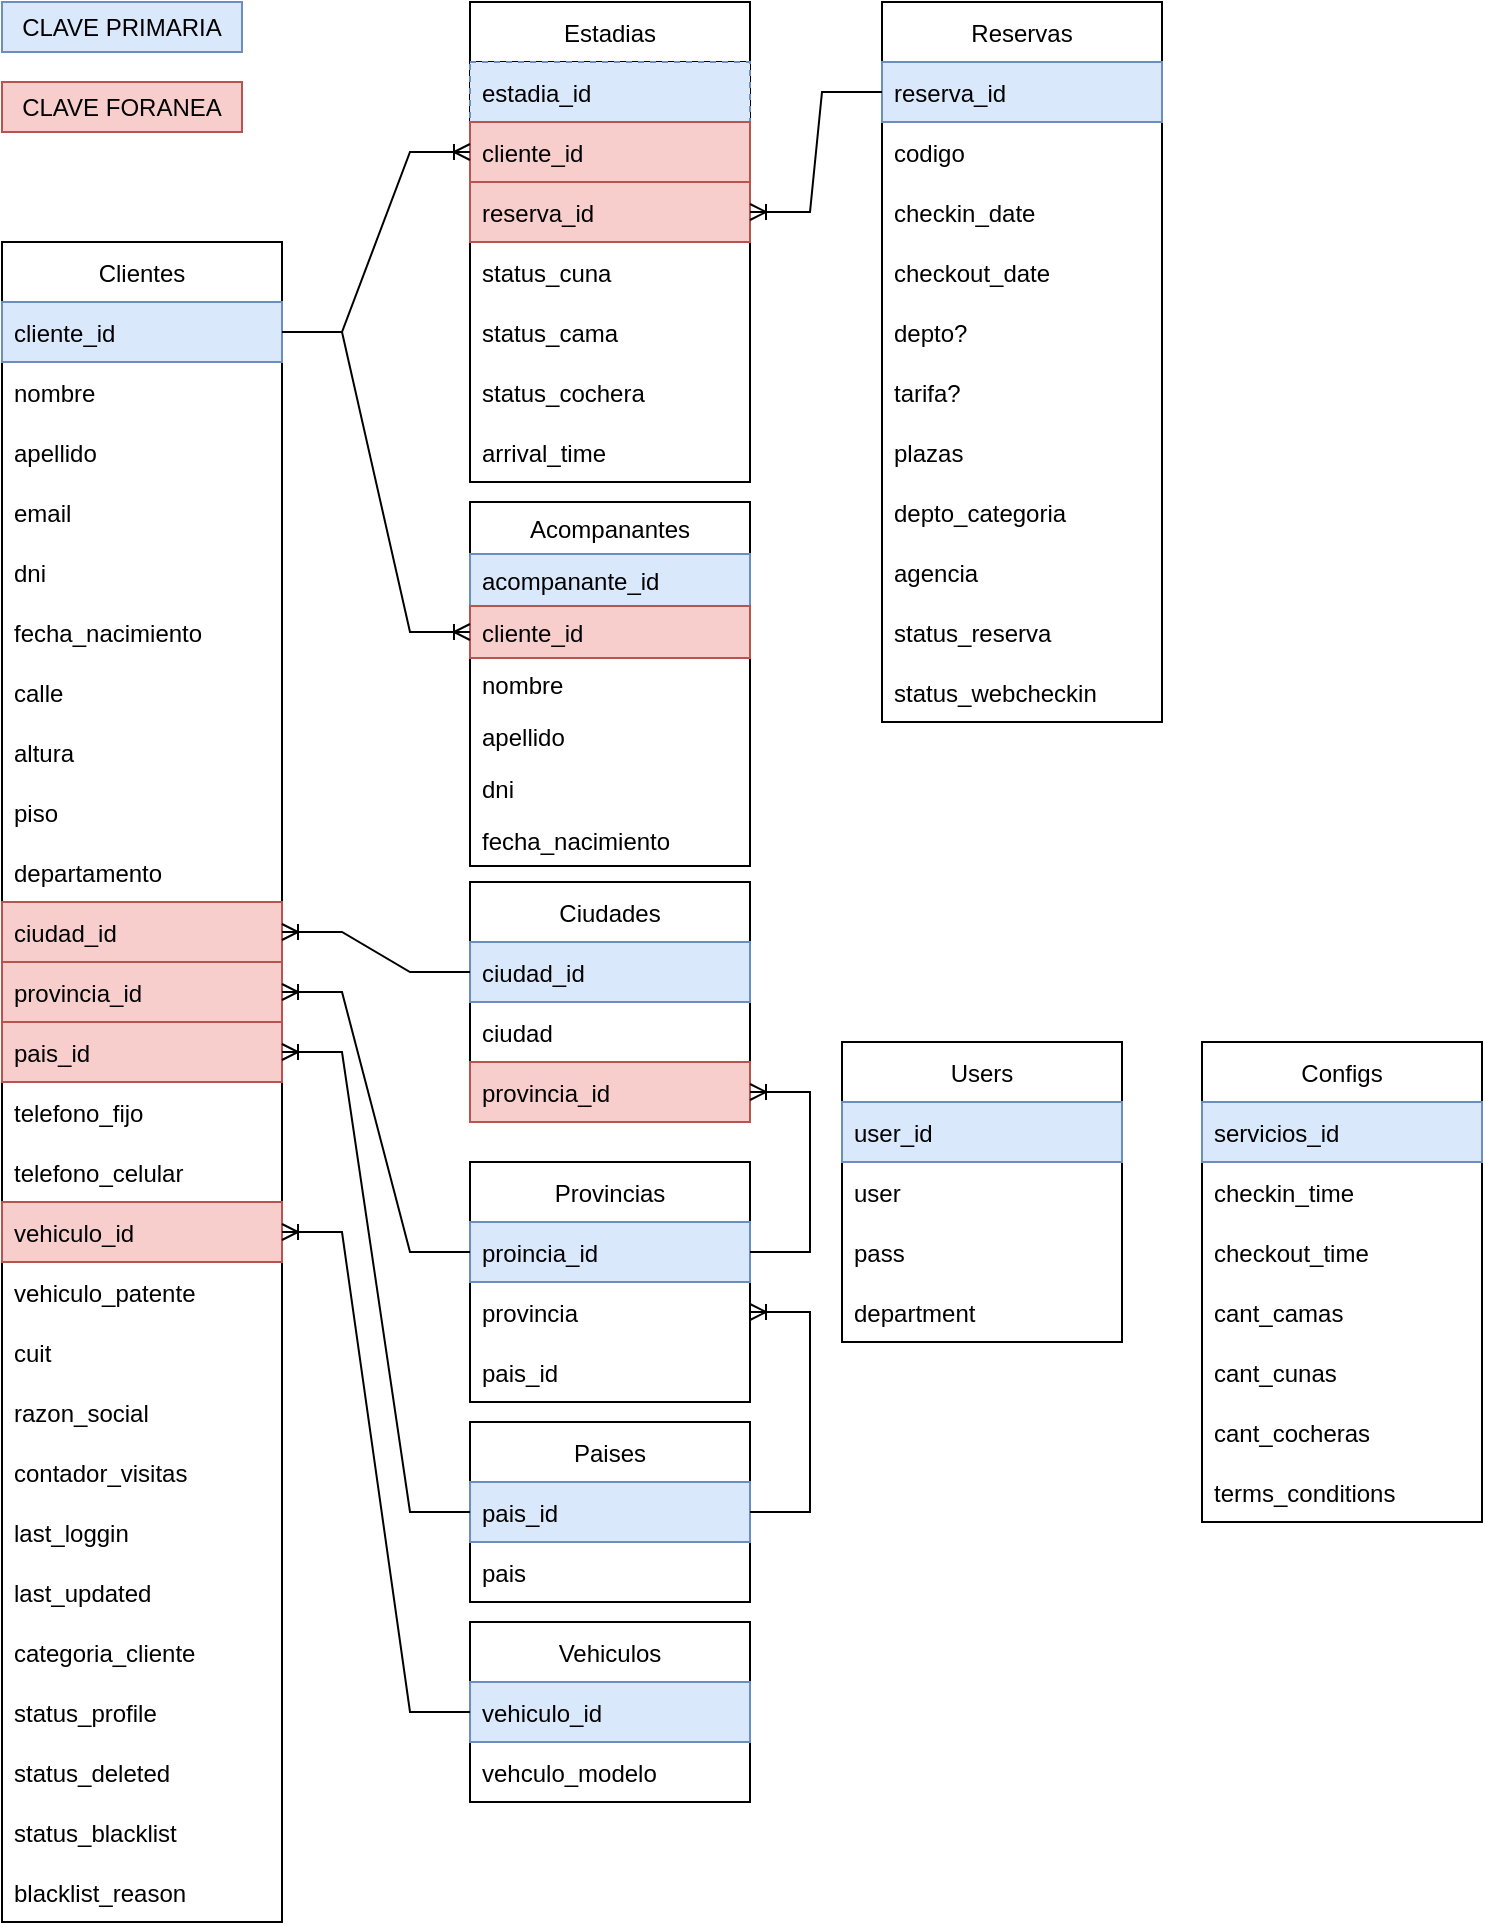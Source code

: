 <mxfile version="16.6.1" type="github" pages="6">
  <diagram id="3-4cgfK8jJckpKzX2dAv" name="DB">
    <mxGraphModel dx="1422" dy="757" grid="1" gridSize="10" guides="1" tooltips="1" connect="1" arrows="1" fold="1" page="1" pageScale="1" pageWidth="827" pageHeight="1169" math="0" shadow="0">
      <root>
        <mxCell id="U2Fqf7ln3tG26uPg-tsL-0" />
        <mxCell id="U2Fqf7ln3tG26uPg-tsL-1" parent="U2Fqf7ln3tG26uPg-tsL-0" />
        <mxCell id="U2Fqf7ln3tG26uPg-tsL-2" value="Users" style="swimlane;fontStyle=0;childLayout=stackLayout;horizontal=1;startSize=30;horizontalStack=0;resizeParent=1;resizeParentMax=0;resizeLast=0;collapsible=1;marginBottom=0;" parent="U2Fqf7ln3tG26uPg-tsL-1" vertex="1">
          <mxGeometry x="460" y="560" width="140" height="150" as="geometry" />
        </mxCell>
        <mxCell id="U2Fqf7ln3tG26uPg-tsL-3" value="user_id" style="text;strokeColor=#6c8ebf;fillColor=#dae8fc;align=left;verticalAlign=middle;spacingLeft=4;spacingRight=4;overflow=hidden;points=[[0,0.5],[1,0.5]];portConstraint=eastwest;rotatable=0;" parent="U2Fqf7ln3tG26uPg-tsL-2" vertex="1">
          <mxGeometry y="30" width="140" height="30" as="geometry" />
        </mxCell>
        <mxCell id="U2Fqf7ln3tG26uPg-tsL-4" value="user" style="text;strokeColor=none;fillColor=none;align=left;verticalAlign=middle;spacingLeft=4;spacingRight=4;overflow=hidden;points=[[0,0.5],[1,0.5]];portConstraint=eastwest;rotatable=0;" parent="U2Fqf7ln3tG26uPg-tsL-2" vertex="1">
          <mxGeometry y="60" width="140" height="30" as="geometry" />
        </mxCell>
        <mxCell id="U2Fqf7ln3tG26uPg-tsL-5" value="pass" style="text;strokeColor=none;fillColor=none;align=left;verticalAlign=middle;spacingLeft=4;spacingRight=4;overflow=hidden;points=[[0,0.5],[1,0.5]];portConstraint=eastwest;rotatable=0;" parent="U2Fqf7ln3tG26uPg-tsL-2" vertex="1">
          <mxGeometry y="90" width="140" height="30" as="geometry" />
        </mxCell>
        <mxCell id="U2Fqf7ln3tG26uPg-tsL-6" value="department" style="text;strokeColor=none;fillColor=none;align=left;verticalAlign=middle;spacingLeft=4;spacingRight=4;overflow=hidden;points=[[0,0.5],[1,0.5]];portConstraint=eastwest;rotatable=0;" parent="U2Fqf7ln3tG26uPg-tsL-2" vertex="1">
          <mxGeometry y="120" width="140" height="30" as="geometry" />
        </mxCell>
        <mxCell id="U2Fqf7ln3tG26uPg-tsL-7" value="Reservas" style="swimlane;fontStyle=0;childLayout=stackLayout;horizontal=1;startSize=30;horizontalStack=0;resizeParent=1;resizeParentMax=0;resizeLast=0;collapsible=1;marginBottom=0;" parent="U2Fqf7ln3tG26uPg-tsL-1" vertex="1">
          <mxGeometry x="480" y="40" width="140" height="360" as="geometry" />
        </mxCell>
        <mxCell id="U2Fqf7ln3tG26uPg-tsL-8" value="reserva_id" style="text;strokeColor=#6c8ebf;fillColor=#dae8fc;align=left;verticalAlign=middle;spacingLeft=4;spacingRight=4;overflow=hidden;points=[[0,0.5],[1,0.5]];portConstraint=eastwest;rotatable=0;" parent="U2Fqf7ln3tG26uPg-tsL-7" vertex="1">
          <mxGeometry y="30" width="140" height="30" as="geometry" />
        </mxCell>
        <mxCell id="U2Fqf7ln3tG26uPg-tsL-9" value="codigo" style="text;strokeColor=none;fillColor=none;align=left;verticalAlign=middle;spacingLeft=4;spacingRight=4;overflow=hidden;points=[[0,0.5],[1,0.5]];portConstraint=eastwest;rotatable=0;" parent="U2Fqf7ln3tG26uPg-tsL-7" vertex="1">
          <mxGeometry y="60" width="140" height="30" as="geometry" />
        </mxCell>
        <mxCell id="U2Fqf7ln3tG26uPg-tsL-10" value="checkin_date" style="text;strokeColor=none;fillColor=none;align=left;verticalAlign=middle;spacingLeft=4;spacingRight=4;overflow=hidden;points=[[0,0.5],[1,0.5]];portConstraint=eastwest;rotatable=0;" parent="U2Fqf7ln3tG26uPg-tsL-7" vertex="1">
          <mxGeometry y="90" width="140" height="30" as="geometry" />
        </mxCell>
        <mxCell id="U2Fqf7ln3tG26uPg-tsL-11" value="checkout_date" style="text;strokeColor=none;fillColor=none;align=left;verticalAlign=middle;spacingLeft=4;spacingRight=4;overflow=hidden;points=[[0,0.5],[1,0.5]];portConstraint=eastwest;rotatable=0;" parent="U2Fqf7ln3tG26uPg-tsL-7" vertex="1">
          <mxGeometry y="120" width="140" height="30" as="geometry" />
        </mxCell>
        <mxCell id="U2Fqf7ln3tG26uPg-tsL-12" value="depto?" style="text;strokeColor=none;fillColor=none;align=left;verticalAlign=middle;spacingLeft=4;spacingRight=4;overflow=hidden;points=[[0,0.5],[1,0.5]];portConstraint=eastwest;rotatable=0;" parent="U2Fqf7ln3tG26uPg-tsL-7" vertex="1">
          <mxGeometry y="150" width="140" height="30" as="geometry" />
        </mxCell>
        <mxCell id="U2Fqf7ln3tG26uPg-tsL-13" value="tarifa?" style="text;strokeColor=none;fillColor=none;align=left;verticalAlign=middle;spacingLeft=4;spacingRight=4;overflow=hidden;points=[[0,0.5],[1,0.5]];portConstraint=eastwest;rotatable=0;" parent="U2Fqf7ln3tG26uPg-tsL-7" vertex="1">
          <mxGeometry y="180" width="140" height="30" as="geometry" />
        </mxCell>
        <mxCell id="U2Fqf7ln3tG26uPg-tsL-14" value="plazas" style="text;strokeColor=none;fillColor=none;align=left;verticalAlign=middle;spacingLeft=4;spacingRight=4;overflow=hidden;points=[[0,0.5],[1,0.5]];portConstraint=eastwest;rotatable=0;" parent="U2Fqf7ln3tG26uPg-tsL-7" vertex="1">
          <mxGeometry y="210" width="140" height="30" as="geometry" />
        </mxCell>
        <mxCell id="U2Fqf7ln3tG26uPg-tsL-15" value="depto_categoria" style="text;strokeColor=none;fillColor=none;align=left;verticalAlign=middle;spacingLeft=4;spacingRight=4;overflow=hidden;points=[[0,0.5],[1,0.5]];portConstraint=eastwest;rotatable=0;" parent="U2Fqf7ln3tG26uPg-tsL-7" vertex="1">
          <mxGeometry y="240" width="140" height="30" as="geometry" />
        </mxCell>
        <mxCell id="U2Fqf7ln3tG26uPg-tsL-16" value="agencia" style="text;strokeColor=none;fillColor=none;align=left;verticalAlign=middle;spacingLeft=4;spacingRight=4;overflow=hidden;points=[[0,0.5],[1,0.5]];portConstraint=eastwest;rotatable=0;" parent="U2Fqf7ln3tG26uPg-tsL-7" vertex="1">
          <mxGeometry y="270" width="140" height="30" as="geometry" />
        </mxCell>
        <mxCell id="r9rM9opgNZ8jiayUwCeN-0" value="status_reserva" style="text;strokeColor=none;fillColor=none;align=left;verticalAlign=middle;spacingLeft=4;spacingRight=4;overflow=hidden;points=[[0,0.5],[1,0.5]];portConstraint=eastwest;rotatable=0;" parent="U2Fqf7ln3tG26uPg-tsL-7" vertex="1">
          <mxGeometry y="300" width="140" height="30" as="geometry" />
        </mxCell>
        <mxCell id="r9rM9opgNZ8jiayUwCeN-1" value="status_webcheckin" style="text;strokeColor=none;fillColor=none;align=left;verticalAlign=middle;spacingLeft=4;spacingRight=4;overflow=hidden;points=[[0,0.5],[1,0.5]];portConstraint=eastwest;rotatable=0;dashed=1;labelBorderColor=none;" parent="U2Fqf7ln3tG26uPg-tsL-7" vertex="1">
          <mxGeometry y="330" width="140" height="30" as="geometry" />
        </mxCell>
        <mxCell id="U2Fqf7ln3tG26uPg-tsL-18" value="Clientes" style="swimlane;fontStyle=0;childLayout=stackLayout;horizontal=1;startSize=30;horizontalStack=0;resizeParent=1;resizeParentMax=0;resizeLast=0;collapsible=1;marginBottom=0;" parent="U2Fqf7ln3tG26uPg-tsL-1" vertex="1">
          <mxGeometry x="40" y="160" width="140" height="840" as="geometry" />
        </mxCell>
        <mxCell id="U2Fqf7ln3tG26uPg-tsL-19" value="cliente_id" style="text;strokeColor=#6c8ebf;fillColor=#dae8fc;align=left;verticalAlign=middle;spacingLeft=4;spacingRight=4;overflow=hidden;points=[[0,0.5],[1,0.5]];portConstraint=eastwest;rotatable=0;" parent="U2Fqf7ln3tG26uPg-tsL-18" vertex="1">
          <mxGeometry y="30" width="140" height="30" as="geometry" />
        </mxCell>
        <mxCell id="U2Fqf7ln3tG26uPg-tsL-20" value="nombre" style="text;strokeColor=none;fillColor=none;align=left;verticalAlign=middle;spacingLeft=4;spacingRight=4;overflow=hidden;points=[[0,0.5],[1,0.5]];portConstraint=eastwest;rotatable=0;" parent="U2Fqf7ln3tG26uPg-tsL-18" vertex="1">
          <mxGeometry y="60" width="140" height="30" as="geometry" />
        </mxCell>
        <mxCell id="U2Fqf7ln3tG26uPg-tsL-21" value="apellido" style="text;strokeColor=none;fillColor=none;align=left;verticalAlign=middle;spacingLeft=4;spacingRight=4;overflow=hidden;points=[[0,0.5],[1,0.5]];portConstraint=eastwest;rotatable=0;" parent="U2Fqf7ln3tG26uPg-tsL-18" vertex="1">
          <mxGeometry y="90" width="140" height="30" as="geometry" />
        </mxCell>
        <mxCell id="U2Fqf7ln3tG26uPg-tsL-33" value="email" style="text;strokeColor=none;fillColor=none;align=left;verticalAlign=middle;spacingLeft=4;spacingRight=4;overflow=hidden;points=[[0,0.5],[1,0.5]];portConstraint=eastwest;rotatable=0;" parent="U2Fqf7ln3tG26uPg-tsL-18" vertex="1">
          <mxGeometry y="120" width="140" height="30" as="geometry" />
        </mxCell>
        <mxCell id="U2Fqf7ln3tG26uPg-tsL-22" value="dni" style="text;strokeColor=none;fillColor=none;align=left;verticalAlign=middle;spacingLeft=4;spacingRight=4;overflow=hidden;points=[[0,0.5],[1,0.5]];portConstraint=eastwest;rotatable=0;" parent="U2Fqf7ln3tG26uPg-tsL-18" vertex="1">
          <mxGeometry y="150" width="140" height="30" as="geometry" />
        </mxCell>
        <mxCell id="U2Fqf7ln3tG26uPg-tsL-23" value="fecha_nacimiento" style="text;strokeColor=none;fillColor=none;align=left;verticalAlign=middle;spacingLeft=4;spacingRight=4;overflow=hidden;points=[[0,0.5],[1,0.5]];portConstraint=eastwest;rotatable=0;" parent="U2Fqf7ln3tG26uPg-tsL-18" vertex="1">
          <mxGeometry y="180" width="140" height="30" as="geometry" />
        </mxCell>
        <mxCell id="U2Fqf7ln3tG26uPg-tsL-24" value="calle" style="text;strokeColor=none;fillColor=none;align=left;verticalAlign=middle;spacingLeft=4;spacingRight=4;overflow=hidden;points=[[0,0.5],[1,0.5]];portConstraint=eastwest;rotatable=0;" parent="U2Fqf7ln3tG26uPg-tsL-18" vertex="1">
          <mxGeometry y="210" width="140" height="30" as="geometry" />
        </mxCell>
        <mxCell id="U2Fqf7ln3tG26uPg-tsL-25" value="altura" style="text;strokeColor=none;fillColor=none;align=left;verticalAlign=middle;spacingLeft=4;spacingRight=4;overflow=hidden;points=[[0,0.5],[1,0.5]];portConstraint=eastwest;rotatable=0;" parent="U2Fqf7ln3tG26uPg-tsL-18" vertex="1">
          <mxGeometry y="240" width="140" height="30" as="geometry" />
        </mxCell>
        <mxCell id="U2Fqf7ln3tG26uPg-tsL-26" value="piso" style="text;strokeColor=none;fillColor=none;align=left;verticalAlign=middle;spacingLeft=4;spacingRight=4;overflow=hidden;points=[[0,0.5],[1,0.5]];portConstraint=eastwest;rotatable=0;" parent="U2Fqf7ln3tG26uPg-tsL-18" vertex="1">
          <mxGeometry y="270" width="140" height="30" as="geometry" />
        </mxCell>
        <mxCell id="U2Fqf7ln3tG26uPg-tsL-27" value="departamento" style="text;strokeColor=none;fillColor=none;align=left;verticalAlign=middle;spacingLeft=4;spacingRight=4;overflow=hidden;points=[[0,0.5],[1,0.5]];portConstraint=eastwest;rotatable=0;" parent="U2Fqf7ln3tG26uPg-tsL-18" vertex="1">
          <mxGeometry y="300" width="140" height="30" as="geometry" />
        </mxCell>
        <mxCell id="U2Fqf7ln3tG26uPg-tsL-28" value="ciudad_id" style="text;strokeColor=#b85450;fillColor=#f8cecc;align=left;verticalAlign=middle;spacingLeft=4;spacingRight=4;overflow=hidden;points=[[0,0.5],[1,0.5]];portConstraint=eastwest;rotatable=0;" parent="U2Fqf7ln3tG26uPg-tsL-18" vertex="1">
          <mxGeometry y="330" width="140" height="30" as="geometry" />
        </mxCell>
        <mxCell id="U2Fqf7ln3tG26uPg-tsL-29" value="provincia_id" style="text;strokeColor=#b85450;fillColor=#f8cecc;align=left;verticalAlign=middle;spacingLeft=4;spacingRight=4;overflow=hidden;points=[[0,0.5],[1,0.5]];portConstraint=eastwest;rotatable=0;" parent="U2Fqf7ln3tG26uPg-tsL-18" vertex="1">
          <mxGeometry y="360" width="140" height="30" as="geometry" />
        </mxCell>
        <mxCell id="U2Fqf7ln3tG26uPg-tsL-30" value="pais_id" style="text;strokeColor=#b85450;fillColor=#f8cecc;align=left;verticalAlign=middle;spacingLeft=4;spacingRight=4;overflow=hidden;points=[[0,0.5],[1,0.5]];portConstraint=eastwest;rotatable=0;" parent="U2Fqf7ln3tG26uPg-tsL-18" vertex="1">
          <mxGeometry y="390" width="140" height="30" as="geometry" />
        </mxCell>
        <mxCell id="U2Fqf7ln3tG26uPg-tsL-31" value="telefono_fijo" style="text;strokeColor=none;fillColor=none;align=left;verticalAlign=middle;spacingLeft=4;spacingRight=4;overflow=hidden;points=[[0,0.5],[1,0.5]];portConstraint=eastwest;rotatable=0;" parent="U2Fqf7ln3tG26uPg-tsL-18" vertex="1">
          <mxGeometry y="420" width="140" height="30" as="geometry" />
        </mxCell>
        <mxCell id="U2Fqf7ln3tG26uPg-tsL-32" value="telefono_celular" style="text;strokeColor=none;fillColor=none;align=left;verticalAlign=middle;spacingLeft=4;spacingRight=4;overflow=hidden;points=[[0,0.5],[1,0.5]];portConstraint=eastwest;rotatable=0;" parent="U2Fqf7ln3tG26uPg-tsL-18" vertex="1">
          <mxGeometry y="450" width="140" height="30" as="geometry" />
        </mxCell>
        <mxCell id="U2Fqf7ln3tG26uPg-tsL-34" value="vehiculo_id" style="text;strokeColor=#b85450;fillColor=#f8cecc;align=left;verticalAlign=middle;spacingLeft=4;spacingRight=4;overflow=hidden;points=[[0,0.5],[1,0.5]];portConstraint=eastwest;rotatable=0;" parent="U2Fqf7ln3tG26uPg-tsL-18" vertex="1">
          <mxGeometry y="480" width="140" height="30" as="geometry" />
        </mxCell>
        <mxCell id="U2Fqf7ln3tG26uPg-tsL-35" value="vehiculo_patente" style="text;strokeColor=none;fillColor=none;align=left;verticalAlign=middle;spacingLeft=4;spacingRight=4;overflow=hidden;points=[[0,0.5],[1,0.5]];portConstraint=eastwest;rotatable=0;" parent="U2Fqf7ln3tG26uPg-tsL-18" vertex="1">
          <mxGeometry y="510" width="140" height="30" as="geometry" />
        </mxCell>
        <mxCell id="j5dUsQm7dTyoc2hbwgwh-3" value="cuit" style="text;strokeColor=none;fillColor=none;align=left;verticalAlign=middle;spacingLeft=4;spacingRight=4;overflow=hidden;points=[[0,0.5],[1,0.5]];portConstraint=eastwest;rotatable=0;" parent="U2Fqf7ln3tG26uPg-tsL-18" vertex="1">
          <mxGeometry y="540" width="140" height="30" as="geometry" />
        </mxCell>
        <mxCell id="j5dUsQm7dTyoc2hbwgwh-4" value="razon_social" style="text;strokeColor=none;fillColor=none;align=left;verticalAlign=middle;spacingLeft=4;spacingRight=4;overflow=hidden;points=[[0,0.5],[1,0.5]];portConstraint=eastwest;rotatable=0;" parent="U2Fqf7ln3tG26uPg-tsL-18" vertex="1">
          <mxGeometry y="570" width="140" height="30" as="geometry" />
        </mxCell>
        <mxCell id="U2Fqf7ln3tG26uPg-tsL-37" value="contador_visitas" style="text;strokeColor=none;fillColor=none;align=left;verticalAlign=middle;spacingLeft=4;spacingRight=4;overflow=hidden;points=[[0,0.5],[1,0.5]];portConstraint=eastwest;rotatable=0;fontColor=#000000;" parent="U2Fqf7ln3tG26uPg-tsL-18" vertex="1">
          <mxGeometry y="600" width="140" height="30" as="geometry" />
        </mxCell>
        <mxCell id="p3235uI8HB6fa28vcoWu-0" value="last_loggin" style="text;strokeColor=none;fillColor=none;align=left;verticalAlign=middle;spacingLeft=4;spacingRight=4;overflow=hidden;points=[[0,0.5],[1,0.5]];portConstraint=eastwest;rotatable=0;fontColor=#000000;" vertex="1" parent="U2Fqf7ln3tG26uPg-tsL-18">
          <mxGeometry y="630" width="140" height="30" as="geometry" />
        </mxCell>
        <mxCell id="p3235uI8HB6fa28vcoWu-1" value="last_updated" style="text;strokeColor=none;fillColor=none;align=left;verticalAlign=middle;spacingLeft=4;spacingRight=4;overflow=hidden;points=[[0,0.5],[1,0.5]];portConstraint=eastwest;rotatable=0;fontColor=#000000;" vertex="1" parent="U2Fqf7ln3tG26uPg-tsL-18">
          <mxGeometry y="660" width="140" height="30" as="geometry" />
        </mxCell>
        <mxCell id="2wownA70u9_uN37aSLiX-1" value="categoria_cliente" style="text;strokeColor=none;fillColor=none;align=left;verticalAlign=middle;spacingLeft=4;spacingRight=4;overflow=hidden;points=[[0,0.5],[1,0.5]];portConstraint=eastwest;rotatable=0;fontColor=#000000;" parent="U2Fqf7ln3tG26uPg-tsL-18" vertex="1">
          <mxGeometry y="690" width="140" height="30" as="geometry" />
        </mxCell>
        <mxCell id="z9NjPIREsOm1IvFADI_A-0" value="status_profile" style="text;strokeColor=none;fillColor=none;align=left;verticalAlign=middle;spacingLeft=4;spacingRight=4;overflow=hidden;points=[[0,0.5],[1,0.5]];portConstraint=eastwest;rotatable=0;fontColor=#000000;" parent="U2Fqf7ln3tG26uPg-tsL-18" vertex="1">
          <mxGeometry y="720" width="140" height="30" as="geometry" />
        </mxCell>
        <mxCell id="p3235uI8HB6fa28vcoWu-3" value="status_deleted" style="text;strokeColor=none;fillColor=none;align=left;verticalAlign=middle;spacingLeft=4;spacingRight=4;overflow=hidden;points=[[0,0.5],[1,0.5]];portConstraint=eastwest;rotatable=0;fontColor=#000000;" vertex="1" parent="U2Fqf7ln3tG26uPg-tsL-18">
          <mxGeometry y="750" width="140" height="30" as="geometry" />
        </mxCell>
        <mxCell id="2wownA70u9_uN37aSLiX-2" value="status_blacklist" style="text;strokeColor=none;fillColor=none;align=left;verticalAlign=middle;spacingLeft=4;spacingRight=4;overflow=hidden;points=[[0,0.5],[1,0.5]];portConstraint=eastwest;rotatable=0;fontColor=#000000;" parent="U2Fqf7ln3tG26uPg-tsL-18" vertex="1">
          <mxGeometry y="780" width="140" height="30" as="geometry" />
        </mxCell>
        <mxCell id="2wownA70u9_uN37aSLiX-3" value="blacklist_reason" style="text;strokeColor=none;fillColor=none;align=left;verticalAlign=middle;spacingLeft=4;spacingRight=4;overflow=hidden;points=[[0,0.5],[1,0.5]];portConstraint=eastwest;rotatable=0;fontColor=#000000;" parent="U2Fqf7ln3tG26uPg-tsL-18" vertex="1">
          <mxGeometry y="810" width="140" height="30" as="geometry" />
        </mxCell>
        <mxCell id="U2Fqf7ln3tG26uPg-tsL-38" value="Estadias" style="swimlane;fontStyle=0;childLayout=stackLayout;horizontal=1;startSize=30;horizontalStack=0;resizeParent=1;resizeParentMax=0;resizeLast=0;collapsible=1;marginBottom=0;" parent="U2Fqf7ln3tG26uPg-tsL-1" vertex="1">
          <mxGeometry x="274" y="40" width="140" height="240" as="geometry" />
        </mxCell>
        <mxCell id="U2Fqf7ln3tG26uPg-tsL-41" value="estadia_id" style="text;strokeColor=#6c8ebf;fillColor=#dae8fc;align=left;verticalAlign=middle;spacingLeft=4;spacingRight=4;overflow=hidden;points=[[0,0.5],[1,0.5]];portConstraint=eastwest;rotatable=0;dashed=1;labelBorderColor=none;" parent="U2Fqf7ln3tG26uPg-tsL-38" vertex="1">
          <mxGeometry y="30" width="140" height="30" as="geometry" />
        </mxCell>
        <mxCell id="U2Fqf7ln3tG26uPg-tsL-39" value="cliente_id" style="text;strokeColor=#b85450;fillColor=#f8cecc;align=left;verticalAlign=middle;spacingLeft=4;spacingRight=4;overflow=hidden;points=[[0,0.5],[1,0.5]];portConstraint=eastwest;rotatable=0;" parent="U2Fqf7ln3tG26uPg-tsL-38" vertex="1">
          <mxGeometry y="60" width="140" height="30" as="geometry" />
        </mxCell>
        <mxCell id="U2Fqf7ln3tG26uPg-tsL-40" value="reserva_id" style="text;strokeColor=#b85450;fillColor=#f8cecc;align=left;verticalAlign=middle;spacingLeft=4;spacingRight=4;overflow=hidden;points=[[0,0.5],[1,0.5]];portConstraint=eastwest;rotatable=0;" parent="U2Fqf7ln3tG26uPg-tsL-38" vertex="1">
          <mxGeometry y="90" width="140" height="30" as="geometry" />
        </mxCell>
        <mxCell id="Quu-umZGqRyDW1_2w_EG-3" value="status_cuna" style="text;strokeColor=none;fillColor=none;align=left;verticalAlign=middle;spacingLeft=4;spacingRight=4;overflow=hidden;points=[[0,0.5],[1,0.5]];portConstraint=eastwest;rotatable=0;dashed=1;labelBorderColor=none;" parent="U2Fqf7ln3tG26uPg-tsL-38" vertex="1">
          <mxGeometry y="120" width="140" height="30" as="geometry" />
        </mxCell>
        <mxCell id="Quu-umZGqRyDW1_2w_EG-2" value="status_cama" style="text;strokeColor=none;fillColor=none;align=left;verticalAlign=middle;spacingLeft=4;spacingRight=4;overflow=hidden;points=[[0,0.5],[1,0.5]];portConstraint=eastwest;rotatable=0;dashed=1;labelBorderColor=none;" parent="U2Fqf7ln3tG26uPg-tsL-38" vertex="1">
          <mxGeometry y="150" width="140" height="30" as="geometry" />
        </mxCell>
        <mxCell id="niqFY6iXkfkTvAiNGWn6-3" value="status_cochera" style="text;strokeColor=none;fillColor=none;align=left;verticalAlign=middle;spacingLeft=4;spacingRight=4;overflow=hidden;points=[[0,0.5],[1,0.5]];portConstraint=eastwest;rotatable=0;dashed=1;labelBorderColor=none;" parent="U2Fqf7ln3tG26uPg-tsL-38" vertex="1">
          <mxGeometry y="180" width="140" height="30" as="geometry" />
        </mxCell>
        <mxCell id="niqFY6iXkfkTvAiNGWn6-4" value="arrival_time" style="text;strokeColor=none;fillColor=none;align=left;verticalAlign=middle;spacingLeft=4;spacingRight=4;overflow=hidden;points=[[0,0.5],[1,0.5]];portConstraint=eastwest;rotatable=0;dashed=1;labelBorderColor=none;" parent="U2Fqf7ln3tG26uPg-tsL-38" vertex="1">
          <mxGeometry y="210" width="140" height="30" as="geometry" />
        </mxCell>
        <mxCell id="U2Fqf7ln3tG26uPg-tsL-42" value="" style="edgeStyle=entityRelationEdgeStyle;fontSize=12;html=1;endArrow=ERoneToMany;rounded=0;" parent="U2Fqf7ln3tG26uPg-tsL-1" source="U2Fqf7ln3tG26uPg-tsL-8" target="U2Fqf7ln3tG26uPg-tsL-40" edge="1">
          <mxGeometry width="100" height="100" relative="1" as="geometry">
            <mxPoint x="490" y="630" as="sourcePoint" />
            <mxPoint x="590" y="530" as="targetPoint" />
          </mxGeometry>
        </mxCell>
        <mxCell id="U2Fqf7ln3tG26uPg-tsL-43" value="" style="edgeStyle=entityRelationEdgeStyle;fontSize=12;html=1;endArrow=ERoneToMany;rounded=0;" parent="U2Fqf7ln3tG26uPg-tsL-1" source="U2Fqf7ln3tG26uPg-tsL-19" target="U2Fqf7ln3tG26uPg-tsL-39" edge="1">
          <mxGeometry width="100" height="100" relative="1" as="geometry">
            <mxPoint x="280" y="600" as="sourcePoint" />
            <mxPoint x="330" y="480" as="targetPoint" />
          </mxGeometry>
        </mxCell>
        <mxCell id="U2Fqf7ln3tG26uPg-tsL-44" value="Vehiculos" style="swimlane;fontStyle=0;childLayout=stackLayout;horizontal=1;startSize=30;horizontalStack=0;resizeParent=1;resizeParentMax=0;resizeLast=0;collapsible=1;marginBottom=0;labelBorderColor=none;fontColor=#000000;strokeColor=default;fillColor=none;" parent="U2Fqf7ln3tG26uPg-tsL-1" vertex="1">
          <mxGeometry x="274" y="850" width="140" height="90" as="geometry" />
        </mxCell>
        <mxCell id="U2Fqf7ln3tG26uPg-tsL-45" value="vehiculo_id" style="text;strokeColor=#6c8ebf;fillColor=#dae8fc;align=left;verticalAlign=middle;spacingLeft=4;spacingRight=4;overflow=hidden;points=[[0,0.5],[1,0.5]];portConstraint=eastwest;rotatable=0;labelBorderColor=none;" parent="U2Fqf7ln3tG26uPg-tsL-44" vertex="1">
          <mxGeometry y="30" width="140" height="30" as="geometry" />
        </mxCell>
        <mxCell id="U2Fqf7ln3tG26uPg-tsL-46" value="vehculo_modelo" style="text;strokeColor=none;fillColor=none;align=left;verticalAlign=middle;spacingLeft=4;spacingRight=4;overflow=hidden;points=[[0,0.5],[1,0.5]];portConstraint=eastwest;rotatable=0;labelBorderColor=none;fontColor=#000000;" parent="U2Fqf7ln3tG26uPg-tsL-44" vertex="1">
          <mxGeometry y="60" width="140" height="30" as="geometry" />
        </mxCell>
        <mxCell id="U2Fqf7ln3tG26uPg-tsL-47" value="Paises" style="swimlane;fontStyle=0;childLayout=stackLayout;horizontal=1;startSize=30;horizontalStack=0;resizeParent=1;resizeParentMax=0;resizeLast=0;collapsible=1;marginBottom=0;labelBorderColor=none;fontColor=#000000;strokeColor=default;fillColor=none;" parent="U2Fqf7ln3tG26uPg-tsL-1" vertex="1">
          <mxGeometry x="274" y="750" width="140" height="90" as="geometry" />
        </mxCell>
        <mxCell id="U2Fqf7ln3tG26uPg-tsL-48" value="pais_id    " style="text;strokeColor=#6c8ebf;fillColor=#dae8fc;align=left;verticalAlign=middle;spacingLeft=4;spacingRight=4;overflow=hidden;points=[[0,0.5],[1,0.5]];portConstraint=eastwest;rotatable=0;labelBorderColor=none;" parent="U2Fqf7ln3tG26uPg-tsL-47" vertex="1">
          <mxGeometry y="30" width="140" height="30" as="geometry" />
        </mxCell>
        <mxCell id="U2Fqf7ln3tG26uPg-tsL-49" value="pais" style="text;strokeColor=none;fillColor=none;align=left;verticalAlign=middle;spacingLeft=4;spacingRight=4;overflow=hidden;points=[[0,0.5],[1,0.5]];portConstraint=eastwest;rotatable=0;labelBorderColor=none;fontColor=#000000;" parent="U2Fqf7ln3tG26uPg-tsL-47" vertex="1">
          <mxGeometry y="60" width="140" height="30" as="geometry" />
        </mxCell>
        <mxCell id="U2Fqf7ln3tG26uPg-tsL-50" value="Provincias" style="swimlane;fontStyle=0;childLayout=stackLayout;horizontal=1;startSize=30;horizontalStack=0;resizeParent=1;resizeParentMax=0;resizeLast=0;collapsible=1;marginBottom=0;labelBorderColor=none;fontColor=#000000;strokeColor=default;fillColor=none;" parent="U2Fqf7ln3tG26uPg-tsL-1" vertex="1">
          <mxGeometry x="274" y="620" width="140" height="120" as="geometry" />
        </mxCell>
        <mxCell id="U2Fqf7ln3tG26uPg-tsL-51" value="proincia_id" style="text;strokeColor=#6c8ebf;fillColor=#dae8fc;align=left;verticalAlign=middle;spacingLeft=4;spacingRight=4;overflow=hidden;points=[[0,0.5],[1,0.5]];portConstraint=eastwest;rotatable=0;labelBorderColor=none;" parent="U2Fqf7ln3tG26uPg-tsL-50" vertex="1">
          <mxGeometry y="30" width="140" height="30" as="geometry" />
        </mxCell>
        <mxCell id="U2Fqf7ln3tG26uPg-tsL-52" value="provincia" style="text;strokeColor=none;fillColor=none;align=left;verticalAlign=middle;spacingLeft=4;spacingRight=4;overflow=hidden;points=[[0,0.5],[1,0.5]];portConstraint=eastwest;rotatable=0;labelBorderColor=none;fontColor=#000000;" parent="U2Fqf7ln3tG26uPg-tsL-50" vertex="1">
          <mxGeometry y="60" width="140" height="30" as="geometry" />
        </mxCell>
        <mxCell id="Mut1nGJD7AUixFtcKAjm-7" value="pais_id" style="text;strokeColor=none;fillColor=none;align=left;verticalAlign=middle;spacingLeft=4;spacingRight=4;overflow=hidden;points=[[0,0.5],[1,0.5]];portConstraint=eastwest;rotatable=0;labelBorderColor=none;fontColor=#000000;" parent="U2Fqf7ln3tG26uPg-tsL-50" vertex="1">
          <mxGeometry y="90" width="140" height="30" as="geometry" />
        </mxCell>
        <mxCell id="U2Fqf7ln3tG26uPg-tsL-53" value="Ciudades" style="swimlane;fontStyle=0;childLayout=stackLayout;horizontal=1;startSize=30;horizontalStack=0;resizeParent=1;resizeParentMax=0;resizeLast=0;collapsible=1;marginBottom=0;labelBorderColor=none;fontColor=#000000;strokeColor=default;fillColor=none;" parent="U2Fqf7ln3tG26uPg-tsL-1" vertex="1">
          <mxGeometry x="274" y="480" width="140" height="120" as="geometry" />
        </mxCell>
        <mxCell id="U2Fqf7ln3tG26uPg-tsL-54" value="ciudad_id" style="text;strokeColor=#6c8ebf;fillColor=#dae8fc;align=left;verticalAlign=middle;spacingLeft=4;spacingRight=4;overflow=hidden;points=[[0,0.5],[1,0.5]];portConstraint=eastwest;rotatable=0;labelBorderColor=none;" parent="U2Fqf7ln3tG26uPg-tsL-53" vertex="1">
          <mxGeometry y="30" width="140" height="30" as="geometry" />
        </mxCell>
        <mxCell id="U2Fqf7ln3tG26uPg-tsL-55" value="ciudad" style="text;strokeColor=none;fillColor=none;align=left;verticalAlign=middle;spacingLeft=4;spacingRight=4;overflow=hidden;points=[[0,0.5],[1,0.5]];portConstraint=eastwest;rotatable=0;labelBorderColor=none;fontColor=#000000;" parent="U2Fqf7ln3tG26uPg-tsL-53" vertex="1">
          <mxGeometry y="60" width="140" height="30" as="geometry" />
        </mxCell>
        <mxCell id="U2Fqf7ln3tG26uPg-tsL-56" value="provincia_id" style="text;strokeColor=#b85450;fillColor=#f8cecc;align=left;verticalAlign=middle;spacingLeft=4;spacingRight=4;overflow=hidden;points=[[0,0.5],[1,0.5]];portConstraint=eastwest;rotatable=0;labelBorderColor=none;" parent="U2Fqf7ln3tG26uPg-tsL-53" vertex="1">
          <mxGeometry y="90" width="140" height="30" as="geometry" />
        </mxCell>
        <mxCell id="U2Fqf7ln3tG26uPg-tsL-57" value="" style="edgeStyle=entityRelationEdgeStyle;fontSize=12;html=1;endArrow=ERoneToMany;rounded=0;fontColor=#000000;" parent="U2Fqf7ln3tG26uPg-tsL-1" source="U2Fqf7ln3tG26uPg-tsL-45" target="U2Fqf7ln3tG26uPg-tsL-34" edge="1">
          <mxGeometry width="100" height="100" relative="1" as="geometry">
            <mxPoint x="500" y="620" as="sourcePoint" />
            <mxPoint x="220" y="630" as="targetPoint" />
          </mxGeometry>
        </mxCell>
        <mxCell id="U2Fqf7ln3tG26uPg-tsL-58" value="" style="edgeStyle=entityRelationEdgeStyle;fontSize=12;html=1;endArrow=ERoneToMany;rounded=0;fontColor=#000000;" parent="U2Fqf7ln3tG26uPg-tsL-1" source="U2Fqf7ln3tG26uPg-tsL-54" target="U2Fqf7ln3tG26uPg-tsL-28" edge="1">
          <mxGeometry width="100" height="100" relative="1" as="geometry">
            <mxPoint x="410" y="490" as="sourcePoint" />
            <mxPoint x="210" y="190" as="targetPoint" />
          </mxGeometry>
        </mxCell>
        <mxCell id="U2Fqf7ln3tG26uPg-tsL-59" value="" style="edgeStyle=entityRelationEdgeStyle;fontSize=12;html=1;endArrow=ERoneToMany;rounded=0;fontColor=#000000;" parent="U2Fqf7ln3tG26uPg-tsL-1" source="U2Fqf7ln3tG26uPg-tsL-51" target="U2Fqf7ln3tG26uPg-tsL-29" edge="1">
          <mxGeometry width="100" height="100" relative="1" as="geometry">
            <mxPoint x="420" y="500" as="sourcePoint" />
            <mxPoint x="520" y="400" as="targetPoint" />
          </mxGeometry>
        </mxCell>
        <mxCell id="U2Fqf7ln3tG26uPg-tsL-60" value="" style="edgeStyle=entityRelationEdgeStyle;fontSize=12;html=1;endArrow=ERoneToMany;rounded=0;fontColor=#000000;" parent="U2Fqf7ln3tG26uPg-tsL-1" source="U2Fqf7ln3tG26uPg-tsL-48" target="U2Fqf7ln3tG26uPg-tsL-30" edge="1">
          <mxGeometry width="100" height="100" relative="1" as="geometry">
            <mxPoint x="400" y="320" as="sourcePoint" />
            <mxPoint x="500" y="220" as="targetPoint" />
          </mxGeometry>
        </mxCell>
        <mxCell id="U2Fqf7ln3tG26uPg-tsL-61" value="" style="edgeStyle=entityRelationEdgeStyle;fontSize=12;html=1;endArrow=ERoneToMany;rounded=0;fontColor=#000000;" parent="U2Fqf7ln3tG26uPg-tsL-1" source="U2Fqf7ln3tG26uPg-tsL-51" target="U2Fqf7ln3tG26uPg-tsL-56" edge="1">
          <mxGeometry width="100" height="100" relative="1" as="geometry">
            <mxPoint x="414" y="490" as="sourcePoint" />
            <mxPoint x="514" y="390" as="targetPoint" />
          </mxGeometry>
        </mxCell>
        <mxCell id="U2Fqf7ln3tG26uPg-tsL-62" value="CLAVE PRIMARIA" style="rounded=0;whiteSpace=wrap;html=1;labelBorderColor=none;strokeColor=#6c8ebf;fillColor=#dae8fc;" parent="U2Fqf7ln3tG26uPg-tsL-1" vertex="1">
          <mxGeometry x="40" y="40" width="120" height="25" as="geometry" />
        </mxCell>
        <mxCell id="U2Fqf7ln3tG26uPg-tsL-63" value="CLAVE FORANEA" style="rounded=0;whiteSpace=wrap;html=1;labelBorderColor=none;strokeColor=#b85450;fillColor=#f8cecc;" parent="U2Fqf7ln3tG26uPg-tsL-1" vertex="1">
          <mxGeometry x="40" y="80" width="120" height="25" as="geometry" />
        </mxCell>
        <mxCell id="j5dUsQm7dTyoc2hbwgwh-10" value="Configs" style="swimlane;fontStyle=0;childLayout=stackLayout;horizontal=1;startSize=30;horizontalStack=0;resizeParent=1;resizeParentMax=0;resizeLast=0;collapsible=1;marginBottom=0;fontColor=#000000;" parent="U2Fqf7ln3tG26uPg-tsL-1" vertex="1">
          <mxGeometry x="640" y="560" width="140" height="240" as="geometry" />
        </mxCell>
        <mxCell id="j5dUsQm7dTyoc2hbwgwh-14" value="servicios_id" style="text;strokeColor=#6c8ebf;fillColor=#dae8fc;align=left;verticalAlign=middle;spacingLeft=4;spacingRight=4;overflow=hidden;points=[[0,0.5],[1,0.5]];portConstraint=eastwest;rotatable=0;" parent="j5dUsQm7dTyoc2hbwgwh-10" vertex="1">
          <mxGeometry y="30" width="140" height="30" as="geometry" />
        </mxCell>
        <mxCell id="j5dUsQm7dTyoc2hbwgwh-11" value="checkin_time" style="text;strokeColor=none;fillColor=none;align=left;verticalAlign=middle;spacingLeft=4;spacingRight=4;overflow=hidden;points=[[0,0.5],[1,0.5]];portConstraint=eastwest;rotatable=0;fontColor=#000000;" parent="j5dUsQm7dTyoc2hbwgwh-10" vertex="1">
          <mxGeometry y="60" width="140" height="30" as="geometry" />
        </mxCell>
        <mxCell id="j5dUsQm7dTyoc2hbwgwh-12" value="checkout_time" style="text;strokeColor=none;fillColor=none;align=left;verticalAlign=middle;spacingLeft=4;spacingRight=4;overflow=hidden;points=[[0,0.5],[1,0.5]];portConstraint=eastwest;rotatable=0;fontColor=#000000;" parent="j5dUsQm7dTyoc2hbwgwh-10" vertex="1">
          <mxGeometry y="90" width="140" height="30" as="geometry" />
        </mxCell>
        <mxCell id="j5dUsQm7dTyoc2hbwgwh-13" value="cant_camas" style="text;strokeColor=none;fillColor=none;align=left;verticalAlign=middle;spacingLeft=4;spacingRight=4;overflow=hidden;points=[[0,0.5],[1,0.5]];portConstraint=eastwest;rotatable=0;fontColor=#000000;" parent="j5dUsQm7dTyoc2hbwgwh-10" vertex="1">
          <mxGeometry y="120" width="140" height="30" as="geometry" />
        </mxCell>
        <mxCell id="niqFY6iXkfkTvAiNGWn6-0" value="cant_cunas" style="text;strokeColor=none;fillColor=none;align=left;verticalAlign=middle;spacingLeft=4;spacingRight=4;overflow=hidden;points=[[0,0.5],[1,0.5]];portConstraint=eastwest;rotatable=0;fontColor=#000000;" parent="j5dUsQm7dTyoc2hbwgwh-10" vertex="1">
          <mxGeometry y="150" width="140" height="30" as="geometry" />
        </mxCell>
        <mxCell id="niqFY6iXkfkTvAiNGWn6-1" value="cant_cocheras" style="text;strokeColor=none;fillColor=none;align=left;verticalAlign=middle;spacingLeft=4;spacingRight=4;overflow=hidden;points=[[0,0.5],[1,0.5]];portConstraint=eastwest;rotatable=0;fontColor=#000000;" parent="j5dUsQm7dTyoc2hbwgwh-10" vertex="1">
          <mxGeometry y="180" width="140" height="30" as="geometry" />
        </mxCell>
        <mxCell id="niqFY6iXkfkTvAiNGWn6-2" value="terms_conditions" style="text;strokeColor=none;fillColor=none;align=left;verticalAlign=middle;spacingLeft=4;spacingRight=4;overflow=hidden;points=[[0,0.5],[1,0.5]];portConstraint=eastwest;rotatable=0;fontColor=#000000;" parent="j5dUsQm7dTyoc2hbwgwh-10" vertex="1">
          <mxGeometry y="210" width="140" height="30" as="geometry" />
        </mxCell>
        <mxCell id="z9NjPIREsOm1IvFADI_A-5" value="Acompanantes" style="swimlane;fontStyle=0;childLayout=stackLayout;horizontal=1;startSize=26;fillColor=none;horizontalStack=0;resizeParent=1;resizeParentMax=0;resizeLast=0;collapsible=1;marginBottom=0;" parent="U2Fqf7ln3tG26uPg-tsL-1" vertex="1">
          <mxGeometry x="274" y="290" width="140" height="182" as="geometry" />
        </mxCell>
        <mxCell id="z9NjPIREsOm1IvFADI_A-6" value="acompanante_id" style="text;strokeColor=#6c8ebf;fillColor=#dae8fc;align=left;verticalAlign=top;spacingLeft=4;spacingRight=4;overflow=hidden;rotatable=0;points=[[0,0.5],[1,0.5]];portConstraint=eastwest;" parent="z9NjPIREsOm1IvFADI_A-5" vertex="1">
          <mxGeometry y="26" width="140" height="26" as="geometry" />
        </mxCell>
        <mxCell id="z9NjPIREsOm1IvFADI_A-7" value="cliente_id" style="text;strokeColor=#b85450;fillColor=#f8cecc;align=left;verticalAlign=top;spacingLeft=4;spacingRight=4;overflow=hidden;rotatable=0;points=[[0,0.5],[1,0.5]];portConstraint=eastwest;" parent="z9NjPIREsOm1IvFADI_A-5" vertex="1">
          <mxGeometry y="52" width="140" height="26" as="geometry" />
        </mxCell>
        <mxCell id="z9NjPIREsOm1IvFADI_A-8" value="nombre" style="text;strokeColor=none;fillColor=none;align=left;verticalAlign=top;spacingLeft=4;spacingRight=4;overflow=hidden;rotatable=0;points=[[0,0.5],[1,0.5]];portConstraint=eastwest;" parent="z9NjPIREsOm1IvFADI_A-5" vertex="1">
          <mxGeometry y="78" width="140" height="26" as="geometry" />
        </mxCell>
        <mxCell id="z9NjPIREsOm1IvFADI_A-9" value="apellido" style="text;strokeColor=none;fillColor=none;align=left;verticalAlign=top;spacingLeft=4;spacingRight=4;overflow=hidden;rotatable=0;points=[[0,0.5],[1,0.5]];portConstraint=eastwest;" parent="z9NjPIREsOm1IvFADI_A-5" vertex="1">
          <mxGeometry y="104" width="140" height="26" as="geometry" />
        </mxCell>
        <mxCell id="z9NjPIREsOm1IvFADI_A-10" value="dni" style="text;strokeColor=none;fillColor=none;align=left;verticalAlign=top;spacingLeft=4;spacingRight=4;overflow=hidden;rotatable=0;points=[[0,0.5],[1,0.5]];portConstraint=eastwest;" parent="z9NjPIREsOm1IvFADI_A-5" vertex="1">
          <mxGeometry y="130" width="140" height="26" as="geometry" />
        </mxCell>
        <mxCell id="z9NjPIREsOm1IvFADI_A-11" value="fecha_nacimiento" style="text;strokeColor=none;fillColor=none;align=left;verticalAlign=top;spacingLeft=4;spacingRight=4;overflow=hidden;rotatable=0;points=[[0,0.5],[1,0.5]];portConstraint=eastwest;" parent="z9NjPIREsOm1IvFADI_A-5" vertex="1">
          <mxGeometry y="156" width="140" height="26" as="geometry" />
        </mxCell>
        <mxCell id="z9NjPIREsOm1IvFADI_A-12" value="" style="edgeStyle=entityRelationEdgeStyle;fontSize=12;html=1;endArrow=ERoneToMany;rounded=0;" parent="U2Fqf7ln3tG26uPg-tsL-1" source="U2Fqf7ln3tG26uPg-tsL-19" target="z9NjPIREsOm1IvFADI_A-7" edge="1">
          <mxGeometry width="100" height="100" relative="1" as="geometry">
            <mxPoint x="230" y="360" as="sourcePoint" />
            <mxPoint x="330" y="260" as="targetPoint" />
          </mxGeometry>
        </mxCell>
        <mxCell id="Mut1nGJD7AUixFtcKAjm-6" value="" style="edgeStyle=entityRelationEdgeStyle;fontSize=12;html=1;endArrow=ERoneToMany;rounded=0;fontColor=#000000;exitX=1;exitY=0.5;exitDx=0;exitDy=0;" parent="U2Fqf7ln3tG26uPg-tsL-1" source="U2Fqf7ln3tG26uPg-tsL-48" target="U2Fqf7ln3tG26uPg-tsL-52" edge="1">
          <mxGeometry width="100" height="100" relative="1" as="geometry">
            <mxPoint x="400" y="740" as="sourcePoint" />
            <mxPoint x="400" y="660" as="targetPoint" />
          </mxGeometry>
        </mxCell>
      </root>
    </mxGraphModel>
  </diagram>
  <diagram id="yXQKVX34ZeDtAkLaPjhI" name="Algoritmo Front End">
    <mxGraphModel dx="1422" dy="757" grid="1" gridSize="10" guides="1" tooltips="1" connect="1" arrows="1" fold="1" page="1" pageScale="1" pageWidth="827" pageHeight="1169" math="0" shadow="0">
      <root>
        <mxCell id="XhciaFQ7OON7Q09pCCyz-0" />
        <mxCell id="XhciaFQ7OON7Q09pCCyz-1" parent="XhciaFQ7OON7Q09pCCyz-0" />
        <mxCell id="Q7SsNbYGlBME6dsmxQd2-11" value="" style="edgeStyle=orthogonalEdgeStyle;rounded=0;orthogonalLoop=1;jettySize=auto;html=1;" edge="1" parent="XhciaFQ7OON7Q09pCCyz-1" source="XhciaFQ7OON7Q09pCCyz-3" target="XhciaFQ7OON7Q09pCCyz-4">
          <mxGeometry relative="1" as="geometry" />
        </mxCell>
        <mxCell id="XhciaFQ7OON7Q09pCCyz-3" value="START" style="rounded=1;whiteSpace=wrap;html=1;" parent="XhciaFQ7OON7Q09pCCyz-1" vertex="1">
          <mxGeometry x="340" y="20" width="120" height="30" as="geometry" />
        </mxCell>
        <mxCell id="Q7SsNbYGlBME6dsmxQd2-12" style="edgeStyle=orthogonalEdgeStyle;rounded=0;orthogonalLoop=1;jettySize=auto;html=1;entryX=1.035;entryY=0.408;entryDx=0;entryDy=0;entryPerimeter=0;" edge="1" parent="XhciaFQ7OON7Q09pCCyz-1" source="XhciaFQ7OON7Q09pCCyz-4" target="XhciaFQ7OON7Q09pCCyz-5">
          <mxGeometry relative="1" as="geometry" />
        </mxCell>
        <mxCell id="Q7SsNbYGlBME6dsmxQd2-13" style="edgeStyle=orthogonalEdgeStyle;rounded=0;orthogonalLoop=1;jettySize=auto;html=1;entryX=0.5;entryY=0;entryDx=0;entryDy=0;" edge="1" parent="XhciaFQ7OON7Q09pCCyz-1" source="XhciaFQ7OON7Q09pCCyz-4" target="XhciaFQ7OON7Q09pCCyz-6">
          <mxGeometry relative="1" as="geometry" />
        </mxCell>
        <mxCell id="XhciaFQ7OON7Q09pCCyz-4" value="&lt;div&gt;¿Esta &lt;br&gt;&lt;/div&gt;&lt;div&gt;registrado?&lt;br&gt;&lt;/div&gt;" style="rhombus;whiteSpace=wrap;html=1;" parent="XhciaFQ7OON7Q09pCCyz-1" vertex="1">
          <mxGeometry x="350" y="90" width="100" height="100" as="geometry" />
        </mxCell>
        <mxCell id="Q7SsNbYGlBME6dsmxQd2-14" style="edgeStyle=orthogonalEdgeStyle;rounded=0;orthogonalLoop=1;jettySize=auto;html=1;entryX=0;entryY=0.5;entryDx=0;entryDy=0;exitX=0.435;exitY=0.926;exitDx=0;exitDy=0;exitPerimeter=0;" edge="1" parent="XhciaFQ7OON7Q09pCCyz-1" source="XhciaFQ7OON7Q09pCCyz-5" target="XhciaFQ7OON7Q09pCCyz-6">
          <mxGeometry relative="1" as="geometry">
            <Array as="points">
              <mxPoint x="253" y="190" />
              <mxPoint x="253" y="235" />
            </Array>
          </mxGeometry>
        </mxCell>
        <mxCell id="XhciaFQ7OON7Q09pCCyz-5" value="&lt;div&gt;FORM&lt;br&gt;&lt;/div&gt;&lt;div&gt;form-register.php&lt;br&gt;&lt;/div&gt;" style="shape=document;whiteSpace=wrap;html=1;boundedLbl=1;" parent="XhciaFQ7OON7Q09pCCyz-1" vertex="1">
          <mxGeometry x="210" y="120" width="100" height="50" as="geometry" />
        </mxCell>
        <mxCell id="Q7SsNbYGlBME6dsmxQd2-15" style="edgeStyle=orthogonalEdgeStyle;rounded=0;orthogonalLoop=1;jettySize=auto;html=1;entryX=0.5;entryY=0;entryDx=0;entryDy=0;" edge="1" parent="XhciaFQ7OON7Q09pCCyz-1" source="XhciaFQ7OON7Q09pCCyz-6" target="XhciaFQ7OON7Q09pCCyz-9">
          <mxGeometry relative="1" as="geometry" />
        </mxCell>
        <mxCell id="XhciaFQ7OON7Q09pCCyz-6" value="&lt;div&gt;FORM&lt;br&gt;&lt;/div&gt;&lt;div&gt;form-login.php&lt;br&gt;&lt;/div&gt;" style="shape=document;whiteSpace=wrap;html=1;boundedLbl=1;" parent="XhciaFQ7OON7Q09pCCyz-1" vertex="1">
          <mxGeometry x="347.5" y="230" width="105" height="50" as="geometry" />
        </mxCell>
        <mxCell id="Q7SsNbYGlBME6dsmxQd2-16" style="edgeStyle=orthogonalEdgeStyle;rounded=0;orthogonalLoop=1;jettySize=auto;html=1;entryX=0.5;entryY=0;entryDx=0;entryDy=0;" edge="1" parent="XhciaFQ7OON7Q09pCCyz-1" source="XhciaFQ7OON7Q09pCCyz-9" target="XhciaFQ7OON7Q09pCCyz-10">
          <mxGeometry relative="1" as="geometry" />
        </mxCell>
        <mxCell id="XhciaFQ7OON7Q09pCCyz-9" value="&lt;div&gt;home.php&lt;br&gt;&lt;/div&gt;" style="shape=document;whiteSpace=wrap;html=1;boundedLbl=1;" parent="XhciaFQ7OON7Q09pCCyz-1" vertex="1">
          <mxGeometry x="525" y="280" width="105" height="50" as="geometry" />
        </mxCell>
        <mxCell id="Q7SsNbYGlBME6dsmxQd2-17" style="edgeStyle=orthogonalEdgeStyle;rounded=0;orthogonalLoop=1;jettySize=auto;html=1;entryX=0.5;entryY=0;entryDx=0;entryDy=0;" edge="1" parent="XhciaFQ7OON7Q09pCCyz-1" source="XhciaFQ7OON7Q09pCCyz-10" target="Q7SsNbYGlBME6dsmxQd2-4">
          <mxGeometry relative="1" as="geometry" />
        </mxCell>
        <mxCell id="Q7SsNbYGlBME6dsmxQd2-23" style="edgeStyle=orthogonalEdgeStyle;rounded=0;orthogonalLoop=1;jettySize=auto;html=1;entryX=0.5;entryY=0;entryDx=0;entryDy=0;" edge="1" parent="XhciaFQ7OON7Q09pCCyz-1" source="XhciaFQ7OON7Q09pCCyz-10" target="XhciaFQ7OON7Q09pCCyz-11">
          <mxGeometry relative="1" as="geometry" />
        </mxCell>
        <mxCell id="XhciaFQ7OON7Q09pCCyz-10" value="&lt;div&gt;¿Completo&lt;/div&gt;&lt;div&gt;perfil?&lt;br&gt;&lt;/div&gt;" style="rhombus;whiteSpace=wrap;html=1;" parent="XhciaFQ7OON7Q09pCCyz-1" vertex="1">
          <mxGeometry x="527.5" y="380" width="100" height="100" as="geometry" />
        </mxCell>
        <mxCell id="Q7SsNbYGlBME6dsmxQd2-38" style="edgeStyle=orthogonalEdgeStyle;rounded=0;orthogonalLoop=1;jettySize=auto;html=1;entryX=0.5;entryY=0;entryDx=0;entryDy=0;" edge="1" parent="XhciaFQ7OON7Q09pCCyz-1" source="XhciaFQ7OON7Q09pCCyz-11" target="Q7SsNbYGlBME6dsmxQd2-37">
          <mxGeometry relative="1" as="geometry" />
        </mxCell>
        <mxCell id="XhciaFQ7OON7Q09pCCyz-11" value="&lt;div&gt;FORM&lt;br&gt;&lt;/div&gt;&lt;div&gt;form-profile.php&lt;br&gt;&lt;/div&gt;" style="shape=document;whiteSpace=wrap;html=1;boundedLbl=1;" parent="XhciaFQ7OON7Q09pCCyz-1" vertex="1">
          <mxGeometry x="140" y="535" width="105" height="50" as="geometry" />
        </mxCell>
        <mxCell id="Q7SsNbYGlBME6dsmxQd2-35" style="edgeStyle=orthogonalEdgeStyle;rounded=0;orthogonalLoop=1;jettySize=auto;html=1;entryX=1.02;entryY=0.388;entryDx=0;entryDy=0;entryPerimeter=0;" edge="1" parent="XhciaFQ7OON7Q09pCCyz-1" source="XhciaFQ7OON7Q09pCCyz-15" target="XhciaFQ7OON7Q09pCCyz-21">
          <mxGeometry relative="1" as="geometry" />
        </mxCell>
        <mxCell id="Q7SsNbYGlBME6dsmxQd2-36" style="edgeStyle=orthogonalEdgeStyle;rounded=0;orthogonalLoop=1;jettySize=auto;html=1;entryX=0.529;entryY=0;entryDx=0;entryDy=0;entryPerimeter=0;" edge="1" parent="XhciaFQ7OON7Q09pCCyz-1" source="XhciaFQ7OON7Q09pCCyz-15" target="Q7SsNbYGlBME6dsmxQd2-33">
          <mxGeometry relative="1" as="geometry" />
        </mxCell>
        <mxCell id="XhciaFQ7OON7Q09pCCyz-15" value="&lt;div&gt;¿Tiene&lt;/div&gt;&lt;div&gt;reserva?&lt;br&gt;&lt;/div&gt;" style="rhombus;whiteSpace=wrap;html=1;" parent="XhciaFQ7OON7Q09pCCyz-1" vertex="1">
          <mxGeometry x="525" y="800" width="100" height="100" as="geometry" />
        </mxCell>
        <mxCell id="XhciaFQ7OON7Q09pCCyz-21" value="&lt;div&gt;FORM&lt;br&gt;&lt;/div&gt;&lt;div&gt;form-estadia.php&lt;br&gt;&lt;/div&gt;" style="shape=document;whiteSpace=wrap;html=1;boundedLbl=1;" parent="XhciaFQ7OON7Q09pCCyz-1" vertex="1">
          <mxGeometry x="355" y="830" width="105" height="50" as="geometry" />
        </mxCell>
        <mxCell id="XhciaFQ7OON7Q09pCCyz-24" value="&lt;div&gt;estadia.php&lt;/div&gt;&lt;div&gt;&lt;br&gt;&lt;/div&gt;&lt;div&gt;cliente_id, reserva-id&lt;/div&gt;&lt;div&gt;cliente_id, acompananates&lt;br&gt;&lt;/div&gt;&lt;div&gt;status_webcheckin = 1&lt;/div&gt;&lt;div&gt;&lt;br&gt;&lt;/div&gt;" style="shape=process;whiteSpace=wrap;html=1;backgroundOutline=1;" parent="XhciaFQ7OON7Q09pCCyz-1" vertex="1">
          <mxGeometry x="130" y="825" width="197.5" height="90" as="geometry" />
        </mxCell>
        <mxCell id="Q7SsNbYGlBME6dsmxQd2-0" value="Y" style="text;html=1;align=center;verticalAlign=middle;resizable=0;points=[];autosize=1;strokeColor=none;fillColor=none;" vertex="1" parent="XhciaFQ7OON7Q09pCCyz-1">
          <mxGeometry x="404" y="180" width="20" height="20" as="geometry" />
        </mxCell>
        <mxCell id="Q7SsNbYGlBME6dsmxQd2-1" value="N" style="text;html=1;align=center;verticalAlign=middle;resizable=0;points=[];autosize=1;strokeColor=none;fillColor=none;" vertex="1" parent="XhciaFQ7OON7Q09pCCyz-1">
          <mxGeometry x="332.5" y="120" width="20" height="20" as="geometry" />
        </mxCell>
        <mxCell id="Q7SsNbYGlBME6dsmxQd2-2" value="Y" style="text;html=1;align=center;verticalAlign=middle;resizable=0;points=[];autosize=1;strokeColor=none;fillColor=none;" vertex="1" parent="XhciaFQ7OON7Q09pCCyz-1">
          <mxGeometry x="600" y="460" width="20" height="20" as="geometry" />
        </mxCell>
        <mxCell id="Q7SsNbYGlBME6dsmxQd2-3" value="N" style="text;html=1;align=center;verticalAlign=middle;resizable=0;points=[];autosize=1;strokeColor=none;fillColor=none;" vertex="1" parent="XhciaFQ7OON7Q09pCCyz-1">
          <mxGeometry x="507.5" y="410" width="20" height="20" as="geometry" />
        </mxCell>
        <mxCell id="Q7SsNbYGlBME6dsmxQd2-19" style="edgeStyle=orthogonalEdgeStyle;rounded=0;orthogonalLoop=1;jettySize=auto;html=1;" edge="1" parent="XhciaFQ7OON7Q09pCCyz-1" source="Q7SsNbYGlBME6dsmxQd2-4" target="Q7SsNbYGlBME6dsmxQd2-7">
          <mxGeometry relative="1" as="geometry" />
        </mxCell>
        <mxCell id="Q7SsNbYGlBME6dsmxQd2-26" style="edgeStyle=orthogonalEdgeStyle;rounded=0;orthogonalLoop=1;jettySize=auto;html=1;entryX=0.524;entryY=0.1;entryDx=0;entryDy=0;entryPerimeter=0;" edge="1" parent="XhciaFQ7OON7Q09pCCyz-1" source="Q7SsNbYGlBME6dsmxQd2-4" target="Q7SsNbYGlBME6dsmxQd2-25">
          <mxGeometry relative="1" as="geometry" />
        </mxCell>
        <mxCell id="Q7SsNbYGlBME6dsmxQd2-4" value="&lt;div&gt;¿Se actualizo&lt;/div&gt;&lt;div&gt;hoy?&lt;br&gt;&lt;/div&gt;" style="rhombus;whiteSpace=wrap;html=1;" vertex="1" parent="XhciaFQ7OON7Q09pCCyz-1">
          <mxGeometry x="527.5" y="510" width="100" height="100" as="geometry" />
        </mxCell>
        <mxCell id="Q7SsNbYGlBME6dsmxQd2-5" value="Y" style="text;html=1;align=center;verticalAlign=middle;resizable=0;points=[];autosize=1;strokeColor=none;fillColor=none;" vertex="1" parent="XhciaFQ7OON7Q09pCCyz-1">
          <mxGeometry x="580" y="610" width="20" height="20" as="geometry" />
        </mxCell>
        <mxCell id="Q7SsNbYGlBME6dsmxQd2-6" value="N" style="text;html=1;align=center;verticalAlign=middle;resizable=0;points=[];autosize=1;strokeColor=none;fillColor=none;" vertex="1" parent="XhciaFQ7OON7Q09pCCyz-1">
          <mxGeometry x="507.5" y="540" width="20" height="20" as="geometry" />
        </mxCell>
        <mxCell id="Q7SsNbYGlBME6dsmxQd2-21" style="edgeStyle=orthogonalEdgeStyle;rounded=0;orthogonalLoop=1;jettySize=auto;html=1;entryX=0.5;entryY=0;entryDx=0;entryDy=0;" edge="1" parent="XhciaFQ7OON7Q09pCCyz-1" source="Q7SsNbYGlBME6dsmxQd2-7" target="Q7SsNbYGlBME6dsmxQd2-8">
          <mxGeometry relative="1" as="geometry" />
        </mxCell>
        <mxCell id="Q7SsNbYGlBME6dsmxQd2-7" value="&lt;div&gt;single.php&lt;/div&gt;" style="shape=document;whiteSpace=wrap;html=1;boundedLbl=1;" vertex="1" parent="XhciaFQ7OON7Q09pCCyz-1">
          <mxGeometry x="375" y="535" width="105" height="50" as="geometry" />
        </mxCell>
        <mxCell id="Q7SsNbYGlBME6dsmxQd2-24" style="edgeStyle=orthogonalEdgeStyle;rounded=0;orthogonalLoop=1;jettySize=auto;html=1;entryX=1;entryY=0.5;entryDx=0;entryDy=0;" edge="1" parent="XhciaFQ7OON7Q09pCCyz-1" source="Q7SsNbYGlBME6dsmxQd2-8" target="XhciaFQ7OON7Q09pCCyz-11">
          <mxGeometry relative="1" as="geometry" />
        </mxCell>
        <mxCell id="Q7SsNbYGlBME6dsmxQd2-27" style="edgeStyle=orthogonalEdgeStyle;rounded=0;orthogonalLoop=1;jettySize=auto;html=1;exitX=0.5;exitY=1;exitDx=0;exitDy=0;entryX=0;entryY=0.5;entryDx=0;entryDy=0;" edge="1" parent="XhciaFQ7OON7Q09pCCyz-1" source="Q7SsNbYGlBME6dsmxQd2-8" target="Q7SsNbYGlBME6dsmxQd2-25">
          <mxGeometry relative="1" as="geometry">
            <Array as="points">
              <mxPoint x="427" y="745" />
            </Array>
          </mxGeometry>
        </mxCell>
        <mxCell id="Q7SsNbYGlBME6dsmxQd2-8" value="&lt;div&gt;¿Actualiza&lt;/div&gt;&lt;div&gt;datos?&lt;br&gt;&lt;/div&gt;" style="rhombus;whiteSpace=wrap;html=1;" vertex="1" parent="XhciaFQ7OON7Q09pCCyz-1">
          <mxGeometry x="377.5" y="620" width="100" height="100" as="geometry" />
        </mxCell>
        <mxCell id="Q7SsNbYGlBME6dsmxQd2-9" value="Y" style="text;html=1;align=center;verticalAlign=middle;resizable=0;points=[];autosize=1;strokeColor=none;fillColor=none;" vertex="1" parent="XhciaFQ7OON7Q09pCCyz-1">
          <mxGeometry x="365" y="650" width="20" height="20" as="geometry" />
        </mxCell>
        <mxCell id="Q7SsNbYGlBME6dsmxQd2-10" value="N" style="text;html=1;align=center;verticalAlign=middle;resizable=0;points=[];autosize=1;strokeColor=none;fillColor=none;" vertex="1" parent="XhciaFQ7OON7Q09pCCyz-1">
          <mxGeometry x="427.5" y="720" width="20" height="20" as="geometry" />
        </mxCell>
        <mxCell id="Q7SsNbYGlBME6dsmxQd2-34" style="edgeStyle=orthogonalEdgeStyle;rounded=0;orthogonalLoop=1;jettySize=auto;html=1;entryX=0.5;entryY=0;entryDx=0;entryDy=0;" edge="1" parent="XhciaFQ7OON7Q09pCCyz-1" source="Q7SsNbYGlBME6dsmxQd2-25" target="XhciaFQ7OON7Q09pCCyz-15">
          <mxGeometry relative="1" as="geometry" />
        </mxCell>
        <mxCell id="Q7SsNbYGlBME6dsmxQd2-25" value="&lt;div&gt;home.php&lt;br&gt;&lt;/div&gt;" style="shape=document;whiteSpace=wrap;html=1;boundedLbl=1;" vertex="1" parent="XhciaFQ7OON7Q09pCCyz-1">
          <mxGeometry x="522.5" y="720" width="105" height="50" as="geometry" />
        </mxCell>
        <mxCell id="Q7SsNbYGlBME6dsmxQd2-31" value="Y" style="text;html=1;align=center;verticalAlign=middle;resizable=0;points=[];autosize=1;strokeColor=none;fillColor=none;" vertex="1" parent="XhciaFQ7OON7Q09pCCyz-1">
          <mxGeometry x="487.5" y="810" width="20" height="20" as="geometry" />
        </mxCell>
        <mxCell id="Q7SsNbYGlBME6dsmxQd2-32" value="N" style="text;html=1;align=center;verticalAlign=middle;resizable=0;points=[];autosize=1;strokeColor=none;fillColor=none;" vertex="1" parent="XhciaFQ7OON7Q09pCCyz-1">
          <mxGeometry x="620" y="860" width="20" height="20" as="geometry" />
        </mxCell>
        <mxCell id="Q7SsNbYGlBME6dsmxQd2-33" value="&lt;div&gt;WHATSAPP&lt;/div&gt;&lt;div&gt;Pedir reserva&lt;br&gt;&lt;/div&gt;" style="shape=process;whiteSpace=wrap;html=1;backgroundOutline=1;" vertex="1" parent="XhciaFQ7OON7Q09pCCyz-1">
          <mxGeometry x="507.5" y="920" width="127.5" height="40" as="geometry" />
        </mxCell>
        <mxCell id="Q7SsNbYGlBME6dsmxQd2-39" style="edgeStyle=orthogonalEdgeStyle;rounded=0;orthogonalLoop=1;jettySize=auto;html=1;entryX=0;entryY=0.5;entryDx=0;entryDy=0;exitX=0.5;exitY=1;exitDx=0;exitDy=0;" edge="1" parent="XhciaFQ7OON7Q09pCCyz-1" source="Q7SsNbYGlBME6dsmxQd2-37" target="Q7SsNbYGlBME6dsmxQd2-25">
          <mxGeometry relative="1" as="geometry" />
        </mxCell>
        <mxCell id="Q7SsNbYGlBME6dsmxQd2-37" value="&lt;div&gt;cliente.php&lt;/div&gt;&lt;div&gt;status_profile = 1&lt;/div&gt;" style="shape=process;whiteSpace=wrap;html=1;backgroundOutline=1;" vertex="1" parent="XhciaFQ7OON7Q09pCCyz-1">
          <mxGeometry x="117.5" y="620" width="150" height="50" as="geometry" />
        </mxCell>
      </root>
    </mxGraphModel>
  </diagram>
  <diagram id="C2ZeOKYAdORg1RfVfYsY" name="UI-Panel-Reservas">
    <mxGraphModel dx="1422" dy="757" grid="1" gridSize="10" guides="1" tooltips="1" connect="1" arrows="1" fold="1" page="1" pageScale="1" pageWidth="827" pageHeight="1169" math="0" shadow="0">
      <root>
        <mxCell id="XDW9J1ctn_4x-40NuvN8-0" />
        <mxCell id="XDW9J1ctn_4x-40NuvN8-1" parent="XDW9J1ctn_4x-40NuvN8-0" />
        <mxCell id="XDW9J1ctn_4x-40NuvN8-25" value="" style="group" parent="XDW9J1ctn_4x-40NuvN8-1" vertex="1" connectable="0">
          <mxGeometry x="40" y="40" width="360" height="240" as="geometry" />
        </mxCell>
        <mxCell id="XDW9J1ctn_4x-40NuvN8-3" value="" style="rounded=0;whiteSpace=wrap;html=1;" parent="XDW9J1ctn_4x-40NuvN8-25" vertex="1">
          <mxGeometry width="360" height="240" as="geometry" />
        </mxCell>
        <mxCell id="XDW9J1ctn_4x-40NuvN8-12" value="" style="endArrow=none;html=1;rounded=0;" parent="XDW9J1ctn_4x-40NuvN8-25" edge="1">
          <mxGeometry width="50" height="50" relative="1" as="geometry">
            <mxPoint y="40" as="sourcePoint" />
            <mxPoint x="360" y="40" as="targetPoint" />
          </mxGeometry>
        </mxCell>
        <mxCell id="XDW9J1ctn_4x-40NuvN8-13" value="" style="endArrow=none;html=1;rounded=0;" parent="XDW9J1ctn_4x-40NuvN8-25" edge="1">
          <mxGeometry width="50" height="50" relative="1" as="geometry">
            <mxPoint x="70" y="240" as="sourcePoint" />
            <mxPoint x="70" y="40" as="targetPoint" />
          </mxGeometry>
        </mxCell>
        <mxCell id="XDW9J1ctn_4x-40NuvN8-15" value="SALIR" style="rounded=1;whiteSpace=wrap;html=1;fontSize=8;" parent="XDW9J1ctn_4x-40NuvN8-25" vertex="1">
          <mxGeometry x="310" y="10" width="40" height="20" as="geometry" />
        </mxCell>
        <mxCell id="XDW9J1ctn_4x-40NuvN8-16" value="Luis" style="text;html=1;strokeColor=none;fillColor=none;align=center;verticalAlign=middle;whiteSpace=wrap;rounded=0;fontSize=12;" parent="XDW9J1ctn_4x-40NuvN8-25" vertex="1">
          <mxGeometry x="260" width="50" height="40" as="geometry" />
        </mxCell>
        <mxCell id="XDW9J1ctn_4x-40NuvN8-17" value="Reservas" style="text;html=1;strokeColor=none;fillColor=none;align=center;verticalAlign=middle;whiteSpace=wrap;rounded=0;fontSize=12;" parent="XDW9J1ctn_4x-40NuvN8-25" vertex="1">
          <mxGeometry x="150" width="60" height="40" as="geometry" />
        </mxCell>
        <mxCell id="XDW9J1ctn_4x-40NuvN8-18" value="Reservas" style="text;html=1;strokeColor=none;fillColor=none;align=center;verticalAlign=middle;whiteSpace=wrap;rounded=0;fontSize=10;" parent="XDW9J1ctn_4x-40NuvN8-25" vertex="1">
          <mxGeometry y="70" width="70" height="20" as="geometry" />
        </mxCell>
        <mxCell id="XDW9J1ctn_4x-40NuvN8-19" value="Clientes" style="text;html=1;strokeColor=none;fillColor=none;align=center;verticalAlign=middle;whiteSpace=wrap;rounded=0;fontSize=10;" parent="XDW9J1ctn_4x-40NuvN8-25" vertex="1">
          <mxGeometry y="90" width="70" height="20" as="geometry" />
        </mxCell>
        <mxCell id="XDW9J1ctn_4x-40NuvN8-20" value="Inicio" style="text;html=1;strokeColor=#6c8ebf;fillColor=#dae8fc;align=center;verticalAlign=middle;whiteSpace=wrap;rounded=0;fontSize=10;" parent="XDW9J1ctn_4x-40NuvN8-25" vertex="1">
          <mxGeometry y="50" width="70" height="20" as="geometry" />
        </mxCell>
        <mxCell id="XDW9J1ctn_4x-40NuvN8-21" value="Configuracion" style="text;html=1;strokeColor=none;fillColor=none;align=center;verticalAlign=middle;whiteSpace=wrap;rounded=0;fontSize=10;" parent="XDW9J1ctn_4x-40NuvN8-25" vertex="1">
          <mxGeometry y="110" width="70" height="20" as="geometry" />
        </mxCell>
        <mxCell id="XDW9J1ctn_4x-40NuvN8-22" value="" style="ellipse;whiteSpace=wrap;html=1;aspect=fixed;fontSize=10;" parent="XDW9J1ctn_4x-40NuvN8-25" vertex="1">
          <mxGeometry x="20" y="5" width="30" height="30" as="geometry" />
        </mxCell>
        <mxCell id="XDW9J1ctn_4x-40NuvN8-26" value="" style="group;fillColor=#f8cecc;strokeColor=#b85450;" parent="XDW9J1ctn_4x-40NuvN8-1" vertex="1" connectable="0">
          <mxGeometry x="440" y="40" width="360" height="240" as="geometry" />
        </mxCell>
        <mxCell id="XDW9J1ctn_4x-40NuvN8-27" value="" style="rounded=0;whiteSpace=wrap;html=1;" parent="XDW9J1ctn_4x-40NuvN8-26" vertex="1">
          <mxGeometry width="360" height="240" as="geometry" />
        </mxCell>
        <mxCell id="XDW9J1ctn_4x-40NuvN8-28" value="" style="endArrow=none;html=1;rounded=0;" parent="XDW9J1ctn_4x-40NuvN8-26" edge="1">
          <mxGeometry width="50" height="50" relative="1" as="geometry">
            <mxPoint y="40" as="sourcePoint" />
            <mxPoint x="360" y="40" as="targetPoint" />
          </mxGeometry>
        </mxCell>
        <mxCell id="XDW9J1ctn_4x-40NuvN8-29" value="" style="endArrow=none;html=1;rounded=0;" parent="XDW9J1ctn_4x-40NuvN8-26" edge="1">
          <mxGeometry width="50" height="50" relative="1" as="geometry">
            <mxPoint x="70" y="240" as="sourcePoint" />
            <mxPoint x="70" y="40" as="targetPoint" />
          </mxGeometry>
        </mxCell>
        <mxCell id="XDW9J1ctn_4x-40NuvN8-30" value="SALIR" style="rounded=1;whiteSpace=wrap;html=1;fontSize=8;" parent="XDW9J1ctn_4x-40NuvN8-26" vertex="1">
          <mxGeometry x="310" y="10" width="40" height="20" as="geometry" />
        </mxCell>
        <mxCell id="XDW9J1ctn_4x-40NuvN8-31" value="Luis" style="text;html=1;strokeColor=none;fillColor=none;align=center;verticalAlign=middle;whiteSpace=wrap;rounded=0;fontSize=12;" parent="XDW9J1ctn_4x-40NuvN8-26" vertex="1">
          <mxGeometry x="260" width="50" height="40" as="geometry" />
        </mxCell>
        <mxCell id="XDW9J1ctn_4x-40NuvN8-32" value="Reservas" style="text;html=1;strokeColor=none;fillColor=none;align=center;verticalAlign=middle;whiteSpace=wrap;rounded=0;fontSize=12;" parent="XDW9J1ctn_4x-40NuvN8-26" vertex="1">
          <mxGeometry x="150" width="60" height="40" as="geometry" />
        </mxCell>
        <mxCell id="XDW9J1ctn_4x-40NuvN8-33" value="Reservas" style="text;html=1;strokeColor=#6c8ebf;fillColor=#dae8fc;align=center;verticalAlign=middle;whiteSpace=wrap;rounded=0;fontSize=10;" parent="XDW9J1ctn_4x-40NuvN8-26" vertex="1">
          <mxGeometry y="70" width="70" height="20" as="geometry" />
        </mxCell>
        <mxCell id="XDW9J1ctn_4x-40NuvN8-34" value="Clientes" style="text;html=1;strokeColor=none;fillColor=none;align=center;verticalAlign=middle;whiteSpace=wrap;rounded=0;fontSize=10;" parent="XDW9J1ctn_4x-40NuvN8-26" vertex="1">
          <mxGeometry y="90" width="70" height="20" as="geometry" />
        </mxCell>
        <mxCell id="XDW9J1ctn_4x-40NuvN8-35" value="Inicio" style="text;html=1;strokeColor=none;fillColor=none;align=center;verticalAlign=middle;whiteSpace=wrap;rounded=0;fontSize=10;" parent="XDW9J1ctn_4x-40NuvN8-26" vertex="1">
          <mxGeometry y="50" width="70" height="20" as="geometry" />
        </mxCell>
        <mxCell id="XDW9J1ctn_4x-40NuvN8-36" value="Configuracion" style="text;html=1;strokeColor=none;fillColor=none;align=center;verticalAlign=middle;whiteSpace=wrap;rounded=0;fontSize=10;" parent="XDW9J1ctn_4x-40NuvN8-26" vertex="1">
          <mxGeometry y="110" width="70" height="20" as="geometry" />
        </mxCell>
        <mxCell id="XDW9J1ctn_4x-40NuvN8-37" value="" style="ellipse;whiteSpace=wrap;html=1;aspect=fixed;fontSize=10;" parent="XDW9J1ctn_4x-40NuvN8-26" vertex="1">
          <mxGeometry x="20" y="5" width="30" height="30" as="geometry" />
        </mxCell>
        <mxCell id="XDW9J1ctn_4x-40NuvN8-38" value="" style="rounded=0;whiteSpace=wrap;html=1;fontSize=10;" parent="XDW9J1ctn_4x-40NuvN8-26" vertex="1">
          <mxGeometry x="90" y="80" width="250" height="120" as="geometry" />
        </mxCell>
        <mxCell id="XDW9J1ctn_4x-40NuvN8-39" value="Listado de reservas" style="text;html=1;strokeColor=none;fillColor=none;align=center;verticalAlign=middle;whiteSpace=wrap;rounded=0;fontSize=10;" parent="XDW9J1ctn_4x-40NuvN8-26" vertex="1">
          <mxGeometry x="90" y="60" width="250" height="20" as="geometry" />
        </mxCell>
        <mxCell id="XDW9J1ctn_4x-40NuvN8-40" value="CREAR" style="rounded=1;whiteSpace=wrap;html=1;fontSize=8;" parent="XDW9J1ctn_4x-40NuvN8-26" vertex="1">
          <mxGeometry x="310" y="210" width="40" height="20" as="geometry" />
        </mxCell>
        <mxCell id="XDW9J1ctn_4x-40NuvN8-42" value="" style="endArrow=none;html=1;rounded=0;fontSize=10;" parent="XDW9J1ctn_4x-40NuvN8-26" edge="1">
          <mxGeometry width="50" height="50" relative="1" as="geometry">
            <mxPoint x="100" y="99.66" as="sourcePoint" />
            <mxPoint x="220" y="100" as="targetPoint" />
          </mxGeometry>
        </mxCell>
        <mxCell id="XDW9J1ctn_4x-40NuvN8-47" value="Borrar" style="rounded=1;whiteSpace=wrap;html=1;fontSize=8;" parent="XDW9J1ctn_4x-40NuvN8-26" vertex="1">
          <mxGeometry x="300" y="90" width="30" height="10" as="geometry" />
        </mxCell>
        <mxCell id="XDW9J1ctn_4x-40NuvN8-50" value="Editar" style="rounded=1;whiteSpace=wrap;html=1;fontSize=8;" parent="XDW9J1ctn_4x-40NuvN8-26" vertex="1">
          <mxGeometry x="267" y="90" width="30" height="10" as="geometry" />
        </mxCell>
        <mxCell id="XDW9J1ctn_4x-40NuvN8-51" value="Ver" style="rounded=1;whiteSpace=wrap;html=1;fontSize=8;" parent="XDW9J1ctn_4x-40NuvN8-26" vertex="1">
          <mxGeometry x="234" y="90" width="30" height="10" as="geometry" />
        </mxCell>
        <mxCell id="XDW9J1ctn_4x-40NuvN8-52" value="" style="endArrow=none;html=1;rounded=0;fontSize=10;" parent="XDW9J1ctn_4x-40NuvN8-26" edge="1">
          <mxGeometry width="50" height="50" relative="1" as="geometry">
            <mxPoint x="100" y="119.66" as="sourcePoint" />
            <mxPoint x="220" y="120" as="targetPoint" />
          </mxGeometry>
        </mxCell>
        <mxCell id="XDW9J1ctn_4x-40NuvN8-53" value="Borrar" style="rounded=1;whiteSpace=wrap;html=1;fontSize=8;" parent="XDW9J1ctn_4x-40NuvN8-26" vertex="1">
          <mxGeometry x="300" y="110" width="30" height="10" as="geometry" />
        </mxCell>
        <mxCell id="XDW9J1ctn_4x-40NuvN8-54" value="Editar" style="rounded=1;whiteSpace=wrap;html=1;fontSize=8;" parent="XDW9J1ctn_4x-40NuvN8-26" vertex="1">
          <mxGeometry x="267" y="110" width="30" height="10" as="geometry" />
        </mxCell>
        <mxCell id="XDW9J1ctn_4x-40NuvN8-55" value="Ver" style="rounded=1;whiteSpace=wrap;html=1;fontSize=8;" parent="XDW9J1ctn_4x-40NuvN8-26" vertex="1">
          <mxGeometry x="234" y="110" width="30" height="10" as="geometry" />
        </mxCell>
        <mxCell id="XDW9J1ctn_4x-40NuvN8-56" value="" style="endArrow=none;html=1;rounded=0;fontSize=10;" parent="XDW9J1ctn_4x-40NuvN8-26" edge="1">
          <mxGeometry width="50" height="50" relative="1" as="geometry">
            <mxPoint x="100" y="139.66" as="sourcePoint" />
            <mxPoint x="220" y="140" as="targetPoint" />
          </mxGeometry>
        </mxCell>
        <mxCell id="XDW9J1ctn_4x-40NuvN8-57" value="Borrar" style="rounded=1;whiteSpace=wrap;html=1;fontSize=8;" parent="XDW9J1ctn_4x-40NuvN8-26" vertex="1">
          <mxGeometry x="300" y="130" width="30" height="10" as="geometry" />
        </mxCell>
        <mxCell id="XDW9J1ctn_4x-40NuvN8-58" value="Editar" style="rounded=1;whiteSpace=wrap;html=1;fontSize=8;" parent="XDW9J1ctn_4x-40NuvN8-26" vertex="1">
          <mxGeometry x="267" y="130" width="30" height="10" as="geometry" />
        </mxCell>
        <mxCell id="XDW9J1ctn_4x-40NuvN8-59" value="Ver" style="rounded=1;whiteSpace=wrap;html=1;fontSize=8;" parent="XDW9J1ctn_4x-40NuvN8-26" vertex="1">
          <mxGeometry x="234" y="130" width="30" height="10" as="geometry" />
        </mxCell>
        <mxCell id="XDW9J1ctn_4x-40NuvN8-60" value="" style="endArrow=none;html=1;rounded=0;fontSize=10;" parent="XDW9J1ctn_4x-40NuvN8-26" edge="1">
          <mxGeometry width="50" height="50" relative="1" as="geometry">
            <mxPoint x="100" y="159.66" as="sourcePoint" />
            <mxPoint x="220" y="160" as="targetPoint" />
          </mxGeometry>
        </mxCell>
        <mxCell id="XDW9J1ctn_4x-40NuvN8-61" value="Borrar" style="rounded=1;whiteSpace=wrap;html=1;fontSize=8;" parent="XDW9J1ctn_4x-40NuvN8-26" vertex="1">
          <mxGeometry x="300" y="150" width="30" height="10" as="geometry" />
        </mxCell>
        <mxCell id="XDW9J1ctn_4x-40NuvN8-62" value="Editar" style="rounded=1;whiteSpace=wrap;html=1;fontSize=8;" parent="XDW9J1ctn_4x-40NuvN8-26" vertex="1">
          <mxGeometry x="267" y="150" width="30" height="10" as="geometry" />
        </mxCell>
        <mxCell id="XDW9J1ctn_4x-40NuvN8-63" value="Ver" style="rounded=1;whiteSpace=wrap;html=1;fontSize=8;" parent="XDW9J1ctn_4x-40NuvN8-26" vertex="1">
          <mxGeometry x="234" y="150" width="30" height="10" as="geometry" />
        </mxCell>
        <mxCell id="XDW9J1ctn_4x-40NuvN8-64" value="" style="endArrow=none;html=1;rounded=0;fontSize=10;" parent="XDW9J1ctn_4x-40NuvN8-26" edge="1">
          <mxGeometry width="50" height="50" relative="1" as="geometry">
            <mxPoint x="100" y="179.66" as="sourcePoint" />
            <mxPoint x="220" y="180" as="targetPoint" />
          </mxGeometry>
        </mxCell>
        <mxCell id="XDW9J1ctn_4x-40NuvN8-65" value="Borrar" style="rounded=1;whiteSpace=wrap;html=1;fontSize=8;" parent="XDW9J1ctn_4x-40NuvN8-26" vertex="1">
          <mxGeometry x="300" y="170" width="30" height="10" as="geometry" />
        </mxCell>
        <mxCell id="XDW9J1ctn_4x-40NuvN8-66" value="Editar" style="rounded=1;whiteSpace=wrap;html=1;fontSize=8;" parent="XDW9J1ctn_4x-40NuvN8-26" vertex="1">
          <mxGeometry x="267" y="170" width="30" height="10" as="geometry" />
        </mxCell>
        <mxCell id="XDW9J1ctn_4x-40NuvN8-67" value="Ver" style="rounded=1;whiteSpace=wrap;html=1;fontSize=8;" parent="XDW9J1ctn_4x-40NuvN8-26" vertex="1">
          <mxGeometry x="234" y="170" width="30" height="10" as="geometry" />
        </mxCell>
        <mxCell id="XDW9J1ctn_4x-40NuvN8-68" value="CARGA MASIVA" style="rounded=1;whiteSpace=wrap;html=1;fontSize=8;" parent="XDW9J1ctn_4x-40NuvN8-26" vertex="1">
          <mxGeometry x="90" y="210" width="70" height="20" as="geometry" />
        </mxCell>
        <mxCell id="1NEYG85SwBBAmqY5X54P-1" value="&lt;div&gt;Buscar por apellido / codigo&lt;br&gt;&lt;/div&gt;" style="rounded=1;whiteSpace=wrap;html=1;shadow=0;labelBackgroundColor=#ffffff;fontSize=10;strokeColor=default;" parent="XDW9J1ctn_4x-40NuvN8-26" vertex="1">
          <mxGeometry x="138" y="40" width="154" height="20" as="geometry" />
        </mxCell>
        <mxCell id="XDW9J1ctn_4x-40NuvN8-69" value="table-reservas.php" style="text;html=1;strokeColor=none;fillColor=none;align=center;verticalAlign=middle;whiteSpace=wrap;rounded=0;fontSize=10;" parent="XDW9J1ctn_4x-40NuvN8-1" vertex="1">
          <mxGeometry x="440" y="10" width="360" height="30" as="geometry" />
        </mxCell>
        <mxCell id="XDW9J1ctn_4x-40NuvN8-70" value="panel.php" style="text;html=1;strokeColor=none;fillColor=none;align=center;verticalAlign=middle;whiteSpace=wrap;rounded=0;fontSize=10;" parent="XDW9J1ctn_4x-40NuvN8-1" vertex="1">
          <mxGeometry x="40" y="10" width="360" height="30" as="geometry" />
        </mxCell>
        <mxCell id="XDW9J1ctn_4x-40NuvN8-71" value="" style="group;fillColor=#f8cecc;strokeColor=#b85450;" parent="XDW9J1ctn_4x-40NuvN8-1" vertex="1" connectable="0">
          <mxGeometry x="40" y="320" width="360" height="240" as="geometry" />
        </mxCell>
        <mxCell id="XDW9J1ctn_4x-40NuvN8-72" value="" style="rounded=0;whiteSpace=wrap;html=1;" parent="XDW9J1ctn_4x-40NuvN8-71" vertex="1">
          <mxGeometry width="360" height="240" as="geometry" />
        </mxCell>
        <mxCell id="XDW9J1ctn_4x-40NuvN8-73" value="" style="endArrow=none;html=1;rounded=0;" parent="XDW9J1ctn_4x-40NuvN8-71" edge="1">
          <mxGeometry width="50" height="50" relative="1" as="geometry">
            <mxPoint y="40" as="sourcePoint" />
            <mxPoint x="360" y="40" as="targetPoint" />
          </mxGeometry>
        </mxCell>
        <mxCell id="XDW9J1ctn_4x-40NuvN8-74" value="" style="endArrow=none;html=1;rounded=0;" parent="XDW9J1ctn_4x-40NuvN8-71" edge="1">
          <mxGeometry width="50" height="50" relative="1" as="geometry">
            <mxPoint x="70" y="240" as="sourcePoint" />
            <mxPoint x="70" y="40" as="targetPoint" />
          </mxGeometry>
        </mxCell>
        <mxCell id="XDW9J1ctn_4x-40NuvN8-75" value="SALIR" style="rounded=1;whiteSpace=wrap;html=1;fontSize=8;" parent="XDW9J1ctn_4x-40NuvN8-71" vertex="1">
          <mxGeometry x="310" y="10" width="40" height="20" as="geometry" />
        </mxCell>
        <mxCell id="XDW9J1ctn_4x-40NuvN8-76" value="Luis" style="text;html=1;strokeColor=none;fillColor=none;align=center;verticalAlign=middle;whiteSpace=wrap;rounded=0;fontSize=12;" parent="XDW9J1ctn_4x-40NuvN8-71" vertex="1">
          <mxGeometry x="260" width="50" height="40" as="geometry" />
        </mxCell>
        <mxCell id="XDW9J1ctn_4x-40NuvN8-77" value="Reservas" style="text;html=1;strokeColor=none;fillColor=none;align=center;verticalAlign=middle;whiteSpace=wrap;rounded=0;fontSize=12;" parent="XDW9J1ctn_4x-40NuvN8-71" vertex="1">
          <mxGeometry x="150" width="60" height="40" as="geometry" />
        </mxCell>
        <mxCell id="XDW9J1ctn_4x-40NuvN8-78" value="Reservas" style="text;html=1;strokeColor=#6c8ebf;fillColor=#dae8fc;align=center;verticalAlign=middle;whiteSpace=wrap;rounded=0;fontSize=10;" parent="XDW9J1ctn_4x-40NuvN8-71" vertex="1">
          <mxGeometry y="70" width="70" height="20" as="geometry" />
        </mxCell>
        <mxCell id="XDW9J1ctn_4x-40NuvN8-79" value="Clientes" style="text;html=1;strokeColor=none;fillColor=none;align=center;verticalAlign=middle;whiteSpace=wrap;rounded=0;fontSize=10;" parent="XDW9J1ctn_4x-40NuvN8-71" vertex="1">
          <mxGeometry y="90" width="70" height="20" as="geometry" />
        </mxCell>
        <mxCell id="XDW9J1ctn_4x-40NuvN8-80" value="Inicio" style="text;html=1;strokeColor=none;fillColor=none;align=center;verticalAlign=middle;whiteSpace=wrap;rounded=0;fontSize=10;" parent="XDW9J1ctn_4x-40NuvN8-71" vertex="1">
          <mxGeometry y="50" width="70" height="20" as="geometry" />
        </mxCell>
        <mxCell id="XDW9J1ctn_4x-40NuvN8-81" value="Configuracion" style="text;html=1;strokeColor=none;fillColor=none;align=center;verticalAlign=middle;whiteSpace=wrap;rounded=0;fontSize=10;" parent="XDW9J1ctn_4x-40NuvN8-71" vertex="1">
          <mxGeometry y="110" width="70" height="20" as="geometry" />
        </mxCell>
        <mxCell id="XDW9J1ctn_4x-40NuvN8-82" value="" style="ellipse;whiteSpace=wrap;html=1;aspect=fixed;fontSize=10;" parent="XDW9J1ctn_4x-40NuvN8-71" vertex="1">
          <mxGeometry x="20" y="5" width="30" height="30" as="geometry" />
        </mxCell>
        <mxCell id="XDW9J1ctn_4x-40NuvN8-83" value="" style="rounded=0;whiteSpace=wrap;html=1;fontSize=10;" parent="XDW9J1ctn_4x-40NuvN8-71" vertex="1">
          <mxGeometry x="90" y="80" width="250" height="120" as="geometry" />
        </mxCell>
        <mxCell id="XDW9J1ctn_4x-40NuvN8-84" value="Guardar nueva reserva" style="text;html=1;strokeColor=none;fillColor=none;align=center;verticalAlign=middle;whiteSpace=wrap;rounded=0;fontSize=10;" parent="XDW9J1ctn_4x-40NuvN8-71" vertex="1">
          <mxGeometry x="90" y="60" width="250" height="20" as="geometry" />
        </mxCell>
        <mxCell id="XDW9J1ctn_4x-40NuvN8-85" value="GUARDAR" style="rounded=1;whiteSpace=wrap;html=1;fontSize=8;" parent="XDW9J1ctn_4x-40NuvN8-71" vertex="1">
          <mxGeometry x="300" y="210" width="50" height="20" as="geometry" />
        </mxCell>
        <mxCell id="XDW9J1ctn_4x-40NuvN8-162" value="" style="rounded=0;whiteSpace=wrap;html=1;fontSize=10;" parent="XDW9J1ctn_4x-40NuvN8-71" vertex="1">
          <mxGeometry x="100" y="90" width="110" height="20" as="geometry" />
        </mxCell>
        <mxCell id="XDW9J1ctn_4x-40NuvN8-164" value="" style="rounded=0;whiteSpace=wrap;html=1;fontSize=10;" parent="XDW9J1ctn_4x-40NuvN8-71" vertex="1">
          <mxGeometry x="220" y="90" width="110" height="20" as="geometry" />
        </mxCell>
        <mxCell id="XDW9J1ctn_4x-40NuvN8-165" value="" style="rounded=0;whiteSpace=wrap;html=1;fontSize=10;" parent="XDW9J1ctn_4x-40NuvN8-71" vertex="1">
          <mxGeometry x="100" y="120" width="110" height="20" as="geometry" />
        </mxCell>
        <mxCell id="XDW9J1ctn_4x-40NuvN8-166" value="" style="rounded=0;whiteSpace=wrap;html=1;fontSize=10;" parent="XDW9J1ctn_4x-40NuvN8-71" vertex="1">
          <mxGeometry x="220" y="120" width="110" height="20" as="geometry" />
        </mxCell>
        <mxCell id="XDW9J1ctn_4x-40NuvN8-167" value="" style="rounded=0;whiteSpace=wrap;html=1;fontSize=10;" parent="XDW9J1ctn_4x-40NuvN8-71" vertex="1">
          <mxGeometry x="100" y="150" width="110" height="20" as="geometry" />
        </mxCell>
        <mxCell id="XDW9J1ctn_4x-40NuvN8-168" value="" style="rounded=0;whiteSpace=wrap;html=1;fontSize=10;" parent="XDW9J1ctn_4x-40NuvN8-71" vertex="1">
          <mxGeometry x="220" y="150" width="110" height="20" as="geometry" />
        </mxCell>
        <mxCell id="XDW9J1ctn_4x-40NuvN8-211" value="Cancelar" style="rounded=1;whiteSpace=wrap;html=1;fontSize=8;" parent="XDW9J1ctn_4x-40NuvN8-71" vertex="1">
          <mxGeometry x="90" y="210" width="50" height="20" as="geometry" />
        </mxCell>
        <mxCell id="XDW9J1ctn_4x-40NuvN8-107" value="&lt;div&gt;create-reserva.php&lt;/div&gt;" style="text;html=1;strokeColor=none;fillColor=none;align=center;verticalAlign=middle;whiteSpace=wrap;rounded=0;fontSize=10;" parent="XDW9J1ctn_4x-40NuvN8-1" vertex="1">
          <mxGeometry x="40" y="290" width="360" height="30" as="geometry" />
        </mxCell>
        <mxCell id="XDW9J1ctn_4x-40NuvN8-145" value="" style="group;fillColor=#f8cecc;strokeColor=#b85450;" parent="XDW9J1ctn_4x-40NuvN8-1" vertex="1" connectable="0">
          <mxGeometry x="440" y="320" width="360" height="240" as="geometry" />
        </mxCell>
        <mxCell id="XDW9J1ctn_4x-40NuvN8-146" value="" style="rounded=0;whiteSpace=wrap;html=1;" parent="XDW9J1ctn_4x-40NuvN8-145" vertex="1">
          <mxGeometry width="360" height="240" as="geometry" />
        </mxCell>
        <mxCell id="XDW9J1ctn_4x-40NuvN8-147" value="" style="endArrow=none;html=1;rounded=0;" parent="XDW9J1ctn_4x-40NuvN8-145" edge="1">
          <mxGeometry width="50" height="50" relative="1" as="geometry">
            <mxPoint y="40" as="sourcePoint" />
            <mxPoint x="360" y="40" as="targetPoint" />
          </mxGeometry>
        </mxCell>
        <mxCell id="XDW9J1ctn_4x-40NuvN8-148" value="" style="endArrow=none;html=1;rounded=0;" parent="XDW9J1ctn_4x-40NuvN8-145" edge="1">
          <mxGeometry width="50" height="50" relative="1" as="geometry">
            <mxPoint x="70" y="240" as="sourcePoint" />
            <mxPoint x="70" y="40" as="targetPoint" />
          </mxGeometry>
        </mxCell>
        <mxCell id="XDW9J1ctn_4x-40NuvN8-149" value="SALIR" style="rounded=1;whiteSpace=wrap;html=1;fontSize=8;" parent="XDW9J1ctn_4x-40NuvN8-145" vertex="1">
          <mxGeometry x="310" y="10" width="40" height="20" as="geometry" />
        </mxCell>
        <mxCell id="XDW9J1ctn_4x-40NuvN8-150" value="Luis" style="text;html=1;strokeColor=none;fillColor=none;align=center;verticalAlign=middle;whiteSpace=wrap;rounded=0;fontSize=12;" parent="XDW9J1ctn_4x-40NuvN8-145" vertex="1">
          <mxGeometry x="260" width="50" height="40" as="geometry" />
        </mxCell>
        <mxCell id="XDW9J1ctn_4x-40NuvN8-151" value="Reservas" style="text;html=1;strokeColor=none;fillColor=none;align=center;verticalAlign=middle;whiteSpace=wrap;rounded=0;fontSize=12;" parent="XDW9J1ctn_4x-40NuvN8-145" vertex="1">
          <mxGeometry x="150" width="60" height="40" as="geometry" />
        </mxCell>
        <mxCell id="XDW9J1ctn_4x-40NuvN8-152" value="Reservas" style="text;html=1;strokeColor=#6c8ebf;fillColor=#dae8fc;align=center;verticalAlign=middle;whiteSpace=wrap;rounded=0;fontSize=10;" parent="XDW9J1ctn_4x-40NuvN8-145" vertex="1">
          <mxGeometry y="70" width="70" height="20" as="geometry" />
        </mxCell>
        <mxCell id="XDW9J1ctn_4x-40NuvN8-153" value="Clientes" style="text;html=1;strokeColor=none;fillColor=none;align=center;verticalAlign=middle;whiteSpace=wrap;rounded=0;fontSize=10;" parent="XDW9J1ctn_4x-40NuvN8-145" vertex="1">
          <mxGeometry y="90" width="70" height="20" as="geometry" />
        </mxCell>
        <mxCell id="XDW9J1ctn_4x-40NuvN8-154" value="Inicio" style="text;html=1;strokeColor=none;fillColor=none;align=center;verticalAlign=middle;whiteSpace=wrap;rounded=0;fontSize=10;" parent="XDW9J1ctn_4x-40NuvN8-145" vertex="1">
          <mxGeometry y="50" width="70" height="20" as="geometry" />
        </mxCell>
        <mxCell id="XDW9J1ctn_4x-40NuvN8-155" value="Configuracion" style="text;html=1;strokeColor=none;fillColor=none;align=center;verticalAlign=middle;whiteSpace=wrap;rounded=0;fontSize=10;" parent="XDW9J1ctn_4x-40NuvN8-145" vertex="1">
          <mxGeometry y="110" width="70" height="20" as="geometry" />
        </mxCell>
        <mxCell id="XDW9J1ctn_4x-40NuvN8-156" value="" style="ellipse;whiteSpace=wrap;html=1;aspect=fixed;fontSize=10;" parent="XDW9J1ctn_4x-40NuvN8-145" vertex="1">
          <mxGeometry x="20" y="5" width="30" height="30" as="geometry" />
        </mxCell>
        <mxCell id="XDW9J1ctn_4x-40NuvN8-157" value="" style="rounded=0;whiteSpace=wrap;html=1;fontSize=10;" parent="XDW9J1ctn_4x-40NuvN8-145" vertex="1">
          <mxGeometry x="90" y="80" width="250" height="120" as="geometry" />
        </mxCell>
        <mxCell id="XDW9J1ctn_4x-40NuvN8-158" value="Info de reserva xxxx" style="text;html=1;strokeColor=none;fillColor=none;align=center;verticalAlign=middle;whiteSpace=wrap;rounded=0;fontSize=10;" parent="XDW9J1ctn_4x-40NuvN8-145" vertex="1">
          <mxGeometry x="90" y="60" width="250" height="20" as="geometry" />
        </mxCell>
        <mxCell id="XDW9J1ctn_4x-40NuvN8-159" value="BORRAR" style="rounded=1;whiteSpace=wrap;html=1;fontSize=8;" parent="XDW9J1ctn_4x-40NuvN8-145" vertex="1">
          <mxGeometry x="310" y="210" width="40" height="20" as="geometry" />
        </mxCell>
        <mxCell id="XDW9J1ctn_4x-40NuvN8-160" value="EDITAR" style="rounded=1;whiteSpace=wrap;html=1;fontSize=8;" parent="XDW9J1ctn_4x-40NuvN8-145" vertex="1">
          <mxGeometry x="260" y="210" width="40" height="20" as="geometry" />
        </mxCell>
        <mxCell id="XDW9J1ctn_4x-40NuvN8-212" value="Cancelar" style="rounded=1;whiteSpace=wrap;html=1;fontSize=8;" parent="XDW9J1ctn_4x-40NuvN8-145" vertex="1">
          <mxGeometry x="90" y="210" width="50" height="20" as="geometry" />
        </mxCell>
        <mxCell id="XDW9J1ctn_4x-40NuvN8-161" value="&lt;div&gt;read-reserva.php&lt;/div&gt;" style="text;html=1;strokeColor=none;fillColor=none;align=center;verticalAlign=middle;whiteSpace=wrap;rounded=0;fontSize=10;" parent="XDW9J1ctn_4x-40NuvN8-1" vertex="1">
          <mxGeometry x="440" y="290" width="360" height="30" as="geometry" />
        </mxCell>
        <mxCell id="XDW9J1ctn_4x-40NuvN8-169" value="" style="group;fillColor=#f8cecc;strokeColor=#b85450;" parent="XDW9J1ctn_4x-40NuvN8-1" vertex="1" connectable="0">
          <mxGeometry x="40" y="600" width="360" height="240" as="geometry" />
        </mxCell>
        <mxCell id="XDW9J1ctn_4x-40NuvN8-170" value="" style="rounded=0;whiteSpace=wrap;html=1;" parent="XDW9J1ctn_4x-40NuvN8-169" vertex="1">
          <mxGeometry width="360" height="240" as="geometry" />
        </mxCell>
        <mxCell id="XDW9J1ctn_4x-40NuvN8-171" value="" style="endArrow=none;html=1;rounded=0;" parent="XDW9J1ctn_4x-40NuvN8-169" edge="1">
          <mxGeometry width="50" height="50" relative="1" as="geometry">
            <mxPoint y="40" as="sourcePoint" />
            <mxPoint x="360" y="40" as="targetPoint" />
          </mxGeometry>
        </mxCell>
        <mxCell id="XDW9J1ctn_4x-40NuvN8-172" value="" style="endArrow=none;html=1;rounded=0;" parent="XDW9J1ctn_4x-40NuvN8-169" edge="1">
          <mxGeometry width="50" height="50" relative="1" as="geometry">
            <mxPoint x="70" y="240" as="sourcePoint" />
            <mxPoint x="70" y="40" as="targetPoint" />
          </mxGeometry>
        </mxCell>
        <mxCell id="XDW9J1ctn_4x-40NuvN8-173" value="SALIR" style="rounded=1;whiteSpace=wrap;html=1;fontSize=8;" parent="XDW9J1ctn_4x-40NuvN8-169" vertex="1">
          <mxGeometry x="310" y="10" width="40" height="20" as="geometry" />
        </mxCell>
        <mxCell id="XDW9J1ctn_4x-40NuvN8-174" value="Luis" style="text;html=1;strokeColor=none;fillColor=none;align=center;verticalAlign=middle;whiteSpace=wrap;rounded=0;fontSize=12;" parent="XDW9J1ctn_4x-40NuvN8-169" vertex="1">
          <mxGeometry x="260" width="50" height="40" as="geometry" />
        </mxCell>
        <mxCell id="XDW9J1ctn_4x-40NuvN8-175" value="Reservas" style="text;html=1;strokeColor=none;fillColor=none;align=center;verticalAlign=middle;whiteSpace=wrap;rounded=0;fontSize=12;" parent="XDW9J1ctn_4x-40NuvN8-169" vertex="1">
          <mxGeometry x="150" width="60" height="40" as="geometry" />
        </mxCell>
        <mxCell id="XDW9J1ctn_4x-40NuvN8-176" value="Reservas" style="text;html=1;strokeColor=#6c8ebf;fillColor=#dae8fc;align=center;verticalAlign=middle;whiteSpace=wrap;rounded=0;fontSize=10;" parent="XDW9J1ctn_4x-40NuvN8-169" vertex="1">
          <mxGeometry y="70" width="70" height="20" as="geometry" />
        </mxCell>
        <mxCell id="XDW9J1ctn_4x-40NuvN8-177" value="Clientes" style="text;html=1;strokeColor=none;fillColor=none;align=center;verticalAlign=middle;whiteSpace=wrap;rounded=0;fontSize=10;" parent="XDW9J1ctn_4x-40NuvN8-169" vertex="1">
          <mxGeometry y="90" width="70" height="20" as="geometry" />
        </mxCell>
        <mxCell id="XDW9J1ctn_4x-40NuvN8-178" value="Inicio" style="text;html=1;strokeColor=none;fillColor=none;align=center;verticalAlign=middle;whiteSpace=wrap;rounded=0;fontSize=10;" parent="XDW9J1ctn_4x-40NuvN8-169" vertex="1">
          <mxGeometry y="50" width="70" height="20" as="geometry" />
        </mxCell>
        <mxCell id="XDW9J1ctn_4x-40NuvN8-179" value="Configuracion" style="text;html=1;strokeColor=none;fillColor=none;align=center;verticalAlign=middle;whiteSpace=wrap;rounded=0;fontSize=10;" parent="XDW9J1ctn_4x-40NuvN8-169" vertex="1">
          <mxGeometry y="110" width="70" height="20" as="geometry" />
        </mxCell>
        <mxCell id="XDW9J1ctn_4x-40NuvN8-180" value="" style="ellipse;whiteSpace=wrap;html=1;aspect=fixed;fontSize=10;" parent="XDW9J1ctn_4x-40NuvN8-169" vertex="1">
          <mxGeometry x="20" y="5" width="30" height="30" as="geometry" />
        </mxCell>
        <mxCell id="XDW9J1ctn_4x-40NuvN8-181" value="" style="rounded=0;whiteSpace=wrap;html=1;fontSize=10;" parent="XDW9J1ctn_4x-40NuvN8-169" vertex="1">
          <mxGeometry x="90" y="80" width="250" height="120" as="geometry" />
        </mxCell>
        <mxCell id="XDW9J1ctn_4x-40NuvN8-182" value="Actualizar reserva xxxx" style="text;html=1;strokeColor=none;fillColor=none;align=center;verticalAlign=middle;whiteSpace=wrap;rounded=0;fontSize=10;" parent="XDW9J1ctn_4x-40NuvN8-169" vertex="1">
          <mxGeometry x="90" y="60" width="250" height="20" as="geometry" />
        </mxCell>
        <mxCell id="XDW9J1ctn_4x-40NuvN8-186" value="ACTUALIZAR" style="rounded=1;whiteSpace=wrap;html=1;fontSize=8;" parent="XDW9J1ctn_4x-40NuvN8-169" vertex="1">
          <mxGeometry x="230" y="210" width="60" height="20" as="geometry" />
        </mxCell>
        <mxCell id="XDW9J1ctn_4x-40NuvN8-187" value="" style="rounded=0;whiteSpace=wrap;html=1;fontSize=10;" parent="XDW9J1ctn_4x-40NuvN8-169" vertex="1">
          <mxGeometry x="100" y="90" width="110" height="20" as="geometry" />
        </mxCell>
        <mxCell id="XDW9J1ctn_4x-40NuvN8-188" value="" style="rounded=0;whiteSpace=wrap;html=1;fontSize=10;" parent="XDW9J1ctn_4x-40NuvN8-169" vertex="1">
          <mxGeometry x="220" y="90" width="110" height="20" as="geometry" />
        </mxCell>
        <mxCell id="XDW9J1ctn_4x-40NuvN8-189" value="" style="rounded=0;whiteSpace=wrap;html=1;fontSize=10;" parent="XDW9J1ctn_4x-40NuvN8-169" vertex="1">
          <mxGeometry x="100" y="120" width="110" height="20" as="geometry" />
        </mxCell>
        <mxCell id="XDW9J1ctn_4x-40NuvN8-190" value="" style="rounded=0;whiteSpace=wrap;html=1;fontSize=10;" parent="XDW9J1ctn_4x-40NuvN8-169" vertex="1">
          <mxGeometry x="220" y="120" width="110" height="20" as="geometry" />
        </mxCell>
        <mxCell id="XDW9J1ctn_4x-40NuvN8-191" value="" style="rounded=0;whiteSpace=wrap;html=1;fontSize=10;" parent="XDW9J1ctn_4x-40NuvN8-169" vertex="1">
          <mxGeometry x="100" y="150" width="110" height="20" as="geometry" />
        </mxCell>
        <mxCell id="XDW9J1ctn_4x-40NuvN8-192" value="" style="rounded=0;whiteSpace=wrap;html=1;fontSize=10;" parent="XDW9J1ctn_4x-40NuvN8-169" vertex="1">
          <mxGeometry x="220" y="150" width="110" height="20" as="geometry" />
        </mxCell>
        <mxCell id="XDW9J1ctn_4x-40NuvN8-210" value="BORRAR" style="rounded=1;whiteSpace=wrap;html=1;fontSize=8;" parent="XDW9J1ctn_4x-40NuvN8-169" vertex="1">
          <mxGeometry x="300" y="210" width="40" height="20" as="geometry" />
        </mxCell>
        <mxCell id="XDW9J1ctn_4x-40NuvN8-213" value="Cancelar" style="rounded=1;whiteSpace=wrap;html=1;fontSize=8;" parent="XDW9J1ctn_4x-40NuvN8-169" vertex="1">
          <mxGeometry x="90" y="210" width="50" height="20" as="geometry" />
        </mxCell>
        <mxCell id="XDW9J1ctn_4x-40NuvN8-185" value="&lt;div&gt;update-reserva.php&lt;/div&gt;" style="text;html=1;strokeColor=none;fillColor=none;align=center;verticalAlign=middle;whiteSpace=wrap;rounded=0;fontSize=10;" parent="XDW9J1ctn_4x-40NuvN8-1" vertex="1">
          <mxGeometry x="40" y="570" width="360" height="30" as="geometry" />
        </mxCell>
        <mxCell id="XDW9J1ctn_4x-40NuvN8-193" value="" style="group;fillColor=#f8cecc;strokeColor=#b85450;" parent="XDW9J1ctn_4x-40NuvN8-1" vertex="1" connectable="0">
          <mxGeometry x="440" y="600" width="360" height="240" as="geometry" />
        </mxCell>
        <mxCell id="XDW9J1ctn_4x-40NuvN8-194" value="" style="rounded=0;whiteSpace=wrap;html=1;" parent="XDW9J1ctn_4x-40NuvN8-193" vertex="1">
          <mxGeometry width="360" height="240" as="geometry" />
        </mxCell>
        <mxCell id="XDW9J1ctn_4x-40NuvN8-195" value="" style="endArrow=none;html=1;rounded=0;" parent="XDW9J1ctn_4x-40NuvN8-193" edge="1">
          <mxGeometry width="50" height="50" relative="1" as="geometry">
            <mxPoint y="40" as="sourcePoint" />
            <mxPoint x="360" y="40" as="targetPoint" />
          </mxGeometry>
        </mxCell>
        <mxCell id="XDW9J1ctn_4x-40NuvN8-196" value="" style="endArrow=none;html=1;rounded=0;" parent="XDW9J1ctn_4x-40NuvN8-193" edge="1">
          <mxGeometry width="50" height="50" relative="1" as="geometry">
            <mxPoint x="70" y="240" as="sourcePoint" />
            <mxPoint x="70" y="40" as="targetPoint" />
          </mxGeometry>
        </mxCell>
        <mxCell id="XDW9J1ctn_4x-40NuvN8-197" value="SALIR" style="rounded=1;whiteSpace=wrap;html=1;fontSize=8;" parent="XDW9J1ctn_4x-40NuvN8-193" vertex="1">
          <mxGeometry x="310" y="10" width="40" height="20" as="geometry" />
        </mxCell>
        <mxCell id="XDW9J1ctn_4x-40NuvN8-198" value="Luis" style="text;html=1;strokeColor=none;fillColor=none;align=center;verticalAlign=middle;whiteSpace=wrap;rounded=0;fontSize=12;" parent="XDW9J1ctn_4x-40NuvN8-193" vertex="1">
          <mxGeometry x="260" width="50" height="40" as="geometry" />
        </mxCell>
        <mxCell id="XDW9J1ctn_4x-40NuvN8-199" value="Reservas" style="text;html=1;strokeColor=none;fillColor=none;align=center;verticalAlign=middle;whiteSpace=wrap;rounded=0;fontSize=12;" parent="XDW9J1ctn_4x-40NuvN8-193" vertex="1">
          <mxGeometry x="150" width="60" height="40" as="geometry" />
        </mxCell>
        <mxCell id="XDW9J1ctn_4x-40NuvN8-200" value="Reservas" style="text;html=1;strokeColor=#6c8ebf;fillColor=#dae8fc;align=center;verticalAlign=middle;whiteSpace=wrap;rounded=0;fontSize=10;" parent="XDW9J1ctn_4x-40NuvN8-193" vertex="1">
          <mxGeometry y="70" width="70" height="20" as="geometry" />
        </mxCell>
        <mxCell id="XDW9J1ctn_4x-40NuvN8-201" value="Clientes" style="text;html=1;strokeColor=none;fillColor=none;align=center;verticalAlign=middle;whiteSpace=wrap;rounded=0;fontSize=10;" parent="XDW9J1ctn_4x-40NuvN8-193" vertex="1">
          <mxGeometry y="90" width="70" height="20" as="geometry" />
        </mxCell>
        <mxCell id="XDW9J1ctn_4x-40NuvN8-202" value="Inicio" style="text;html=1;strokeColor=none;fillColor=none;align=center;verticalAlign=middle;whiteSpace=wrap;rounded=0;fontSize=10;" parent="XDW9J1ctn_4x-40NuvN8-193" vertex="1">
          <mxGeometry y="50" width="70" height="20" as="geometry" />
        </mxCell>
        <mxCell id="XDW9J1ctn_4x-40NuvN8-203" value="Configuracion" style="text;html=1;strokeColor=none;fillColor=none;align=center;verticalAlign=middle;whiteSpace=wrap;rounded=0;fontSize=10;" parent="XDW9J1ctn_4x-40NuvN8-193" vertex="1">
          <mxGeometry y="110" width="70" height="20" as="geometry" />
        </mxCell>
        <mxCell id="XDW9J1ctn_4x-40NuvN8-204" value="" style="ellipse;whiteSpace=wrap;html=1;aspect=fixed;fontSize=10;" parent="XDW9J1ctn_4x-40NuvN8-193" vertex="1">
          <mxGeometry x="20" y="5" width="30" height="30" as="geometry" />
        </mxCell>
        <mxCell id="XDW9J1ctn_4x-40NuvN8-205" value="" style="rounded=0;whiteSpace=wrap;html=1;fontSize=10;" parent="XDW9J1ctn_4x-40NuvN8-193" vertex="1">
          <mxGeometry x="130" y="100" width="170" height="70" as="geometry" />
        </mxCell>
        <mxCell id="XDW9J1ctn_4x-40NuvN8-206" value="¿Confirmacion de eliminacion?" style="text;html=1;strokeColor=none;fillColor=none;align=center;verticalAlign=middle;whiteSpace=wrap;rounded=0;fontSize=10;" parent="XDW9J1ctn_4x-40NuvN8-193" vertex="1">
          <mxGeometry x="130" y="110" width="170" height="20" as="geometry" />
        </mxCell>
        <mxCell id="XDW9J1ctn_4x-40NuvN8-208" value="ACEPTAR" style="rounded=1;whiteSpace=wrap;html=1;fontSize=8;" parent="XDW9J1ctn_4x-40NuvN8-193" vertex="1">
          <mxGeometry x="160" y="140" width="50" height="20" as="geometry" />
        </mxCell>
        <mxCell id="XDW9J1ctn_4x-40NuvN8-207" value="CANCELAR" style="rounded=1;whiteSpace=wrap;html=1;fontSize=8;" parent="XDW9J1ctn_4x-40NuvN8-193" vertex="1">
          <mxGeometry x="220" y="140" width="50" height="20" as="geometry" />
        </mxCell>
        <mxCell id="XDW9J1ctn_4x-40NuvN8-209" value="&lt;div&gt;borrar-reserva.php&lt;/div&gt;" style="text;html=1;strokeColor=none;fillColor=none;align=center;verticalAlign=middle;whiteSpace=wrap;rounded=0;fontSize=10;" parent="XDW9J1ctn_4x-40NuvN8-1" vertex="1">
          <mxGeometry x="440" y="570" width="360" height="30" as="geometry" />
        </mxCell>
        <mxCell id="XDW9J1ctn_4x-40NuvN8-215" value="" style="group;fillColor=#f8cecc;strokeColor=#b85450;" parent="XDW9J1ctn_4x-40NuvN8-1" vertex="1" connectable="0">
          <mxGeometry x="40" y="880" width="360" height="240" as="geometry" />
        </mxCell>
        <mxCell id="XDW9J1ctn_4x-40NuvN8-216" value="" style="rounded=0;whiteSpace=wrap;html=1;" parent="XDW9J1ctn_4x-40NuvN8-215" vertex="1">
          <mxGeometry width="360" height="240" as="geometry" />
        </mxCell>
        <mxCell id="XDW9J1ctn_4x-40NuvN8-217" value="" style="endArrow=none;html=1;rounded=0;" parent="XDW9J1ctn_4x-40NuvN8-215" edge="1">
          <mxGeometry width="50" height="50" relative="1" as="geometry">
            <mxPoint y="40" as="sourcePoint" />
            <mxPoint x="360" y="40" as="targetPoint" />
          </mxGeometry>
        </mxCell>
        <mxCell id="XDW9J1ctn_4x-40NuvN8-218" value="" style="endArrow=none;html=1;rounded=0;" parent="XDW9J1ctn_4x-40NuvN8-215" edge="1">
          <mxGeometry width="50" height="50" relative="1" as="geometry">
            <mxPoint x="70" y="240" as="sourcePoint" />
            <mxPoint x="70" y="40" as="targetPoint" />
          </mxGeometry>
        </mxCell>
        <mxCell id="XDW9J1ctn_4x-40NuvN8-219" value="SALIR" style="rounded=1;whiteSpace=wrap;html=1;fontSize=8;" parent="XDW9J1ctn_4x-40NuvN8-215" vertex="1">
          <mxGeometry x="310" y="10" width="40" height="20" as="geometry" />
        </mxCell>
        <mxCell id="XDW9J1ctn_4x-40NuvN8-220" value="Luis" style="text;html=1;strokeColor=none;fillColor=none;align=center;verticalAlign=middle;whiteSpace=wrap;rounded=0;fontSize=12;" parent="XDW9J1ctn_4x-40NuvN8-215" vertex="1">
          <mxGeometry x="260" width="50" height="40" as="geometry" />
        </mxCell>
        <mxCell id="XDW9J1ctn_4x-40NuvN8-221" value="Reservas" style="text;html=1;strokeColor=none;fillColor=none;align=center;verticalAlign=middle;whiteSpace=wrap;rounded=0;fontSize=12;" parent="XDW9J1ctn_4x-40NuvN8-215" vertex="1">
          <mxGeometry x="150" width="60" height="40" as="geometry" />
        </mxCell>
        <mxCell id="XDW9J1ctn_4x-40NuvN8-222" value="Reservas" style="text;html=1;strokeColor=#6c8ebf;fillColor=#dae8fc;align=center;verticalAlign=middle;whiteSpace=wrap;rounded=0;fontSize=10;" parent="XDW9J1ctn_4x-40NuvN8-215" vertex="1">
          <mxGeometry y="70" width="70" height="20" as="geometry" />
        </mxCell>
        <mxCell id="XDW9J1ctn_4x-40NuvN8-223" value="Clientes" style="text;html=1;strokeColor=none;fillColor=none;align=center;verticalAlign=middle;whiteSpace=wrap;rounded=0;fontSize=10;" parent="XDW9J1ctn_4x-40NuvN8-215" vertex="1">
          <mxGeometry y="90" width="70" height="20" as="geometry" />
        </mxCell>
        <mxCell id="XDW9J1ctn_4x-40NuvN8-224" value="Inicio" style="text;html=1;strokeColor=none;fillColor=none;align=center;verticalAlign=middle;whiteSpace=wrap;rounded=0;fontSize=10;" parent="XDW9J1ctn_4x-40NuvN8-215" vertex="1">
          <mxGeometry y="50" width="70" height="20" as="geometry" />
        </mxCell>
        <mxCell id="XDW9J1ctn_4x-40NuvN8-225" value="Configuracion" style="text;html=1;strokeColor=none;fillColor=none;align=center;verticalAlign=middle;whiteSpace=wrap;rounded=0;fontSize=10;" parent="XDW9J1ctn_4x-40NuvN8-215" vertex="1">
          <mxGeometry y="110" width="70" height="20" as="geometry" />
        </mxCell>
        <mxCell id="XDW9J1ctn_4x-40NuvN8-226" value="" style="ellipse;whiteSpace=wrap;html=1;aspect=fixed;fontSize=10;" parent="XDW9J1ctn_4x-40NuvN8-215" vertex="1">
          <mxGeometry x="20" y="5" width="30" height="30" as="geometry" />
        </mxCell>
        <mxCell id="XDW9J1ctn_4x-40NuvN8-227" value="" style="rounded=0;whiteSpace=wrap;html=1;fontSize=10;" parent="XDW9J1ctn_4x-40NuvN8-215" vertex="1">
          <mxGeometry x="130" y="100" width="170" height="70" as="geometry" />
        </mxCell>
        <mxCell id="XDW9J1ctn_4x-40NuvN8-228" value="¿Confirmacion cierre sesion?" style="text;html=1;strokeColor=none;fillColor=none;align=center;verticalAlign=middle;whiteSpace=wrap;rounded=0;fontSize=10;" parent="XDW9J1ctn_4x-40NuvN8-215" vertex="1">
          <mxGeometry x="130" y="110" width="170" height="20" as="geometry" />
        </mxCell>
        <mxCell id="XDW9J1ctn_4x-40NuvN8-229" value="ACEPTAR" style="rounded=1;whiteSpace=wrap;html=1;fontSize=8;" parent="XDW9J1ctn_4x-40NuvN8-215" vertex="1">
          <mxGeometry x="160" y="140" width="50" height="20" as="geometry" />
        </mxCell>
        <mxCell id="XDW9J1ctn_4x-40NuvN8-230" value="CANCELAR" style="rounded=1;whiteSpace=wrap;html=1;fontSize=8;" parent="XDW9J1ctn_4x-40NuvN8-215" vertex="1">
          <mxGeometry x="220" y="140" width="50" height="20" as="geometry" />
        </mxCell>
        <mxCell id="XDW9J1ctn_4x-40NuvN8-231" value="&lt;div&gt;logout-users.php&lt;/div&gt;" style="text;html=1;strokeColor=none;fillColor=none;align=center;verticalAlign=middle;whiteSpace=wrap;rounded=0;fontSize=10;" parent="XDW9J1ctn_4x-40NuvN8-1" vertex="1">
          <mxGeometry x="40" y="850" width="360" height="30" as="geometry" />
        </mxCell>
      </root>
    </mxGraphModel>
  </diagram>
  <diagram name="UI -Panel-Clientes" id="FcEiRvnOcZkV85WrS7J-">
    <mxGraphModel dx="1422" dy="757" grid="1" gridSize="10" guides="1" tooltips="1" connect="1" arrows="1" fold="1" page="1" pageScale="1" pageWidth="827" pageHeight="1169" math="0" shadow="0">
      <root>
        <mxCell id="B5cCSMLJ553rnzE_0t8L-0" />
        <mxCell id="B5cCSMLJ553rnzE_0t8L-1" parent="B5cCSMLJ553rnzE_0t8L-0" />
        <mxCell id="B5cCSMLJ553rnzE_0t8L-2" value="" style="group" parent="B5cCSMLJ553rnzE_0t8L-1" vertex="1" connectable="0">
          <mxGeometry x="40" y="40" width="360" height="240" as="geometry" />
        </mxCell>
        <mxCell id="B5cCSMLJ553rnzE_0t8L-3" value="" style="rounded=0;whiteSpace=wrap;html=1;" parent="B5cCSMLJ553rnzE_0t8L-2" vertex="1">
          <mxGeometry width="360" height="240" as="geometry" />
        </mxCell>
        <mxCell id="B5cCSMLJ553rnzE_0t8L-4" value="" style="endArrow=none;html=1;rounded=0;" parent="B5cCSMLJ553rnzE_0t8L-2" edge="1">
          <mxGeometry width="50" height="50" relative="1" as="geometry">
            <mxPoint y="40" as="sourcePoint" />
            <mxPoint x="360" y="40" as="targetPoint" />
          </mxGeometry>
        </mxCell>
        <mxCell id="B5cCSMLJ553rnzE_0t8L-5" value="" style="endArrow=none;html=1;rounded=0;" parent="B5cCSMLJ553rnzE_0t8L-2" edge="1">
          <mxGeometry width="50" height="50" relative="1" as="geometry">
            <mxPoint x="70" y="240" as="sourcePoint" />
            <mxPoint x="70" y="40" as="targetPoint" />
          </mxGeometry>
        </mxCell>
        <mxCell id="B5cCSMLJ553rnzE_0t8L-6" value="SALIR" style="rounded=1;whiteSpace=wrap;html=1;fontSize=8;" parent="B5cCSMLJ553rnzE_0t8L-2" vertex="1">
          <mxGeometry x="310" y="10" width="40" height="20" as="geometry" />
        </mxCell>
        <mxCell id="B5cCSMLJ553rnzE_0t8L-7" value="Luis" style="text;html=1;strokeColor=none;fillColor=none;align=center;verticalAlign=middle;whiteSpace=wrap;rounded=0;fontSize=12;" parent="B5cCSMLJ553rnzE_0t8L-2" vertex="1">
          <mxGeometry x="260" width="50" height="40" as="geometry" />
        </mxCell>
        <mxCell id="B5cCSMLJ553rnzE_0t8L-8" value="Reservas" style="text;html=1;strokeColor=none;fillColor=none;align=center;verticalAlign=middle;whiteSpace=wrap;rounded=0;fontSize=12;" parent="B5cCSMLJ553rnzE_0t8L-2" vertex="1">
          <mxGeometry x="150" width="60" height="40" as="geometry" />
        </mxCell>
        <mxCell id="B5cCSMLJ553rnzE_0t8L-9" value="Reservas" style="text;html=1;strokeColor=none;fillColor=none;align=center;verticalAlign=middle;whiteSpace=wrap;rounded=0;fontSize=10;" parent="B5cCSMLJ553rnzE_0t8L-2" vertex="1">
          <mxGeometry y="70" width="70" height="20" as="geometry" />
        </mxCell>
        <mxCell id="B5cCSMLJ553rnzE_0t8L-10" value="Clientes" style="text;html=1;strokeColor=none;fillColor=none;align=center;verticalAlign=middle;whiteSpace=wrap;rounded=0;fontSize=10;" parent="B5cCSMLJ553rnzE_0t8L-2" vertex="1">
          <mxGeometry y="90" width="70" height="20" as="geometry" />
        </mxCell>
        <mxCell id="B5cCSMLJ553rnzE_0t8L-11" value="Inicio" style="text;html=1;strokeColor=#6c8ebf;fillColor=#dae8fc;align=center;verticalAlign=middle;whiteSpace=wrap;rounded=0;fontSize=10;" parent="B5cCSMLJ553rnzE_0t8L-2" vertex="1">
          <mxGeometry y="50" width="70" height="20" as="geometry" />
        </mxCell>
        <mxCell id="B5cCSMLJ553rnzE_0t8L-12" value="Configuracion" style="text;html=1;strokeColor=none;fillColor=none;align=center;verticalAlign=middle;whiteSpace=wrap;rounded=0;fontSize=10;" parent="B5cCSMLJ553rnzE_0t8L-2" vertex="1">
          <mxGeometry y="110" width="70" height="20" as="geometry" />
        </mxCell>
        <mxCell id="B5cCSMLJ553rnzE_0t8L-13" value="" style="ellipse;whiteSpace=wrap;html=1;aspect=fixed;fontSize=10;" parent="B5cCSMLJ553rnzE_0t8L-2" vertex="1">
          <mxGeometry x="20" y="5" width="30" height="30" as="geometry" />
        </mxCell>
        <mxCell id="B5cCSMLJ553rnzE_0t8L-14" value="" style="group;fillColor=#f8cecc;strokeColor=#b85450;" parent="B5cCSMLJ553rnzE_0t8L-1" vertex="1" connectable="0">
          <mxGeometry x="440" y="40" width="360" height="240" as="geometry" />
        </mxCell>
        <mxCell id="B5cCSMLJ553rnzE_0t8L-15" value="" style="rounded=0;whiteSpace=wrap;html=1;" parent="B5cCSMLJ553rnzE_0t8L-14" vertex="1">
          <mxGeometry width="360" height="240" as="geometry" />
        </mxCell>
        <mxCell id="B5cCSMLJ553rnzE_0t8L-16" value="" style="endArrow=none;html=1;rounded=0;" parent="B5cCSMLJ553rnzE_0t8L-14" edge="1">
          <mxGeometry width="50" height="50" relative="1" as="geometry">
            <mxPoint y="40" as="sourcePoint" />
            <mxPoint x="360" y="40" as="targetPoint" />
          </mxGeometry>
        </mxCell>
        <mxCell id="B5cCSMLJ553rnzE_0t8L-17" value="" style="endArrow=none;html=1;rounded=0;" parent="B5cCSMLJ553rnzE_0t8L-14" edge="1">
          <mxGeometry width="50" height="50" relative="1" as="geometry">
            <mxPoint x="70" y="240" as="sourcePoint" />
            <mxPoint x="70" y="40" as="targetPoint" />
          </mxGeometry>
        </mxCell>
        <mxCell id="B5cCSMLJ553rnzE_0t8L-18" value="SALIR" style="rounded=1;whiteSpace=wrap;html=1;fontSize=8;" parent="B5cCSMLJ553rnzE_0t8L-14" vertex="1">
          <mxGeometry x="310" y="10" width="40" height="20" as="geometry" />
        </mxCell>
        <mxCell id="B5cCSMLJ553rnzE_0t8L-19" value="Luis" style="text;html=1;strokeColor=none;fillColor=none;align=center;verticalAlign=middle;whiteSpace=wrap;rounded=0;fontSize=12;" parent="B5cCSMLJ553rnzE_0t8L-14" vertex="1">
          <mxGeometry x="260" width="50" height="40" as="geometry" />
        </mxCell>
        <mxCell id="B5cCSMLJ553rnzE_0t8L-20" value="Reservas" style="text;html=1;strokeColor=none;fillColor=none;align=center;verticalAlign=middle;whiteSpace=wrap;rounded=0;fontSize=12;" parent="B5cCSMLJ553rnzE_0t8L-14" vertex="1">
          <mxGeometry x="150" width="60" height="40" as="geometry" />
        </mxCell>
        <mxCell id="B5cCSMLJ553rnzE_0t8L-21" value="Reservas" style="text;html=1;align=center;verticalAlign=middle;whiteSpace=wrap;rounded=0;fontSize=10;" parent="B5cCSMLJ553rnzE_0t8L-14" vertex="1">
          <mxGeometry y="70" width="70" height="20" as="geometry" />
        </mxCell>
        <mxCell id="B5cCSMLJ553rnzE_0t8L-22" value="Clientes" style="text;html=1;strokeColor=#6c8ebf;fillColor=#dae8fc;align=center;verticalAlign=middle;whiteSpace=wrap;rounded=0;fontSize=10;" parent="B5cCSMLJ553rnzE_0t8L-14" vertex="1">
          <mxGeometry y="90" width="70" height="20" as="geometry" />
        </mxCell>
        <mxCell id="B5cCSMLJ553rnzE_0t8L-23" value="Inicio" style="text;html=1;strokeColor=none;fillColor=none;align=center;verticalAlign=middle;whiteSpace=wrap;rounded=0;fontSize=10;" parent="B5cCSMLJ553rnzE_0t8L-14" vertex="1">
          <mxGeometry y="50" width="70" height="20" as="geometry" />
        </mxCell>
        <mxCell id="B5cCSMLJ553rnzE_0t8L-24" value="Configuracion" style="text;html=1;strokeColor=none;fillColor=none;align=center;verticalAlign=middle;whiteSpace=wrap;rounded=0;fontSize=10;" parent="B5cCSMLJ553rnzE_0t8L-14" vertex="1">
          <mxGeometry y="110" width="70" height="20" as="geometry" />
        </mxCell>
        <mxCell id="B5cCSMLJ553rnzE_0t8L-25" value="" style="ellipse;whiteSpace=wrap;html=1;aspect=fixed;fontSize=10;" parent="B5cCSMLJ553rnzE_0t8L-14" vertex="1">
          <mxGeometry x="20" y="5" width="30" height="30" as="geometry" />
        </mxCell>
        <mxCell id="B5cCSMLJ553rnzE_0t8L-26" value="" style="rounded=0;whiteSpace=wrap;html=1;fontSize=10;" parent="B5cCSMLJ553rnzE_0t8L-14" vertex="1">
          <mxGeometry x="90" y="80" width="250" height="120" as="geometry" />
        </mxCell>
        <mxCell id="B5cCSMLJ553rnzE_0t8L-27" value="Listado de Clientes" style="text;html=1;strokeColor=none;fillColor=none;align=center;verticalAlign=middle;whiteSpace=wrap;rounded=0;fontSize=10;" parent="B5cCSMLJ553rnzE_0t8L-14" vertex="1">
          <mxGeometry x="90" y="60" width="250" height="20" as="geometry" />
        </mxCell>
        <mxCell id="B5cCSMLJ553rnzE_0t8L-28" value="CREAR" style="rounded=1;whiteSpace=wrap;html=1;fontSize=8;" parent="B5cCSMLJ553rnzE_0t8L-14" vertex="1">
          <mxGeometry x="310" y="210" width="40" height="20" as="geometry" />
        </mxCell>
        <mxCell id="B5cCSMLJ553rnzE_0t8L-29" value="" style="endArrow=none;html=1;rounded=0;fontSize=10;" parent="B5cCSMLJ553rnzE_0t8L-14" edge="1">
          <mxGeometry width="50" height="50" relative="1" as="geometry">
            <mxPoint x="100" y="99.66" as="sourcePoint" />
            <mxPoint x="220" y="100" as="targetPoint" />
          </mxGeometry>
        </mxCell>
        <mxCell id="B5cCSMLJ553rnzE_0t8L-31" value="Editar" style="rounded=1;whiteSpace=wrap;html=1;fontSize=8;" parent="B5cCSMLJ553rnzE_0t8L-14" vertex="1">
          <mxGeometry x="267" y="90" width="30" height="10" as="geometry" />
        </mxCell>
        <mxCell id="B5cCSMLJ553rnzE_0t8L-32" value="Ver" style="rounded=1;whiteSpace=wrap;html=1;fontSize=8;" parent="B5cCSMLJ553rnzE_0t8L-14" vertex="1">
          <mxGeometry x="234" y="90" width="30" height="10" as="geometry" />
        </mxCell>
        <mxCell id="B5cCSMLJ553rnzE_0t8L-33" value="" style="endArrow=none;html=1;rounded=0;fontSize=10;" parent="B5cCSMLJ553rnzE_0t8L-14" edge="1">
          <mxGeometry width="50" height="50" relative="1" as="geometry">
            <mxPoint x="100" y="119.66" as="sourcePoint" />
            <mxPoint x="220" y="120" as="targetPoint" />
          </mxGeometry>
        </mxCell>
        <mxCell id="B5cCSMLJ553rnzE_0t8L-35" value="Editar" style="rounded=1;whiteSpace=wrap;html=1;fontSize=8;" parent="B5cCSMLJ553rnzE_0t8L-14" vertex="1">
          <mxGeometry x="267" y="110" width="30" height="10" as="geometry" />
        </mxCell>
        <mxCell id="B5cCSMLJ553rnzE_0t8L-36" value="Ver" style="rounded=1;whiteSpace=wrap;html=1;fontSize=8;" parent="B5cCSMLJ553rnzE_0t8L-14" vertex="1">
          <mxGeometry x="234" y="110" width="30" height="10" as="geometry" />
        </mxCell>
        <mxCell id="B5cCSMLJ553rnzE_0t8L-37" value="" style="endArrow=none;html=1;rounded=0;fontSize=10;" parent="B5cCSMLJ553rnzE_0t8L-14" edge="1">
          <mxGeometry width="50" height="50" relative="1" as="geometry">
            <mxPoint x="100" y="139.66" as="sourcePoint" />
            <mxPoint x="220" y="140" as="targetPoint" />
          </mxGeometry>
        </mxCell>
        <mxCell id="B5cCSMLJ553rnzE_0t8L-39" value="Editar" style="rounded=1;whiteSpace=wrap;html=1;fontSize=8;" parent="B5cCSMLJ553rnzE_0t8L-14" vertex="1">
          <mxGeometry x="267" y="130" width="30" height="10" as="geometry" />
        </mxCell>
        <mxCell id="B5cCSMLJ553rnzE_0t8L-40" value="Ver" style="rounded=1;whiteSpace=wrap;html=1;fontSize=8;" parent="B5cCSMLJ553rnzE_0t8L-14" vertex="1">
          <mxGeometry x="234" y="130" width="30" height="10" as="geometry" />
        </mxCell>
        <mxCell id="B5cCSMLJ553rnzE_0t8L-41" value="" style="endArrow=none;html=1;rounded=0;fontSize=10;" parent="B5cCSMLJ553rnzE_0t8L-14" edge="1">
          <mxGeometry width="50" height="50" relative="1" as="geometry">
            <mxPoint x="100" y="159.66" as="sourcePoint" />
            <mxPoint x="220" y="160" as="targetPoint" />
          </mxGeometry>
        </mxCell>
        <mxCell id="B5cCSMLJ553rnzE_0t8L-43" value="Editar" style="rounded=1;whiteSpace=wrap;html=1;fontSize=8;" parent="B5cCSMLJ553rnzE_0t8L-14" vertex="1">
          <mxGeometry x="267" y="150" width="30" height="10" as="geometry" />
        </mxCell>
        <mxCell id="B5cCSMLJ553rnzE_0t8L-44" value="Ver" style="rounded=1;whiteSpace=wrap;html=1;fontSize=8;" parent="B5cCSMLJ553rnzE_0t8L-14" vertex="1">
          <mxGeometry x="234" y="150" width="30" height="10" as="geometry" />
        </mxCell>
        <mxCell id="B5cCSMLJ553rnzE_0t8L-45" value="" style="endArrow=none;html=1;rounded=0;fontSize=10;" parent="B5cCSMLJ553rnzE_0t8L-14" edge="1">
          <mxGeometry width="50" height="50" relative="1" as="geometry">
            <mxPoint x="100" y="179.66" as="sourcePoint" />
            <mxPoint x="220" y="180" as="targetPoint" />
          </mxGeometry>
        </mxCell>
        <mxCell id="B5cCSMLJ553rnzE_0t8L-47" value="Editar" style="rounded=1;whiteSpace=wrap;html=1;fontSize=8;" parent="B5cCSMLJ553rnzE_0t8L-14" vertex="1">
          <mxGeometry x="267" y="170" width="30" height="10" as="geometry" />
        </mxCell>
        <mxCell id="B5cCSMLJ553rnzE_0t8L-48" value="Ver" style="rounded=1;whiteSpace=wrap;html=1;fontSize=8;" parent="B5cCSMLJ553rnzE_0t8L-14" vertex="1">
          <mxGeometry x="234" y="170" width="30" height="10" as="geometry" />
        </mxCell>
        <mxCell id="B5cCSMLJ553rnzE_0t8L-50" value="table-clientes.php" style="text;html=1;strokeColor=none;fillColor=none;align=center;verticalAlign=middle;whiteSpace=wrap;rounded=0;fontSize=10;" parent="B5cCSMLJ553rnzE_0t8L-1" vertex="1">
          <mxGeometry x="440" y="10" width="360" height="30" as="geometry" />
        </mxCell>
        <mxCell id="B5cCSMLJ553rnzE_0t8L-51" value="panel.php" style="text;html=1;strokeColor=none;fillColor=none;align=center;verticalAlign=middle;whiteSpace=wrap;rounded=0;fontSize=10;" parent="B5cCSMLJ553rnzE_0t8L-1" vertex="1">
          <mxGeometry x="40" y="10" width="360" height="30" as="geometry" />
        </mxCell>
        <mxCell id="B5cCSMLJ553rnzE_0t8L-52" value="" style="group;fillColor=#f8cecc;strokeColor=#b85450;" parent="B5cCSMLJ553rnzE_0t8L-1" vertex="1" connectable="0">
          <mxGeometry x="40" y="320" width="360" height="240" as="geometry" />
        </mxCell>
        <mxCell id="B5cCSMLJ553rnzE_0t8L-53" value="" style="rounded=0;whiteSpace=wrap;html=1;" parent="B5cCSMLJ553rnzE_0t8L-52" vertex="1">
          <mxGeometry width="360" height="240" as="geometry" />
        </mxCell>
        <mxCell id="B5cCSMLJ553rnzE_0t8L-54" value="" style="endArrow=none;html=1;rounded=0;" parent="B5cCSMLJ553rnzE_0t8L-52" edge="1">
          <mxGeometry width="50" height="50" relative="1" as="geometry">
            <mxPoint y="40" as="sourcePoint" />
            <mxPoint x="360" y="40" as="targetPoint" />
          </mxGeometry>
        </mxCell>
        <mxCell id="B5cCSMLJ553rnzE_0t8L-55" value="" style="endArrow=none;html=1;rounded=0;" parent="B5cCSMLJ553rnzE_0t8L-52" edge="1">
          <mxGeometry width="50" height="50" relative="1" as="geometry">
            <mxPoint x="70" y="240" as="sourcePoint" />
            <mxPoint x="70" y="40" as="targetPoint" />
          </mxGeometry>
        </mxCell>
        <mxCell id="B5cCSMLJ553rnzE_0t8L-56" value="SALIR" style="rounded=1;whiteSpace=wrap;html=1;fontSize=8;" parent="B5cCSMLJ553rnzE_0t8L-52" vertex="1">
          <mxGeometry x="310" y="10" width="40" height="20" as="geometry" />
        </mxCell>
        <mxCell id="B5cCSMLJ553rnzE_0t8L-57" value="Luis" style="text;html=1;strokeColor=none;fillColor=none;align=center;verticalAlign=middle;whiteSpace=wrap;rounded=0;fontSize=12;" parent="B5cCSMLJ553rnzE_0t8L-52" vertex="1">
          <mxGeometry x="260" width="50" height="40" as="geometry" />
        </mxCell>
        <mxCell id="B5cCSMLJ553rnzE_0t8L-58" value="Reservas" style="text;html=1;strokeColor=none;fillColor=none;align=center;verticalAlign=middle;whiteSpace=wrap;rounded=0;fontSize=12;" parent="B5cCSMLJ553rnzE_0t8L-52" vertex="1">
          <mxGeometry x="150" width="60" height="40" as="geometry" />
        </mxCell>
        <mxCell id="B5cCSMLJ553rnzE_0t8L-59" value="Reservas" style="text;html=1;align=center;verticalAlign=middle;whiteSpace=wrap;rounded=0;fontSize=10;" parent="B5cCSMLJ553rnzE_0t8L-52" vertex="1">
          <mxGeometry y="70" width="70" height="20" as="geometry" />
        </mxCell>
        <mxCell id="B5cCSMLJ553rnzE_0t8L-60" value="Clientes" style="text;html=1;strokeColor=#6c8ebf;fillColor=#dae8fc;align=center;verticalAlign=middle;whiteSpace=wrap;rounded=0;fontSize=10;" parent="B5cCSMLJ553rnzE_0t8L-52" vertex="1">
          <mxGeometry y="90" width="70" height="20" as="geometry" />
        </mxCell>
        <mxCell id="B5cCSMLJ553rnzE_0t8L-61" value="Inicio" style="text;html=1;strokeColor=none;fillColor=none;align=center;verticalAlign=middle;whiteSpace=wrap;rounded=0;fontSize=10;" parent="B5cCSMLJ553rnzE_0t8L-52" vertex="1">
          <mxGeometry y="50" width="70" height="20" as="geometry" />
        </mxCell>
        <mxCell id="B5cCSMLJ553rnzE_0t8L-62" value="Configuracion" style="text;html=1;strokeColor=none;fillColor=none;align=center;verticalAlign=middle;whiteSpace=wrap;rounded=0;fontSize=10;" parent="B5cCSMLJ553rnzE_0t8L-52" vertex="1">
          <mxGeometry y="110" width="70" height="20" as="geometry" />
        </mxCell>
        <mxCell id="B5cCSMLJ553rnzE_0t8L-63" value="" style="ellipse;whiteSpace=wrap;html=1;aspect=fixed;fontSize=10;" parent="B5cCSMLJ553rnzE_0t8L-52" vertex="1">
          <mxGeometry x="20" y="5" width="30" height="30" as="geometry" />
        </mxCell>
        <mxCell id="B5cCSMLJ553rnzE_0t8L-64" value="" style="rounded=0;whiteSpace=wrap;html=1;fontSize=10;" parent="B5cCSMLJ553rnzE_0t8L-52" vertex="1">
          <mxGeometry x="90" y="80" width="250" height="120" as="geometry" />
        </mxCell>
        <mxCell id="B5cCSMLJ553rnzE_0t8L-65" value="Guardar nuevo cliente" style="text;html=1;strokeColor=none;fillColor=none;align=center;verticalAlign=middle;whiteSpace=wrap;rounded=0;fontSize=10;" parent="B5cCSMLJ553rnzE_0t8L-52" vertex="1">
          <mxGeometry x="90" y="60" width="250" height="20" as="geometry" />
        </mxCell>
        <mxCell id="B5cCSMLJ553rnzE_0t8L-66" value="GUARDAR" style="rounded=1;whiteSpace=wrap;html=1;fontSize=8;" parent="B5cCSMLJ553rnzE_0t8L-52" vertex="1">
          <mxGeometry x="300" y="210" width="50" height="20" as="geometry" />
        </mxCell>
        <mxCell id="B5cCSMLJ553rnzE_0t8L-67" value="" style="rounded=0;whiteSpace=wrap;html=1;fontSize=10;" parent="B5cCSMLJ553rnzE_0t8L-52" vertex="1">
          <mxGeometry x="100" y="90" width="110" height="20" as="geometry" />
        </mxCell>
        <mxCell id="B5cCSMLJ553rnzE_0t8L-68" value="" style="rounded=0;whiteSpace=wrap;html=1;fontSize=10;" parent="B5cCSMLJ553rnzE_0t8L-52" vertex="1">
          <mxGeometry x="220" y="90" width="110" height="20" as="geometry" />
        </mxCell>
        <mxCell id="B5cCSMLJ553rnzE_0t8L-69" value="" style="rounded=0;whiteSpace=wrap;html=1;fontSize=10;" parent="B5cCSMLJ553rnzE_0t8L-52" vertex="1">
          <mxGeometry x="100" y="120" width="110" height="20" as="geometry" />
        </mxCell>
        <mxCell id="B5cCSMLJ553rnzE_0t8L-70" value="" style="rounded=0;whiteSpace=wrap;html=1;fontSize=10;" parent="B5cCSMLJ553rnzE_0t8L-52" vertex="1">
          <mxGeometry x="220" y="120" width="110" height="20" as="geometry" />
        </mxCell>
        <mxCell id="B5cCSMLJ553rnzE_0t8L-71" value="" style="rounded=0;whiteSpace=wrap;html=1;fontSize=10;" parent="B5cCSMLJ553rnzE_0t8L-52" vertex="1">
          <mxGeometry x="100" y="150" width="110" height="20" as="geometry" />
        </mxCell>
        <mxCell id="B5cCSMLJ553rnzE_0t8L-72" value="" style="rounded=0;whiteSpace=wrap;html=1;fontSize=10;" parent="B5cCSMLJ553rnzE_0t8L-52" vertex="1">
          <mxGeometry x="220" y="150" width="110" height="20" as="geometry" />
        </mxCell>
        <mxCell id="B5cCSMLJ553rnzE_0t8L-73" value="Cancelar" style="rounded=1;whiteSpace=wrap;html=1;fontSize=8;" parent="B5cCSMLJ553rnzE_0t8L-52" vertex="1">
          <mxGeometry x="90" y="210" width="50" height="20" as="geometry" />
        </mxCell>
        <mxCell id="B5cCSMLJ553rnzE_0t8L-74" value="&lt;div&gt;create-cliente.php&lt;/div&gt;" style="text;html=1;strokeColor=none;fillColor=none;align=center;verticalAlign=middle;whiteSpace=wrap;rounded=0;fontSize=10;" parent="B5cCSMLJ553rnzE_0t8L-1" vertex="1">
          <mxGeometry x="40" y="290" width="360" height="30" as="geometry" />
        </mxCell>
        <mxCell id="B5cCSMLJ553rnzE_0t8L-75" value="" style="group;fillColor=#f8cecc;strokeColor=#b85450;" parent="B5cCSMLJ553rnzE_0t8L-1" vertex="1" connectable="0">
          <mxGeometry x="440" y="320" width="360" height="240" as="geometry" />
        </mxCell>
        <mxCell id="B5cCSMLJ553rnzE_0t8L-76" value="" style="rounded=0;whiteSpace=wrap;html=1;" parent="B5cCSMLJ553rnzE_0t8L-75" vertex="1">
          <mxGeometry width="360" height="240" as="geometry" />
        </mxCell>
        <mxCell id="B5cCSMLJ553rnzE_0t8L-77" value="" style="endArrow=none;html=1;rounded=0;" parent="B5cCSMLJ553rnzE_0t8L-75" edge="1">
          <mxGeometry width="50" height="50" relative="1" as="geometry">
            <mxPoint y="40" as="sourcePoint" />
            <mxPoint x="360" y="40" as="targetPoint" />
          </mxGeometry>
        </mxCell>
        <mxCell id="B5cCSMLJ553rnzE_0t8L-78" value="" style="endArrow=none;html=1;rounded=0;" parent="B5cCSMLJ553rnzE_0t8L-75" edge="1">
          <mxGeometry width="50" height="50" relative="1" as="geometry">
            <mxPoint x="70" y="240" as="sourcePoint" />
            <mxPoint x="70" y="40" as="targetPoint" />
          </mxGeometry>
        </mxCell>
        <mxCell id="B5cCSMLJ553rnzE_0t8L-79" value="SALIR" style="rounded=1;whiteSpace=wrap;html=1;fontSize=8;" parent="B5cCSMLJ553rnzE_0t8L-75" vertex="1">
          <mxGeometry x="310" y="10" width="40" height="20" as="geometry" />
        </mxCell>
        <mxCell id="B5cCSMLJ553rnzE_0t8L-80" value="Luis" style="text;html=1;strokeColor=none;fillColor=none;align=center;verticalAlign=middle;whiteSpace=wrap;rounded=0;fontSize=12;" parent="B5cCSMLJ553rnzE_0t8L-75" vertex="1">
          <mxGeometry x="260" width="50" height="40" as="geometry" />
        </mxCell>
        <mxCell id="B5cCSMLJ553rnzE_0t8L-81" value="Reservas" style="text;html=1;strokeColor=none;fillColor=none;align=center;verticalAlign=middle;whiteSpace=wrap;rounded=0;fontSize=12;" parent="B5cCSMLJ553rnzE_0t8L-75" vertex="1">
          <mxGeometry x="150" width="60" height="40" as="geometry" />
        </mxCell>
        <mxCell id="B5cCSMLJ553rnzE_0t8L-82" value="Reservas" style="text;html=1;align=center;verticalAlign=middle;whiteSpace=wrap;rounded=0;fontSize=10;" parent="B5cCSMLJ553rnzE_0t8L-75" vertex="1">
          <mxGeometry y="70" width="70" height="20" as="geometry" />
        </mxCell>
        <mxCell id="B5cCSMLJ553rnzE_0t8L-83" value="Clientes" style="text;html=1;strokeColor=#6c8ebf;fillColor=#dae8fc;align=center;verticalAlign=middle;whiteSpace=wrap;rounded=0;fontSize=10;" parent="B5cCSMLJ553rnzE_0t8L-75" vertex="1">
          <mxGeometry y="90" width="70" height="20" as="geometry" />
        </mxCell>
        <mxCell id="B5cCSMLJ553rnzE_0t8L-84" value="Inicio" style="text;html=1;strokeColor=none;fillColor=none;align=center;verticalAlign=middle;whiteSpace=wrap;rounded=0;fontSize=10;" parent="B5cCSMLJ553rnzE_0t8L-75" vertex="1">
          <mxGeometry y="50" width="70" height="20" as="geometry" />
        </mxCell>
        <mxCell id="B5cCSMLJ553rnzE_0t8L-85" value="Configuracion" style="text;html=1;strokeColor=none;fillColor=none;align=center;verticalAlign=middle;whiteSpace=wrap;rounded=0;fontSize=10;" parent="B5cCSMLJ553rnzE_0t8L-75" vertex="1">
          <mxGeometry y="110" width="70" height="20" as="geometry" />
        </mxCell>
        <mxCell id="B5cCSMLJ553rnzE_0t8L-86" value="" style="ellipse;whiteSpace=wrap;html=1;aspect=fixed;fontSize=10;" parent="B5cCSMLJ553rnzE_0t8L-75" vertex="1">
          <mxGeometry x="20" y="5" width="30" height="30" as="geometry" />
        </mxCell>
        <mxCell id="B5cCSMLJ553rnzE_0t8L-87" value="" style="rounded=0;whiteSpace=wrap;html=1;fontSize=10;" parent="B5cCSMLJ553rnzE_0t8L-75" vertex="1">
          <mxGeometry x="90" y="80" width="250" height="120" as="geometry" />
        </mxCell>
        <mxCell id="B5cCSMLJ553rnzE_0t8L-88" value="Info de cliente" style="text;html=1;strokeColor=none;fillColor=none;align=center;verticalAlign=middle;whiteSpace=wrap;rounded=0;fontSize=10;" parent="B5cCSMLJ553rnzE_0t8L-75" vertex="1">
          <mxGeometry x="90" y="60" width="250" height="20" as="geometry" />
        </mxCell>
        <mxCell id="B5cCSMLJ553rnzE_0t8L-89" value="BORRAR" style="rounded=1;whiteSpace=wrap;html=1;fontSize=8;" parent="B5cCSMLJ553rnzE_0t8L-75" vertex="1">
          <mxGeometry x="310" y="210" width="40" height="20" as="geometry" />
        </mxCell>
        <mxCell id="B5cCSMLJ553rnzE_0t8L-90" value="EDITAR" style="rounded=1;whiteSpace=wrap;html=1;fontSize=8;" parent="B5cCSMLJ553rnzE_0t8L-75" vertex="1">
          <mxGeometry x="260" y="210" width="40" height="20" as="geometry" />
        </mxCell>
        <mxCell id="B5cCSMLJ553rnzE_0t8L-91" value="Cancelar" style="rounded=1;whiteSpace=wrap;html=1;fontSize=8;" parent="B5cCSMLJ553rnzE_0t8L-75" vertex="1">
          <mxGeometry x="90" y="210" width="50" height="20" as="geometry" />
        </mxCell>
        <mxCell id="B5cCSMLJ553rnzE_0t8L-92" value="&lt;div&gt;read-cliente.php&lt;/div&gt;" style="text;html=1;strokeColor=none;fillColor=none;align=center;verticalAlign=middle;whiteSpace=wrap;rounded=0;fontSize=10;" parent="B5cCSMLJ553rnzE_0t8L-1" vertex="1">
          <mxGeometry x="440" y="290" width="360" height="30" as="geometry" />
        </mxCell>
        <mxCell id="B5cCSMLJ553rnzE_0t8L-93" value="" style="group;fillColor=#f8cecc;strokeColor=#b85450;" parent="B5cCSMLJ553rnzE_0t8L-1" vertex="1" connectable="0">
          <mxGeometry x="40" y="600" width="360" height="240" as="geometry" />
        </mxCell>
        <mxCell id="B5cCSMLJ553rnzE_0t8L-94" value="" style="rounded=0;whiteSpace=wrap;html=1;" parent="B5cCSMLJ553rnzE_0t8L-93" vertex="1">
          <mxGeometry width="360" height="240" as="geometry" />
        </mxCell>
        <mxCell id="B5cCSMLJ553rnzE_0t8L-95" value="" style="endArrow=none;html=1;rounded=0;" parent="B5cCSMLJ553rnzE_0t8L-93" edge="1">
          <mxGeometry width="50" height="50" relative="1" as="geometry">
            <mxPoint y="40" as="sourcePoint" />
            <mxPoint x="360" y="40" as="targetPoint" />
          </mxGeometry>
        </mxCell>
        <mxCell id="B5cCSMLJ553rnzE_0t8L-96" value="" style="endArrow=none;html=1;rounded=0;" parent="B5cCSMLJ553rnzE_0t8L-93" edge="1">
          <mxGeometry width="50" height="50" relative="1" as="geometry">
            <mxPoint x="70" y="240" as="sourcePoint" />
            <mxPoint x="70" y="40" as="targetPoint" />
          </mxGeometry>
        </mxCell>
        <mxCell id="B5cCSMLJ553rnzE_0t8L-97" value="SALIR" style="rounded=1;whiteSpace=wrap;html=1;fontSize=8;" parent="B5cCSMLJ553rnzE_0t8L-93" vertex="1">
          <mxGeometry x="310" y="10" width="40" height="20" as="geometry" />
        </mxCell>
        <mxCell id="B5cCSMLJ553rnzE_0t8L-98" value="Luis" style="text;html=1;strokeColor=none;fillColor=none;align=center;verticalAlign=middle;whiteSpace=wrap;rounded=0;fontSize=12;" parent="B5cCSMLJ553rnzE_0t8L-93" vertex="1">
          <mxGeometry x="260" width="50" height="40" as="geometry" />
        </mxCell>
        <mxCell id="B5cCSMLJ553rnzE_0t8L-99" value="Reservas" style="text;html=1;strokeColor=none;fillColor=none;align=center;verticalAlign=middle;whiteSpace=wrap;rounded=0;fontSize=12;" parent="B5cCSMLJ553rnzE_0t8L-93" vertex="1">
          <mxGeometry x="150" width="60" height="40" as="geometry" />
        </mxCell>
        <mxCell id="B5cCSMLJ553rnzE_0t8L-100" value="Reservas" style="text;html=1;align=center;verticalAlign=middle;whiteSpace=wrap;rounded=0;fontSize=10;" parent="B5cCSMLJ553rnzE_0t8L-93" vertex="1">
          <mxGeometry y="70" width="70" height="20" as="geometry" />
        </mxCell>
        <mxCell id="B5cCSMLJ553rnzE_0t8L-101" value="Clientes" style="text;html=1;strokeColor=#6c8ebf;fillColor=#dae8fc;align=center;verticalAlign=middle;whiteSpace=wrap;rounded=0;fontSize=10;" parent="B5cCSMLJ553rnzE_0t8L-93" vertex="1">
          <mxGeometry y="90" width="70" height="20" as="geometry" />
        </mxCell>
        <mxCell id="B5cCSMLJ553rnzE_0t8L-102" value="Inicio" style="text;html=1;strokeColor=none;fillColor=none;align=center;verticalAlign=middle;whiteSpace=wrap;rounded=0;fontSize=10;" parent="B5cCSMLJ553rnzE_0t8L-93" vertex="1">
          <mxGeometry y="50" width="70" height="20" as="geometry" />
        </mxCell>
        <mxCell id="B5cCSMLJ553rnzE_0t8L-103" value="Configuracion" style="text;html=1;strokeColor=none;fillColor=none;align=center;verticalAlign=middle;whiteSpace=wrap;rounded=0;fontSize=10;" parent="B5cCSMLJ553rnzE_0t8L-93" vertex="1">
          <mxGeometry y="110" width="70" height="20" as="geometry" />
        </mxCell>
        <mxCell id="B5cCSMLJ553rnzE_0t8L-104" value="" style="ellipse;whiteSpace=wrap;html=1;aspect=fixed;fontSize=10;" parent="B5cCSMLJ553rnzE_0t8L-93" vertex="1">
          <mxGeometry x="20" y="5" width="30" height="30" as="geometry" />
        </mxCell>
        <mxCell id="B5cCSMLJ553rnzE_0t8L-105" value="" style="rounded=0;whiteSpace=wrap;html=1;fontSize=10;" parent="B5cCSMLJ553rnzE_0t8L-93" vertex="1">
          <mxGeometry x="90" y="80" width="250" height="120" as="geometry" />
        </mxCell>
        <mxCell id="B5cCSMLJ553rnzE_0t8L-106" value="Actualizar reserva xxxx" style="text;html=1;strokeColor=none;fillColor=none;align=center;verticalAlign=middle;whiteSpace=wrap;rounded=0;fontSize=10;" parent="B5cCSMLJ553rnzE_0t8L-93" vertex="1">
          <mxGeometry x="90" y="60" width="250" height="20" as="geometry" />
        </mxCell>
        <mxCell id="B5cCSMLJ553rnzE_0t8L-107" value="ACTUALIZAR" style="rounded=1;whiteSpace=wrap;html=1;fontSize=8;" parent="B5cCSMLJ553rnzE_0t8L-93" vertex="1">
          <mxGeometry x="230" y="210" width="60" height="20" as="geometry" />
        </mxCell>
        <mxCell id="B5cCSMLJ553rnzE_0t8L-108" value="" style="rounded=0;whiteSpace=wrap;html=1;fontSize=10;" parent="B5cCSMLJ553rnzE_0t8L-93" vertex="1">
          <mxGeometry x="100" y="90" width="110" height="20" as="geometry" />
        </mxCell>
        <mxCell id="B5cCSMLJ553rnzE_0t8L-109" value="" style="rounded=0;whiteSpace=wrap;html=1;fontSize=10;" parent="B5cCSMLJ553rnzE_0t8L-93" vertex="1">
          <mxGeometry x="220" y="90" width="110" height="20" as="geometry" />
        </mxCell>
        <mxCell id="B5cCSMLJ553rnzE_0t8L-110" value="" style="rounded=0;whiteSpace=wrap;html=1;fontSize=10;" parent="B5cCSMLJ553rnzE_0t8L-93" vertex="1">
          <mxGeometry x="100" y="120" width="110" height="20" as="geometry" />
        </mxCell>
        <mxCell id="B5cCSMLJ553rnzE_0t8L-111" value="" style="rounded=0;whiteSpace=wrap;html=1;fontSize=10;" parent="B5cCSMLJ553rnzE_0t8L-93" vertex="1">
          <mxGeometry x="220" y="120" width="110" height="20" as="geometry" />
        </mxCell>
        <mxCell id="B5cCSMLJ553rnzE_0t8L-112" value="" style="rounded=0;whiteSpace=wrap;html=1;fontSize=10;" parent="B5cCSMLJ553rnzE_0t8L-93" vertex="1">
          <mxGeometry x="100" y="150" width="110" height="20" as="geometry" />
        </mxCell>
        <mxCell id="B5cCSMLJ553rnzE_0t8L-113" value="" style="rounded=0;whiteSpace=wrap;html=1;fontSize=10;" parent="B5cCSMLJ553rnzE_0t8L-93" vertex="1">
          <mxGeometry x="220" y="150" width="110" height="20" as="geometry" />
        </mxCell>
        <mxCell id="B5cCSMLJ553rnzE_0t8L-114" value="BORRAR" style="rounded=1;whiteSpace=wrap;html=1;fontSize=8;" parent="B5cCSMLJ553rnzE_0t8L-93" vertex="1">
          <mxGeometry x="300" y="210" width="40" height="20" as="geometry" />
        </mxCell>
        <mxCell id="B5cCSMLJ553rnzE_0t8L-115" value="Cancelar" style="rounded=1;whiteSpace=wrap;html=1;fontSize=8;" parent="B5cCSMLJ553rnzE_0t8L-93" vertex="1">
          <mxGeometry x="90" y="210" width="50" height="20" as="geometry" />
        </mxCell>
        <mxCell id="B5cCSMLJ553rnzE_0t8L-116" value="&lt;div&gt;update-cliente.php&lt;/div&gt;" style="text;html=1;strokeColor=none;fillColor=none;align=center;verticalAlign=middle;whiteSpace=wrap;rounded=0;fontSize=10;" parent="B5cCSMLJ553rnzE_0t8L-1" vertex="1">
          <mxGeometry x="40" y="570" width="360" height="30" as="geometry" />
        </mxCell>
        <mxCell id="B5cCSMLJ553rnzE_0t8L-117" value="" style="group;fillColor=#f8cecc;strokeColor=#b85450;" parent="B5cCSMLJ553rnzE_0t8L-1" vertex="1" connectable="0">
          <mxGeometry x="440" y="600" width="360" height="240" as="geometry" />
        </mxCell>
        <mxCell id="B5cCSMLJ553rnzE_0t8L-118" value="" style="rounded=0;whiteSpace=wrap;html=1;" parent="B5cCSMLJ553rnzE_0t8L-117" vertex="1">
          <mxGeometry width="360" height="240" as="geometry" />
        </mxCell>
        <mxCell id="B5cCSMLJ553rnzE_0t8L-119" value="" style="endArrow=none;html=1;rounded=0;" parent="B5cCSMLJ553rnzE_0t8L-117" edge="1">
          <mxGeometry width="50" height="50" relative="1" as="geometry">
            <mxPoint y="40" as="sourcePoint" />
            <mxPoint x="360" y="40" as="targetPoint" />
          </mxGeometry>
        </mxCell>
        <mxCell id="B5cCSMLJ553rnzE_0t8L-120" value="" style="endArrow=none;html=1;rounded=0;" parent="B5cCSMLJ553rnzE_0t8L-117" edge="1">
          <mxGeometry width="50" height="50" relative="1" as="geometry">
            <mxPoint x="70" y="240" as="sourcePoint" />
            <mxPoint x="70" y="40" as="targetPoint" />
          </mxGeometry>
        </mxCell>
        <mxCell id="B5cCSMLJ553rnzE_0t8L-121" value="SALIR" style="rounded=1;whiteSpace=wrap;html=1;fontSize=8;" parent="B5cCSMLJ553rnzE_0t8L-117" vertex="1">
          <mxGeometry x="310" y="10" width="40" height="20" as="geometry" />
        </mxCell>
        <mxCell id="B5cCSMLJ553rnzE_0t8L-122" value="Luis" style="text;html=1;strokeColor=none;fillColor=none;align=center;verticalAlign=middle;whiteSpace=wrap;rounded=0;fontSize=12;" parent="B5cCSMLJ553rnzE_0t8L-117" vertex="1">
          <mxGeometry x="260" width="50" height="40" as="geometry" />
        </mxCell>
        <mxCell id="B5cCSMLJ553rnzE_0t8L-123" value="Reservas" style="text;html=1;strokeColor=none;fillColor=none;align=center;verticalAlign=middle;whiteSpace=wrap;rounded=0;fontSize=12;" parent="B5cCSMLJ553rnzE_0t8L-117" vertex="1">
          <mxGeometry x="150" width="60" height="40" as="geometry" />
        </mxCell>
        <mxCell id="B5cCSMLJ553rnzE_0t8L-124" value="Reservas" style="text;html=1;align=center;verticalAlign=middle;whiteSpace=wrap;rounded=0;fontSize=10;" parent="B5cCSMLJ553rnzE_0t8L-117" vertex="1">
          <mxGeometry y="70" width="70" height="20" as="geometry" />
        </mxCell>
        <mxCell id="B5cCSMLJ553rnzE_0t8L-125" value="Clientes" style="text;html=1;strokeColor=#6c8ebf;fillColor=#dae8fc;align=center;verticalAlign=middle;whiteSpace=wrap;rounded=0;fontSize=10;" parent="B5cCSMLJ553rnzE_0t8L-117" vertex="1">
          <mxGeometry y="90" width="70" height="20" as="geometry" />
        </mxCell>
        <mxCell id="B5cCSMLJ553rnzE_0t8L-126" value="Inicio" style="text;html=1;strokeColor=none;fillColor=none;align=center;verticalAlign=middle;whiteSpace=wrap;rounded=0;fontSize=10;" parent="B5cCSMLJ553rnzE_0t8L-117" vertex="1">
          <mxGeometry y="50" width="70" height="20" as="geometry" />
        </mxCell>
        <mxCell id="B5cCSMLJ553rnzE_0t8L-127" value="Configuracion" style="text;html=1;strokeColor=none;fillColor=none;align=center;verticalAlign=middle;whiteSpace=wrap;rounded=0;fontSize=10;" parent="B5cCSMLJ553rnzE_0t8L-117" vertex="1">
          <mxGeometry y="110" width="70" height="20" as="geometry" />
        </mxCell>
        <mxCell id="B5cCSMLJ553rnzE_0t8L-128" value="" style="ellipse;whiteSpace=wrap;html=1;aspect=fixed;fontSize=10;" parent="B5cCSMLJ553rnzE_0t8L-117" vertex="1">
          <mxGeometry x="20" y="5" width="30" height="30" as="geometry" />
        </mxCell>
        <mxCell id="B5cCSMLJ553rnzE_0t8L-129" value="" style="rounded=0;whiteSpace=wrap;html=1;fontSize=10;" parent="B5cCSMLJ553rnzE_0t8L-117" vertex="1">
          <mxGeometry x="130" y="100" width="170" height="70" as="geometry" />
        </mxCell>
        <mxCell id="B5cCSMLJ553rnzE_0t8L-130" value="¿Confirmacion de eliminacion?" style="text;html=1;strokeColor=none;fillColor=none;align=center;verticalAlign=middle;whiteSpace=wrap;rounded=0;fontSize=10;" parent="B5cCSMLJ553rnzE_0t8L-117" vertex="1">
          <mxGeometry x="130" y="110" width="170" height="20" as="geometry" />
        </mxCell>
        <mxCell id="B5cCSMLJ553rnzE_0t8L-131" value="ACEPTAR" style="rounded=1;whiteSpace=wrap;html=1;fontSize=8;" parent="B5cCSMLJ553rnzE_0t8L-117" vertex="1">
          <mxGeometry x="160" y="140" width="50" height="20" as="geometry" />
        </mxCell>
        <mxCell id="B5cCSMLJ553rnzE_0t8L-132" value="CANCELAR" style="rounded=1;whiteSpace=wrap;html=1;fontSize=8;" parent="B5cCSMLJ553rnzE_0t8L-117" vertex="1">
          <mxGeometry x="220" y="140" width="50" height="20" as="geometry" />
        </mxCell>
        <mxCell id="B5cCSMLJ553rnzE_0t8L-133" value="&lt;div&gt;borrar-cliente.php&lt;/div&gt;" style="text;html=1;strokeColor=none;fillColor=none;align=center;verticalAlign=middle;whiteSpace=wrap;rounded=0;fontSize=10;" parent="B5cCSMLJ553rnzE_0t8L-1" vertex="1">
          <mxGeometry x="440" y="570" width="360" height="30" as="geometry" />
        </mxCell>
        <mxCell id="B5cCSMLJ553rnzE_0t8L-134" value="" style="group;fillColor=#f8cecc;strokeColor=#b85450;" parent="B5cCSMLJ553rnzE_0t8L-1" vertex="1" connectable="0">
          <mxGeometry x="40" y="880" width="360" height="240" as="geometry" />
        </mxCell>
        <mxCell id="B5cCSMLJ553rnzE_0t8L-135" value="" style="rounded=0;whiteSpace=wrap;html=1;" parent="B5cCSMLJ553rnzE_0t8L-134" vertex="1">
          <mxGeometry width="360" height="240" as="geometry" />
        </mxCell>
        <mxCell id="B5cCSMLJ553rnzE_0t8L-136" value="" style="endArrow=none;html=1;rounded=0;" parent="B5cCSMLJ553rnzE_0t8L-134" edge="1">
          <mxGeometry width="50" height="50" relative="1" as="geometry">
            <mxPoint y="40" as="sourcePoint" />
            <mxPoint x="360" y="40" as="targetPoint" />
          </mxGeometry>
        </mxCell>
        <mxCell id="B5cCSMLJ553rnzE_0t8L-137" value="" style="endArrow=none;html=1;rounded=0;" parent="B5cCSMLJ553rnzE_0t8L-134" edge="1">
          <mxGeometry width="50" height="50" relative="1" as="geometry">
            <mxPoint x="70" y="240" as="sourcePoint" />
            <mxPoint x="70" y="40" as="targetPoint" />
          </mxGeometry>
        </mxCell>
        <mxCell id="B5cCSMLJ553rnzE_0t8L-138" value="SALIR" style="rounded=1;whiteSpace=wrap;html=1;fontSize=8;" parent="B5cCSMLJ553rnzE_0t8L-134" vertex="1">
          <mxGeometry x="310" y="10" width="40" height="20" as="geometry" />
        </mxCell>
        <mxCell id="B5cCSMLJ553rnzE_0t8L-139" value="Luis" style="text;html=1;strokeColor=none;fillColor=none;align=center;verticalAlign=middle;whiteSpace=wrap;rounded=0;fontSize=12;" parent="B5cCSMLJ553rnzE_0t8L-134" vertex="1">
          <mxGeometry x="260" width="50" height="40" as="geometry" />
        </mxCell>
        <mxCell id="B5cCSMLJ553rnzE_0t8L-140" value="Reservas" style="text;html=1;strokeColor=none;fillColor=none;align=center;verticalAlign=middle;whiteSpace=wrap;rounded=0;fontSize=12;" parent="B5cCSMLJ553rnzE_0t8L-134" vertex="1">
          <mxGeometry x="150" width="60" height="40" as="geometry" />
        </mxCell>
        <mxCell id="B5cCSMLJ553rnzE_0t8L-141" value="Reservas" style="text;html=1;align=center;verticalAlign=middle;whiteSpace=wrap;rounded=0;fontSize=10;" parent="B5cCSMLJ553rnzE_0t8L-134" vertex="1">
          <mxGeometry y="70" width="70" height="20" as="geometry" />
        </mxCell>
        <mxCell id="B5cCSMLJ553rnzE_0t8L-142" value="Clientes" style="text;html=1;strokeColor=#6c8ebf;fillColor=#dae8fc;align=center;verticalAlign=middle;whiteSpace=wrap;rounded=0;fontSize=10;" parent="B5cCSMLJ553rnzE_0t8L-134" vertex="1">
          <mxGeometry y="90" width="70" height="20" as="geometry" />
        </mxCell>
        <mxCell id="B5cCSMLJ553rnzE_0t8L-143" value="Inicio" style="text;html=1;strokeColor=none;fillColor=none;align=center;verticalAlign=middle;whiteSpace=wrap;rounded=0;fontSize=10;" parent="B5cCSMLJ553rnzE_0t8L-134" vertex="1">
          <mxGeometry y="50" width="70" height="20" as="geometry" />
        </mxCell>
        <mxCell id="B5cCSMLJ553rnzE_0t8L-144" value="Configuracion" style="text;html=1;strokeColor=none;fillColor=none;align=center;verticalAlign=middle;whiteSpace=wrap;rounded=0;fontSize=10;" parent="B5cCSMLJ553rnzE_0t8L-134" vertex="1">
          <mxGeometry y="110" width="70" height="20" as="geometry" />
        </mxCell>
        <mxCell id="B5cCSMLJ553rnzE_0t8L-145" value="" style="ellipse;whiteSpace=wrap;html=1;aspect=fixed;fontSize=10;" parent="B5cCSMLJ553rnzE_0t8L-134" vertex="1">
          <mxGeometry x="20" y="5" width="30" height="30" as="geometry" />
        </mxCell>
        <mxCell id="B5cCSMLJ553rnzE_0t8L-146" value="" style="rounded=0;whiteSpace=wrap;html=1;fontSize=10;" parent="B5cCSMLJ553rnzE_0t8L-134" vertex="1">
          <mxGeometry x="130" y="100" width="170" height="70" as="geometry" />
        </mxCell>
        <mxCell id="B5cCSMLJ553rnzE_0t8L-147" value="¿Confirmacion cierre sesion?" style="text;html=1;strokeColor=none;fillColor=none;align=center;verticalAlign=middle;whiteSpace=wrap;rounded=0;fontSize=10;" parent="B5cCSMLJ553rnzE_0t8L-134" vertex="1">
          <mxGeometry x="130" y="110" width="170" height="20" as="geometry" />
        </mxCell>
        <mxCell id="B5cCSMLJ553rnzE_0t8L-148" value="ACEPTAR" style="rounded=1;whiteSpace=wrap;html=1;fontSize=8;" parent="B5cCSMLJ553rnzE_0t8L-134" vertex="1">
          <mxGeometry x="160" y="140" width="50" height="20" as="geometry" />
        </mxCell>
        <mxCell id="B5cCSMLJ553rnzE_0t8L-149" value="CANCELAR" style="rounded=1;whiteSpace=wrap;html=1;fontSize=8;" parent="B5cCSMLJ553rnzE_0t8L-134" vertex="1">
          <mxGeometry x="220" y="140" width="50" height="20" as="geometry" />
        </mxCell>
        <mxCell id="B5cCSMLJ553rnzE_0t8L-150" value="&lt;div&gt;logout-users.php&lt;/div&gt;" style="text;html=1;strokeColor=none;fillColor=none;align=center;verticalAlign=middle;whiteSpace=wrap;rounded=0;fontSize=10;" parent="B5cCSMLJ553rnzE_0t8L-1" vertex="1">
          <mxGeometry x="40" y="850" width="360" height="30" as="geometry" />
        </mxCell>
        <mxCell id="tUx_zACtnumAy4Zg3Hsp-0" value="&lt;div&gt;Buscar por apellido / mail / DNI&lt;br&gt;&lt;/div&gt;" style="rounded=1;whiteSpace=wrap;html=1;shadow=0;labelBackgroundColor=#ffffff;fontSize=10;strokeColor=default;" parent="B5cCSMLJ553rnzE_0t8L-1" vertex="1">
          <mxGeometry x="578" y="80" width="154" height="20" as="geometry" />
        </mxCell>
      </root>
    </mxGraphModel>
  </diagram>
  <diagram id="U-rpcmdlYtQBNpb0NZzn" name="UI-Cliente-login">
    <mxGraphModel dx="1422" dy="757" grid="1" gridSize="10" guides="1" tooltips="1" connect="1" arrows="1" fold="1" page="1" pageScale="1" pageWidth="827" pageHeight="1169" math="0" shadow="0">
      <root>
        <mxCell id="JwL9Osv2J0BRsT59LvcL-0" />
        <mxCell id="JwL9Osv2J0BRsT59LvcL-1" parent="JwL9Osv2J0BRsT59LvcL-0" />
        <mxCell id="BknWQquc9pcqb8RhKNY_-0" value="" style="rounded=0;whiteSpace=wrap;html=1;shadow=0;labelBackgroundColor=#ffffff;fontSize=10;strokeColor=default;" parent="JwL9Osv2J0BRsT59LvcL-1" vertex="1">
          <mxGeometry x="40" y="80" width="760" height="490" as="geometry" />
        </mxCell>
        <mxCell id="BknWQquc9pcqb8RhKNY_-1" value="" style="rounded=0;whiteSpace=wrap;html=1;shadow=0;labelBackgroundColor=#ffffff;fontSize=10;strokeColor=default;" parent="JwL9Osv2J0BRsT59LvcL-1" vertex="1">
          <mxGeometry x="50" y="640" width="280" height="480" as="geometry" />
        </mxCell>
        <mxCell id="BknWQquc9pcqb8RhKNY_-3" value="" style="rounded=1;whiteSpace=wrap;html=1;shadow=0;labelBackgroundColor=#ffffff;fontSize=10;strokeColor=default;" parent="JwL9Osv2J0BRsT59LvcL-1" vertex="1">
          <mxGeometry x="70" y="100" width="270" height="450" as="geometry" />
        </mxCell>
        <mxCell id="BknWQquc9pcqb8RhKNY_-19" value="email" style="rounded=1;whiteSpace=wrap;html=1;shadow=0;labelBackgroundColor=#ffffff;fontSize=12;strokeColor=default;strokeWidth=1;" parent="JwL9Osv2J0BRsT59LvcL-1" vertex="1">
          <mxGeometry x="90" y="870" width="200" height="40" as="geometry" />
        </mxCell>
        <mxCell id="BknWQquc9pcqb8RhKNY_-20" value="contraseña" style="rounded=1;whiteSpace=wrap;html=1;shadow=0;labelBackgroundColor=#ffffff;fontSize=10;strokeColor=default;" parent="JwL9Osv2J0BRsT59LvcL-1" vertex="1">
          <mxGeometry x="90" y="940" width="200" height="40" as="geometry" />
        </mxCell>
        <mxCell id="BknWQquc9pcqb8RhKNY_-21" value="INGRESAR" style="rounded=1;whiteSpace=wrap;html=1;shadow=0;labelBackgroundColor=#ffffff;fontSize=10;strokeColor=#6c8ebf;fillColor=#dae8fc;" parent="JwL9Osv2J0BRsT59LvcL-1" vertex="1">
          <mxGeometry x="90" y="1010" width="200" height="40" as="geometry" />
        </mxCell>
        <mxCell id="BknWQquc9pcqb8RhKNY_-23" value="INGRESAR" style="text;html=1;align=center;verticalAlign=middle;whiteSpace=wrap;rounded=0;shadow=0;labelBackgroundColor=#ffffff;fontSize=14;fillColor=none;glass=0;sketch=0;fontStyle=1" parent="JwL9Osv2J0BRsT59LvcL-1" vertex="1">
          <mxGeometry x="90" y="680" width="90" height="30" as="geometry" />
        </mxCell>
        <mxCell id="BknWQquc9pcqb8RhKNY_-24" value="REGISTRARSE" style="text;html=1;align=center;verticalAlign=middle;whiteSpace=wrap;rounded=0;shadow=0;labelBackgroundColor=#ffffff;fontSize=14;fillColor=none;glass=0;sketch=0;fontColor=#4D4D4D;" parent="JwL9Osv2J0BRsT59LvcL-1" vertex="1">
          <mxGeometry x="200" y="680" width="90" height="30" as="geometry" />
        </mxCell>
        <mxCell id="BknWQquc9pcqb8RhKNY_-25" value="" style="rounded=1;whiteSpace=wrap;html=1;shadow=0;labelBackgroundColor=#ffffff;fontSize=10;strokeColor=default;" parent="JwL9Osv2J0BRsT59LvcL-1" vertex="1">
          <mxGeometry x="455" y="100" width="270" height="450" as="geometry" />
        </mxCell>
        <mxCell id="BknWQquc9pcqb8RhKNY_-26" value="nombre" style="rounded=1;whiteSpace=wrap;html=1;shadow=0;labelBackgroundColor=#ffffff;fontSize=12;strokeColor=default;strokeWidth=1;" parent="JwL9Osv2J0BRsT59LvcL-1" vertex="1">
          <mxGeometry x="490" y="260" width="200" height="40" as="geometry" />
        </mxCell>
        <mxCell id="BknWQquc9pcqb8RhKNY_-27" value="email" style="rounded=1;whiteSpace=wrap;html=1;shadow=0;labelBackgroundColor=#ffffff;fontSize=10;strokeColor=default;" parent="JwL9Osv2J0BRsT59LvcL-1" vertex="1">
          <mxGeometry x="490" y="370" width="200" height="40" as="geometry" />
        </mxCell>
        <mxCell id="BknWQquc9pcqb8RhKNY_-28" value="REGISTRAR" style="rounded=1;whiteSpace=wrap;html=1;shadow=0;labelBackgroundColor=#ffffff;fontSize=10;strokeColor=#6c8ebf;fillColor=#dae8fc;" parent="JwL9Osv2J0BRsT59LvcL-1" vertex="1">
          <mxGeometry x="490" y="480" width="200" height="40" as="geometry" />
        </mxCell>
        <mxCell id="BknWQquc9pcqb8RhKNY_-29" value="INGRESAR" style="text;html=1;align=center;verticalAlign=middle;whiteSpace=wrap;rounded=0;shadow=0;labelBackgroundColor=#ffffff;fontSize=14;fillColor=none;glass=0;sketch=0;fontStyle=0;fontColor=#666666;" parent="JwL9Osv2J0BRsT59LvcL-1" vertex="1">
          <mxGeometry x="490" y="130" width="90" height="30" as="geometry" />
        </mxCell>
        <mxCell id="BknWQquc9pcqb8RhKNY_-30" value="REGISTRARSE" style="text;html=1;align=center;verticalAlign=middle;whiteSpace=wrap;rounded=0;shadow=0;labelBackgroundColor=#ffffff;fontSize=14;fillColor=none;glass=0;sketch=0;fontColor=#000000;fontStyle=1" parent="JwL9Osv2J0BRsT59LvcL-1" vertex="1">
          <mxGeometry x="600" y="130" width="90" height="30" as="geometry" />
        </mxCell>
        <mxCell id="BknWQquc9pcqb8RhKNY_-31" value="contraselña" style="rounded=1;whiteSpace=wrap;html=1;shadow=0;labelBackgroundColor=#ffffff;fontSize=10;strokeColor=default;" parent="JwL9Osv2J0BRsT59LvcL-1" vertex="1">
          <mxGeometry x="490" y="425" width="200" height="40" as="geometry" />
        </mxCell>
        <mxCell id="BknWQquc9pcqb8RhKNY_-32" value="apellido" style="rounded=1;whiteSpace=wrap;html=1;shadow=0;labelBackgroundColor=#ffffff;fontSize=10;strokeColor=default;" parent="JwL9Osv2J0BRsT59LvcL-1" vertex="1">
          <mxGeometry x="490" y="315" width="200" height="40" as="geometry" />
        </mxCell>
        <mxCell id="BknWQquc9pcqb8RhKNY_-33" value="" style="ellipse;whiteSpace=wrap;html=1;aspect=fixed;rounded=0;shadow=0;glass=0;labelBackgroundColor=#FF00FF;sketch=0;fontSize=14;fontColor=#000000;strokeColor=default;strokeWidth=1;fillColor=none;" parent="JwL9Osv2J0BRsT59LvcL-1" vertex="1">
          <mxGeometry x="150" y="740" width="80" height="80" as="geometry" />
        </mxCell>
        <mxCell id="BknWQquc9pcqb8RhKNY_-36" value="INGRESAR" style="text;html=1;align=center;verticalAlign=middle;whiteSpace=wrap;rounded=0;shadow=0;labelBackgroundColor=#ffffff;fontSize=14;fillColor=none;glass=0;sketch=0;fontStyle=1" parent="JwL9Osv2J0BRsT59LvcL-1" vertex="1">
          <mxGeometry x="90" y="680" width="90" height="30" as="geometry" />
        </mxCell>
        <mxCell id="BknWQquc9pcqb8RhKNY_-37" value="REGISTRARSE" style="text;html=1;align=center;verticalAlign=middle;whiteSpace=wrap;rounded=0;shadow=0;labelBackgroundColor=#ffffff;fontSize=14;fillColor=none;glass=0;sketch=0;fontColor=#4D4D4D;" parent="JwL9Osv2J0BRsT59LvcL-1" vertex="1">
          <mxGeometry x="200" y="680" width="90" height="30" as="geometry" />
        </mxCell>
        <mxCell id="BknWQquc9pcqb8RhKNY_-38" value="" style="ellipse;whiteSpace=wrap;html=1;aspect=fixed;rounded=0;shadow=0;glass=0;labelBackgroundColor=#FF00FF;sketch=0;fontSize=14;fontColor=#000000;strokeColor=default;strokeWidth=1;fillColor=none;" parent="JwL9Osv2J0BRsT59LvcL-1" vertex="1">
          <mxGeometry x="150" y="740" width="80" height="80" as="geometry" />
        </mxCell>
        <mxCell id="BknWQquc9pcqb8RhKNY_-39" value="email" style="rounded=1;whiteSpace=wrap;html=1;shadow=0;labelBackgroundColor=#ffffff;fontSize=12;strokeColor=default;strokeWidth=1;" parent="JwL9Osv2J0BRsT59LvcL-1" vertex="1">
          <mxGeometry x="90" y="870" width="200" height="40" as="geometry" />
        </mxCell>
        <mxCell id="BknWQquc9pcqb8RhKNY_-40" value="contraseña" style="rounded=1;whiteSpace=wrap;html=1;shadow=0;labelBackgroundColor=#ffffff;fontSize=10;strokeColor=default;" parent="JwL9Osv2J0BRsT59LvcL-1" vertex="1">
          <mxGeometry x="90" y="940" width="200" height="40" as="geometry" />
        </mxCell>
        <mxCell id="BknWQquc9pcqb8RhKNY_-41" value="INGRESAR" style="rounded=1;whiteSpace=wrap;html=1;shadow=0;labelBackgroundColor=#ffffff;fontSize=10;strokeColor=#6c8ebf;fillColor=#dae8fc;" parent="JwL9Osv2J0BRsT59LvcL-1" vertex="1">
          <mxGeometry x="105" y="470" width="200" height="40" as="geometry" />
        </mxCell>
        <mxCell id="BknWQquc9pcqb8RhKNY_-42" value="INGRESAR" style="text;html=1;align=center;verticalAlign=middle;whiteSpace=wrap;rounded=0;shadow=0;labelBackgroundColor=#ffffff;fontSize=14;fillColor=none;glass=0;sketch=0;fontStyle=1" parent="JwL9Osv2J0BRsT59LvcL-1" vertex="1">
          <mxGeometry x="105" y="130" width="90" height="30" as="geometry" />
        </mxCell>
        <mxCell id="BknWQquc9pcqb8RhKNY_-43" value="REGISTRARSE" style="text;html=1;align=center;verticalAlign=middle;whiteSpace=wrap;rounded=0;shadow=0;labelBackgroundColor=#ffffff;fontSize=14;fillColor=none;glass=0;sketch=0;fontColor=#4D4D4D;" parent="JwL9Osv2J0BRsT59LvcL-1" vertex="1">
          <mxGeometry x="215" y="130" width="90" height="30" as="geometry" />
        </mxCell>
        <mxCell id="BknWQquc9pcqb8RhKNY_-44" value="" style="ellipse;whiteSpace=wrap;html=1;aspect=fixed;rounded=0;shadow=0;glass=0;labelBackgroundColor=#FF00FF;sketch=0;fontSize=14;fontColor=#000000;strokeColor=default;strokeWidth=1;fillColor=none;" parent="JwL9Osv2J0BRsT59LvcL-1" vertex="1">
          <mxGeometry x="165" y="200" width="80" height="80" as="geometry" />
        </mxCell>
        <mxCell id="BknWQquc9pcqb8RhKNY_-45" value="email" style="rounded=1;whiteSpace=wrap;html=1;shadow=0;labelBackgroundColor=#ffffff;fontSize=12;strokeColor=default;strokeWidth=1;" parent="JwL9Osv2J0BRsT59LvcL-1" vertex="1">
          <mxGeometry x="105" y="330" width="200" height="40" as="geometry" />
        </mxCell>
        <mxCell id="BknWQquc9pcqb8RhKNY_-46" value="contraseña" style="rounded=1;whiteSpace=wrap;html=1;shadow=0;labelBackgroundColor=#ffffff;fontSize=10;strokeColor=default;" parent="JwL9Osv2J0BRsT59LvcL-1" vertex="1">
          <mxGeometry x="105" y="400" width="200" height="40" as="geometry" />
        </mxCell>
        <mxCell id="jTWfj0kkHVFhCAeLONZy-0" value="" style="rounded=0;whiteSpace=wrap;html=1;shadow=0;labelBackgroundColor=#ffffff;fontSize=10;strokeColor=default;" parent="JwL9Osv2J0BRsT59LvcL-1" vertex="1">
          <mxGeometry x="480" y="640" width="280" height="480" as="geometry" />
        </mxCell>
        <mxCell id="jTWfj0kkHVFhCAeLONZy-1" value="nombre" style="rounded=1;whiteSpace=wrap;html=1;shadow=0;labelBackgroundColor=#ffffff;fontSize=12;strokeColor=default;strokeWidth=1;" parent="JwL9Osv2J0BRsT59LvcL-1" vertex="1">
          <mxGeometry x="525" y="830" width="200" height="40" as="geometry" />
        </mxCell>
        <mxCell id="jTWfj0kkHVFhCAeLONZy-2" value="email" style="rounded=1;whiteSpace=wrap;html=1;shadow=0;labelBackgroundColor=#ffffff;fontSize=10;strokeColor=default;" parent="JwL9Osv2J0BRsT59LvcL-1" vertex="1">
          <mxGeometry x="525" y="940" width="200" height="40" as="geometry" />
        </mxCell>
        <mxCell id="jTWfj0kkHVFhCAeLONZy-3" value="REGISTRAR" style="rounded=1;whiteSpace=wrap;html=1;shadow=0;labelBackgroundColor=#ffffff;fontSize=10;strokeColor=#6c8ebf;fillColor=#dae8fc;" parent="JwL9Osv2J0BRsT59LvcL-1" vertex="1">
          <mxGeometry x="525" y="1060" width="200" height="40" as="geometry" />
        </mxCell>
        <mxCell id="jTWfj0kkHVFhCAeLONZy-4" value="INGRESAR" style="text;html=1;align=center;verticalAlign=middle;whiteSpace=wrap;rounded=0;shadow=0;labelBackgroundColor=#ffffff;fontSize=14;fillColor=none;glass=0;sketch=0;fontStyle=0;fontColor=#666666;" parent="JwL9Osv2J0BRsT59LvcL-1" vertex="1">
          <mxGeometry x="525" y="680" width="90" height="30" as="geometry" />
        </mxCell>
        <mxCell id="jTWfj0kkHVFhCAeLONZy-5" value="REGISTRARSE" style="text;html=1;align=center;verticalAlign=middle;whiteSpace=wrap;rounded=0;shadow=0;labelBackgroundColor=#ffffff;fontSize=14;fillColor=none;glass=0;sketch=0;fontColor=#000000;fontStyle=1" parent="JwL9Osv2J0BRsT59LvcL-1" vertex="1">
          <mxGeometry x="635" y="680" width="90" height="30" as="geometry" />
        </mxCell>
        <mxCell id="jTWfj0kkHVFhCAeLONZy-6" value="contraselña" style="rounded=1;whiteSpace=wrap;html=1;shadow=0;labelBackgroundColor=#ffffff;fontSize=10;strokeColor=default;" parent="JwL9Osv2J0BRsT59LvcL-1" vertex="1">
          <mxGeometry x="525" y="995" width="200" height="40" as="geometry" />
        </mxCell>
        <mxCell id="jTWfj0kkHVFhCAeLONZy-7" value="apellido" style="rounded=1;whiteSpace=wrap;html=1;shadow=0;labelBackgroundColor=#ffffff;fontSize=10;strokeColor=default;" parent="JwL9Osv2J0BRsT59LvcL-1" vertex="1">
          <mxGeometry x="525" y="885" width="200" height="40" as="geometry" />
        </mxCell>
        <mxCell id="jTWfj0kkHVFhCAeLONZy-9" value="" style="ellipse;whiteSpace=wrap;html=1;aspect=fixed;rounded=0;shadow=0;glass=0;labelBackgroundColor=#FF00FF;sketch=0;fontSize=14;fontColor=#000000;strokeColor=default;strokeWidth=1;fillColor=none;" parent="JwL9Osv2J0BRsT59LvcL-1" vertex="1">
          <mxGeometry x="555" y="170" width="80" height="80" as="geometry" />
        </mxCell>
        <mxCell id="jTWfj0kkHVFhCAeLONZy-11" value="" style="ellipse;whiteSpace=wrap;html=1;aspect=fixed;rounded=0;shadow=0;glass=0;labelBackgroundColor=#FF00FF;sketch=0;fontSize=14;fontColor=#000000;strokeColor=default;strokeWidth=1;fillColor=none;" parent="JwL9Osv2J0BRsT59LvcL-1" vertex="1">
          <mxGeometry x="585" y="740" width="80" height="80" as="geometry" />
        </mxCell>
      </root>
    </mxGraphModel>
  </diagram>
  <diagram name="UI-Cliente-Perfil" id="sbhSwXHalWpxOMTNBQcR">
    <mxGraphModel dx="2031" dy="1081" grid="1" gridSize="10" guides="1" tooltips="1" connect="1" arrows="1" fold="1" page="1" pageScale="1" pageWidth="827" pageHeight="1169" math="0" shadow="0">
      <root>
        <mxCell id="jeMRQTVuAWOq2PZEhe35-0" />
        <mxCell id="jeMRQTVuAWOq2PZEhe35-1" parent="jeMRQTVuAWOq2PZEhe35-0" />
        <mxCell id="jeMRQTVuAWOq2PZEhe35-2" value="" style="rounded=0;whiteSpace=wrap;html=1;shadow=0;labelBackgroundColor=#ffffff;fontSize=10;strokeColor=default;" parent="jeMRQTVuAWOq2PZEhe35-1" vertex="1">
          <mxGeometry x="40" y="80" width="760" height="490" as="geometry" />
        </mxCell>
        <mxCell id="jeMRQTVuAWOq2PZEhe35-3" value="" style="rounded=0;whiteSpace=wrap;html=1;shadow=0;labelBackgroundColor=#ffffff;fontSize=10;strokeColor=default;" parent="jeMRQTVuAWOq2PZEhe35-1" vertex="1">
          <mxGeometry x="50" y="640" width="280" height="480" as="geometry" />
        </mxCell>
        <mxCell id="p6ohJAY9LcaDj-PPJRvA-2" value="" style="rounded=0;whiteSpace=wrap;html=1;shadow=0;glass=0;labelBackgroundColor=#FF00FF;sketch=0;fontSize=14;fontColor=#000000;strokeColor=default;strokeWidth=1;fillColor=none;" parent="jeMRQTVuAWOq2PZEhe35-1" vertex="1">
          <mxGeometry x="40" y="80" width="160" height="490" as="geometry" />
        </mxCell>
        <mxCell id="p6ohJAY9LcaDj-PPJRvA-3" value="" style="ellipse;whiteSpace=wrap;html=1;aspect=fixed;rounded=0;shadow=0;glass=0;labelBackgroundColor=#FF00FF;sketch=0;fontSize=14;fontColor=#000000;strokeColor=default;strokeWidth=1;fillColor=none;" parent="jeMRQTVuAWOq2PZEhe35-1" vertex="1">
          <mxGeometry x="80" y="120" width="80" height="80" as="geometry" />
        </mxCell>
        <mxCell id="p6ohJAY9LcaDj-PPJRvA-4" value="" style="rounded=0;whiteSpace=wrap;html=1;shadow=0;labelBackgroundColor=#ffffff;fontSize=10;strokeColor=default;" parent="jeMRQTVuAWOq2PZEhe35-1" vertex="1">
          <mxGeometry x="480" y="640" width="280" height="480" as="geometry" />
        </mxCell>
        <mxCell id="OiwbedZ-ZzPqovgx9rp5-0" value="&lt;div style=&quot;font-size: 20px;&quot;&gt;Hola Roberto! Vamos a completar tu perfil.&lt;/div&gt;" style="text;html=1;strokeColor=none;fillColor=none;align=center;verticalAlign=middle;whiteSpace=wrap;rounded=0;shadow=0;glass=0;labelBackgroundColor=#FFFFFF;sketch=0;fontSize=20;fontColor=#000000;" parent="jeMRQTVuAWOq2PZEhe35-1" vertex="1">
          <mxGeometry x="240" y="100" width="510" height="50" as="geometry" />
        </mxCell>
        <mxCell id="OiwbedZ-ZzPqovgx9rp5-1" value="" style="rounded=0;whiteSpace=wrap;html=1;shadow=0;glass=0;labelBackgroundColor=#FFFFFF;sketch=0;fontSize=14;fontColor=#000000;strokeColor=default;strokeWidth=1;fillColor=none;" parent="jeMRQTVuAWOq2PZEhe35-1" vertex="1">
          <mxGeometry x="240" y="200" width="510" height="300" as="geometry" />
        </mxCell>
        <mxCell id="b7xus-qlJeKe5xjRJPk2-1" value="Mi Perfil" style="text;html=1;strokeColor=#6c8ebf;fillColor=#dae8fc;align=center;verticalAlign=middle;whiteSpace=wrap;rounded=0;shadow=0;glass=0;labelBackgroundColor=#FFFFFF;sketch=0;fontSize=20;" parent="jeMRQTVuAWOq2PZEhe35-1" vertex="1">
          <mxGeometry x="40" y="230" width="160" height="40" as="geometry" />
        </mxCell>
        <mxCell id="b7xus-qlJeKe5xjRJPk2-2" value="Reservas" style="text;html=1;strokeColor=none;fillColor=none;align=center;verticalAlign=middle;whiteSpace=wrap;rounded=0;shadow=0;glass=0;labelBackgroundColor=#FFFFFF;sketch=0;fontSize=20;fontColor=#000000;" parent="jeMRQTVuAWOq2PZEhe35-1" vertex="1">
          <mxGeometry x="40" y="270" width="160" height="45" as="geometry" />
        </mxCell>
        <mxCell id="b7xus-qlJeKe5xjRJPk2-4" value="SALIR" style="rounded=1;whiteSpace=wrap;html=1;shadow=0;glass=0;labelBackgroundColor=#FFFFFF;sketch=0;fontSize=12;strokeWidth=1;" parent="jeMRQTVuAWOq2PZEhe35-1" vertex="1">
          <mxGeometry x="70" y="520" width="90" height="30" as="geometry" />
        </mxCell>
        <mxCell id="b7xus-qlJeKe5xjRJPk2-5" value="GUARDAR" style="rounded=1;whiteSpace=wrap;html=1;shadow=0;glass=0;labelBackgroundColor=#FFFFFF;sketch=0;fontSize=12;strokeColor=#6c8ebf;strokeWidth=1;fillColor=#dae8fc;" parent="jeMRQTVuAWOq2PZEhe35-1" vertex="1">
          <mxGeometry x="660" y="520" width="90" height="30" as="geometry" />
        </mxCell>
        <mxCell id="b7xus-qlJeKe5xjRJPk2-14" value="" style="rounded=1;whiteSpace=wrap;html=1;shadow=0;glass=0;labelBackgroundColor=#FFFFFF;sketch=0;fontSize=12;fontColor=#000000;strokeColor=default;strokeWidth=1;fillColor=none;" parent="jeMRQTVuAWOq2PZEhe35-1" vertex="1">
          <mxGeometry x="290" y="220" width="190" height="30" as="geometry" />
        </mxCell>
        <mxCell id="b7xus-qlJeKe5xjRJPk2-15" value="" style="rounded=1;whiteSpace=wrap;html=1;shadow=0;glass=0;labelBackgroundColor=#FFFFFF;sketch=0;fontSize=12;fontColor=#000000;strokeColor=default;strokeWidth=1;fillColor=none;" parent="jeMRQTVuAWOq2PZEhe35-1" vertex="1">
          <mxGeometry x="510" y="220" width="190" height="30" as="geometry" />
        </mxCell>
        <mxCell id="b7xus-qlJeKe5xjRJPk2-18" value="" style="rounded=1;whiteSpace=wrap;html=1;shadow=0;glass=0;labelBackgroundColor=#FFFFFF;sketch=0;fontSize=12;fontColor=#000000;strokeColor=default;strokeWidth=1;fillColor=none;" parent="jeMRQTVuAWOq2PZEhe35-1" vertex="1">
          <mxGeometry x="290" y="270" width="190" height="30" as="geometry" />
        </mxCell>
        <mxCell id="b7xus-qlJeKe5xjRJPk2-19" value="" style="rounded=1;whiteSpace=wrap;html=1;shadow=0;glass=0;labelBackgroundColor=#FFFFFF;sketch=0;fontSize=12;fontColor=#000000;strokeColor=default;strokeWidth=1;fillColor=none;" parent="jeMRQTVuAWOq2PZEhe35-1" vertex="1">
          <mxGeometry x="510" y="270" width="190" height="30" as="geometry" />
        </mxCell>
        <mxCell id="b7xus-qlJeKe5xjRJPk2-22" value="" style="rounded=1;whiteSpace=wrap;html=1;shadow=0;glass=0;labelBackgroundColor=#FFFFFF;sketch=0;fontSize=12;fontColor=#000000;strokeColor=default;strokeWidth=1;fillColor=none;" parent="jeMRQTVuAWOq2PZEhe35-1" vertex="1">
          <mxGeometry x="290" y="320" width="190" height="30" as="geometry" />
        </mxCell>
        <mxCell id="b7xus-qlJeKe5xjRJPk2-23" value="" style="rounded=1;whiteSpace=wrap;html=1;shadow=0;glass=0;labelBackgroundColor=#FFFFFF;sketch=0;fontSize=12;fontColor=#000000;strokeColor=default;strokeWidth=1;fillColor=none;" parent="jeMRQTVuAWOq2PZEhe35-1" vertex="1">
          <mxGeometry x="510" y="320" width="190" height="30" as="geometry" />
        </mxCell>
        <mxCell id="b7xus-qlJeKe5xjRJPk2-24" value="" style="rounded=1;whiteSpace=wrap;html=1;shadow=0;glass=0;labelBackgroundColor=#FFFFFF;sketch=0;fontSize=12;fontColor=#000000;strokeColor=default;strokeWidth=1;fillColor=none;" parent="jeMRQTVuAWOq2PZEhe35-1" vertex="1">
          <mxGeometry x="290" y="370" width="190" height="30" as="geometry" />
        </mxCell>
        <mxCell id="b7xus-qlJeKe5xjRJPk2-25" value="" style="rounded=1;whiteSpace=wrap;html=1;shadow=0;glass=0;labelBackgroundColor=#FFFFFF;sketch=0;fontSize=12;fontColor=#000000;strokeColor=default;strokeWidth=1;fillColor=none;" parent="jeMRQTVuAWOq2PZEhe35-1" vertex="1">
          <mxGeometry x="510" y="370" width="190" height="30" as="geometry" />
        </mxCell>
        <mxCell id="b7xus-qlJeKe5xjRJPk2-28" value="" style="rounded=0;whiteSpace=wrap;html=1;shadow=0;glass=0;labelBackgroundColor=#FFFFFF;sketch=0;fontSize=12;fontColor=#000000;strokeColor=default;strokeWidth=1;fillColor=none;" parent="jeMRQTVuAWOq2PZEhe35-1" vertex="1">
          <mxGeometry x="290" y="420" width="10" height="10" as="geometry" />
        </mxCell>
        <mxCell id="b7xus-qlJeKe5xjRJPk2-30" value="" style="rounded=0;whiteSpace=wrap;html=1;shadow=0;glass=0;labelBackgroundColor=#FFFFFF;sketch=0;fontSize=12;fontColor=#000000;strokeColor=default;strokeWidth=1;fillColor=none;" parent="jeMRQTVuAWOq2PZEhe35-1" vertex="1">
          <mxGeometry x="290" y="450" width="10" height="10" as="geometry" />
        </mxCell>
        <mxCell id="b7xus-qlJeKe5xjRJPk2-31" value="Opcion" style="text;html=1;strokeColor=none;fillColor=none;align=center;verticalAlign=middle;whiteSpace=wrap;rounded=0;shadow=0;glass=0;labelBackgroundColor=#FFFFFF;sketch=0;fontSize=12;fontColor=#000000;" parent="jeMRQTVuAWOq2PZEhe35-1" vertex="1">
          <mxGeometry x="320" y="415" width="60" height="20" as="geometry" />
        </mxCell>
        <mxCell id="b7xus-qlJeKe5xjRJPk2-32" value="Opcion" style="text;html=1;strokeColor=none;fillColor=none;align=center;verticalAlign=middle;whiteSpace=wrap;rounded=0;shadow=0;glass=0;labelBackgroundColor=#FFFFFF;sketch=0;fontSize=12;fontColor=#000000;" parent="jeMRQTVuAWOq2PZEhe35-1" vertex="1">
          <mxGeometry x="320" y="445" width="60" height="20" as="geometry" />
        </mxCell>
        <mxCell id="b7xus-qlJeKe5xjRJPk2-33" value="" style="ellipse;whiteSpace=wrap;html=1;aspect=fixed;rounded=0;shadow=0;glass=0;labelBackgroundColor=#FFFFFF;sketch=0;fontSize=12;fontColor=#000000;strokeColor=default;strokeWidth=1;fillColor=none;" parent="jeMRQTVuAWOq2PZEhe35-1" vertex="1">
          <mxGeometry x="510" y="420" width="10" height="10" as="geometry" />
        </mxCell>
        <mxCell id="b7xus-qlJeKe5xjRJPk2-34" value="Opcion" style="text;html=1;strokeColor=none;fillColor=none;align=center;verticalAlign=middle;whiteSpace=wrap;rounded=0;shadow=0;glass=0;labelBackgroundColor=#FFFFFF;sketch=0;fontSize=12;fontColor=#000000;" parent="jeMRQTVuAWOq2PZEhe35-1" vertex="1">
          <mxGeometry x="530" y="415" width="60" height="20" as="geometry" />
        </mxCell>
        <mxCell id="b7xus-qlJeKe5xjRJPk2-36" value="" style="ellipse;whiteSpace=wrap;html=1;aspect=fixed;rounded=0;shadow=0;glass=0;labelBackgroundColor=#FFFFFF;sketch=0;fontSize=12;fontColor=#000000;strokeColor=default;strokeWidth=1;fillColor=none;" parent="jeMRQTVuAWOq2PZEhe35-1" vertex="1">
          <mxGeometry x="510" y="450" width="10" height="10" as="geometry" />
        </mxCell>
        <mxCell id="b7xus-qlJeKe5xjRJPk2-37" value="Opcion" style="text;html=1;strokeColor=none;fillColor=none;align=center;verticalAlign=middle;whiteSpace=wrap;rounded=0;shadow=0;glass=0;labelBackgroundColor=#FFFFFF;sketch=0;fontSize=12;fontColor=#000000;" parent="jeMRQTVuAWOq2PZEhe35-1" vertex="1">
          <mxGeometry x="530" y="445" width="60" height="20" as="geometry" />
        </mxCell>
        <mxCell id="b7xus-qlJeKe5xjRJPk2-38" value="&lt;div style=&quot;font-size: 20px&quot;&gt;Hola Roberto! Por favor actualiza tus datos.&lt;/div&gt;" style="text;html=1;strokeColor=none;fillColor=none;align=center;verticalAlign=middle;whiteSpace=wrap;rounded=0;shadow=0;glass=0;labelBackgroundColor=#FFFFFF;sketch=0;fontSize=20;fontColor=#CCCCCC;" parent="jeMRQTVuAWOq2PZEhe35-1" vertex="1">
          <mxGeometry x="240" y="150" width="510" height="50" as="geometry" />
        </mxCell>
        <mxCell id="b7xus-qlJeKe5xjRJPk2-40" value="" style="rounded=0;whiteSpace=wrap;html=1;shadow=0;glass=0;labelBackgroundColor=#FFFFFF;sketch=0;fontSize=12;fontColor=#CCCCCC;strokeColor=default;strokeWidth=1;fillColor=none;" parent="jeMRQTVuAWOq2PZEhe35-1" vertex="1">
          <mxGeometry x="50" y="640" width="280" height="110" as="geometry" />
        </mxCell>
        <mxCell id="b7xus-qlJeKe5xjRJPk2-41" value="" style="ellipse;whiteSpace=wrap;html=1;aspect=fixed;rounded=0;shadow=0;glass=0;labelBackgroundColor=#FFFFFF;sketch=0;fontSize=12;fontColor=#CCCCCC;strokeColor=default;strokeWidth=1;fillColor=none;" parent="jeMRQTVuAWOq2PZEhe35-1" vertex="1">
          <mxGeometry x="60" y="650" width="40" height="40" as="geometry" />
        </mxCell>
        <mxCell id="b7xus-qlJeKe5xjRJPk2-60" value="GUARDAR" style="rounded=1;whiteSpace=wrap;html=1;shadow=0;glass=0;labelBackgroundColor=#FFFFFF;sketch=0;fontSize=12;strokeColor=#6c8ebf;strokeWidth=1;fillColor=#dae8fc;" parent="jeMRQTVuAWOq2PZEhe35-1" vertex="1">
          <mxGeometry x="517.5" y="1060" width="205" height="40" as="geometry" />
        </mxCell>
        <mxCell id="b7xus-qlJeKe5xjRJPk2-71" value="" style="group" parent="jeMRQTVuAWOq2PZEhe35-1" vertex="1" connectable="0">
          <mxGeometry x="517.5" y="960" width="210" height="50" as="geometry" />
        </mxCell>
        <mxCell id="b7xus-qlJeKe5xjRJPk2-130" value="" style="group" parent="b7xus-qlJeKe5xjRJPk2-71" vertex="1" connectable="0">
          <mxGeometry width="210" height="50" as="geometry" />
        </mxCell>
        <mxCell id="b7xus-qlJeKe5xjRJPk2-57" value="Opcion" style="text;html=1;strokeColor=none;fillColor=none;align=center;verticalAlign=middle;whiteSpace=wrap;rounded=0;shadow=0;glass=0;labelBackgroundColor=#FFFFFF;sketch=0;fontSize=12;fontColor=#000000;" parent="b7xus-qlJeKe5xjRJPk2-130" vertex="1">
          <mxGeometry x="150" width="60" height="20" as="geometry" />
        </mxCell>
        <mxCell id="b7xus-qlJeKe5xjRJPk2-59" value="Opcion" style="text;html=1;strokeColor=none;fillColor=none;align=center;verticalAlign=middle;whiteSpace=wrap;rounded=0;shadow=0;glass=0;labelBackgroundColor=#FFFFFF;sketch=0;fontSize=12;fontColor=#000000;" parent="b7xus-qlJeKe5xjRJPk2-130" vertex="1">
          <mxGeometry x="150" y="30" width="60" height="20" as="geometry" />
        </mxCell>
        <mxCell id="b7xus-qlJeKe5xjRJPk2-65" value="" style="ellipse;whiteSpace=wrap;html=1;aspect=fixed;rounded=0;shadow=0;glass=0;labelBackgroundColor=#FFFFFF;sketch=0;fontSize=12;fontColor=#000000;strokeColor=default;strokeWidth=1;fillColor=none;" parent="b7xus-qlJeKe5xjRJPk2-130" vertex="1">
          <mxGeometry x="130" y="35" width="10" height="10" as="geometry" />
        </mxCell>
        <mxCell id="b7xus-qlJeKe5xjRJPk2-66" value="" style="ellipse;whiteSpace=wrap;html=1;aspect=fixed;rounded=0;shadow=0;glass=0;labelBackgroundColor=#FFFFFF;sketch=0;fontSize=12;fontColor=#000000;strokeColor=default;strokeWidth=1;fillColor=none;" parent="b7xus-qlJeKe5xjRJPk2-130" vertex="1">
          <mxGeometry x="130" y="5" width="10" height="10" as="geometry" />
        </mxCell>
        <mxCell id="b7xus-qlJeKe5xjRJPk2-67" value="" style="rounded=0;whiteSpace=wrap;html=1;shadow=0;glass=0;labelBackgroundColor=#FFFFFF;sketch=0;fontSize=12;fontColor=#000000;strokeColor=default;strokeWidth=1;fillColor=none;" parent="b7xus-qlJeKe5xjRJPk2-130" vertex="1">
          <mxGeometry y="35" width="10" height="10" as="geometry" />
        </mxCell>
        <mxCell id="b7xus-qlJeKe5xjRJPk2-68" value="" style="rounded=0;whiteSpace=wrap;html=1;shadow=0;glass=0;labelBackgroundColor=#FFFFFF;sketch=0;fontSize=12;fontColor=#000000;strokeColor=default;strokeWidth=1;fillColor=none;" parent="b7xus-qlJeKe5xjRJPk2-130" vertex="1">
          <mxGeometry y="5" width="10" height="10" as="geometry" />
        </mxCell>
        <mxCell id="b7xus-qlJeKe5xjRJPk2-69" value="Opcion" style="text;html=1;strokeColor=none;fillColor=none;align=center;verticalAlign=middle;whiteSpace=wrap;rounded=0;shadow=0;glass=0;labelBackgroundColor=#FFFFFF;sketch=0;fontSize=12;fontColor=#000000;" parent="b7xus-qlJeKe5xjRJPk2-130" vertex="1">
          <mxGeometry x="30" width="60" height="20" as="geometry" />
        </mxCell>
        <mxCell id="b7xus-qlJeKe5xjRJPk2-70" value="Opcion" style="text;html=1;strokeColor=none;fillColor=none;align=center;verticalAlign=middle;whiteSpace=wrap;rounded=0;shadow=0;glass=0;labelBackgroundColor=#FFFFFF;sketch=0;fontSize=12;fontColor=#000000;" parent="b7xus-qlJeKe5xjRJPk2-130" vertex="1">
          <mxGeometry x="30" y="30" width="60" height="20" as="geometry" />
        </mxCell>
        <mxCell id="b7xus-qlJeKe5xjRJPk2-73" value="Hola Roberto!" style="text;html=1;strokeColor=none;fillColor=none;align=center;verticalAlign=middle;whiteSpace=wrap;rounded=0;shadow=0;glass=0;labelBackgroundColor=#FFFFFF;sketch=0;fontSize=12;fontColor=#000000;" parent="jeMRQTVuAWOq2PZEhe35-1" vertex="1">
          <mxGeometry x="90" y="760" width="200" height="20" as="geometry" />
        </mxCell>
        <mxCell id="b7xus-qlJeKe5xjRJPk2-74" value="Salir" style="text;html=1;strokeColor=none;fillColor=none;align=center;verticalAlign=middle;whiteSpace=wrap;rounded=0;shadow=0;glass=0;labelBackgroundColor=#FFFFFF;sketch=0;fontSize=12;fontColor=#000000;" parent="jeMRQTVuAWOq2PZEhe35-1" vertex="1">
          <mxGeometry x="280" y="680" width="50" height="30" as="geometry" />
        </mxCell>
        <mxCell id="b7xus-qlJeKe5xjRJPk2-75" value="Vamos a completoar tu perfil" style="text;html=1;strokeColor=none;fillColor=none;align=center;verticalAlign=middle;whiteSpace=wrap;rounded=0;shadow=0;glass=0;labelBackgroundColor=#FFFFFF;sketch=0;fontSize=12;fontColor=#000000;" parent="jeMRQTVuAWOq2PZEhe35-1" vertex="1">
          <mxGeometry x="90" y="790" width="200" height="20" as="geometry" />
        </mxCell>
        <mxCell id="b7xus-qlJeKe5xjRJPk2-76" value="" style="rounded=0;whiteSpace=wrap;html=1;shadow=0;labelBackgroundColor=#ffffff;fontSize=10;strokeColor=default;" parent="jeMRQTVuAWOq2PZEhe35-1" vertex="1">
          <mxGeometry x="861" y="80" width="760" height="490" as="geometry" />
        </mxCell>
        <mxCell id="b7xus-qlJeKe5xjRJPk2-77" value="" style="rounded=0;whiteSpace=wrap;html=1;shadow=0;glass=0;labelBackgroundColor=#FF00FF;sketch=0;fontSize=14;fontColor=#000000;strokeColor=default;strokeWidth=1;fillColor=none;" parent="jeMRQTVuAWOq2PZEhe35-1" vertex="1">
          <mxGeometry x="861" y="80" width="160" height="490" as="geometry" />
        </mxCell>
        <mxCell id="b7xus-qlJeKe5xjRJPk2-78" value="" style="ellipse;whiteSpace=wrap;html=1;aspect=fixed;rounded=0;shadow=0;glass=0;labelBackgroundColor=#FF00FF;sketch=0;fontSize=14;fontColor=#000000;strokeColor=default;strokeWidth=1;fillColor=none;" parent="jeMRQTVuAWOq2PZEhe35-1" vertex="1">
          <mxGeometry x="901" y="120" width="80" height="80" as="geometry" />
        </mxCell>
        <mxCell id="b7xus-qlJeKe5xjRJPk2-79" value="Buscar reserva" style="text;html=1;strokeColor=none;fillColor=none;align=center;verticalAlign=middle;whiteSpace=wrap;rounded=0;shadow=0;glass=0;labelBackgroundColor=#FFFFFF;sketch=0;fontSize=20;fontColor=#000000;" parent="jeMRQTVuAWOq2PZEhe35-1" vertex="1">
          <mxGeometry x="1061" y="80" width="510" height="50" as="geometry" />
        </mxCell>
        <mxCell id="b7xus-qlJeKe5xjRJPk2-81" value="Mi Perfil" style="text;html=1;align=center;verticalAlign=middle;whiteSpace=wrap;rounded=0;shadow=0;glass=0;labelBackgroundColor=#FFFFFF;sketch=0;fontSize=20;" parent="jeMRQTVuAWOq2PZEhe35-1" vertex="1">
          <mxGeometry x="861" y="230" width="160" height="40" as="geometry" />
        </mxCell>
        <mxCell id="b7xus-qlJeKe5xjRJPk2-82" value="Reservas" style="text;html=1;strokeColor=#6c8ebf;fillColor=#dae8fc;align=center;verticalAlign=middle;whiteSpace=wrap;rounded=0;shadow=0;glass=0;labelBackgroundColor=#FFFFFF;sketch=0;fontSize=20;" parent="jeMRQTVuAWOq2PZEhe35-1" vertex="1">
          <mxGeometry x="861" y="270" width="160" height="45" as="geometry" />
        </mxCell>
        <mxCell id="b7xus-qlJeKe5xjRJPk2-83" value="SALIR" style="rounded=1;whiteSpace=wrap;html=1;shadow=0;glass=0;labelBackgroundColor=#FFFFFF;sketch=0;fontSize=12;strokeWidth=1;" parent="jeMRQTVuAWOq2PZEhe35-1" vertex="1">
          <mxGeometry x="891" y="520" width="90" height="30" as="geometry" />
        </mxCell>
        <mxCell id="b7xus-qlJeKe5xjRJPk2-84" value="BUSCAR" style="rounded=1;whiteSpace=wrap;html=1;shadow=0;glass=0;labelBackgroundColor=#FFFFFF;sketch=0;fontSize=12;strokeColor=#6c8ebf;strokeWidth=1;fillColor=#dae8fc;" parent="jeMRQTVuAWOq2PZEhe35-1" vertex="1">
          <mxGeometry x="1481" y="140" width="90" height="30" as="geometry" />
        </mxCell>
        <mxCell id="b7xus-qlJeKe5xjRJPk2-85" value="" style="rounded=1;whiteSpace=wrap;html=1;shadow=0;glass=0;labelBackgroundColor=#FFFFFF;sketch=0;fontSize=12;fontColor=#000000;strokeColor=default;strokeWidth=1;fillColor=none;" parent="jeMRQTVuAWOq2PZEhe35-1" vertex="1">
          <mxGeometry x="1061" y="140" width="220" height="30" as="geometry" />
        </mxCell>
        <mxCell id="b7xus-qlJeKe5xjRJPk2-104" value="" style="rounded=0;whiteSpace=wrap;html=1;shadow=0;glass=0;labelBackgroundColor=#FFFFFF;sketch=0;fontSize=12;fontColor=#000000;strokeColor=default;strokeWidth=1;fillColor=none;" parent="jeMRQTVuAWOq2PZEhe35-1" vertex="1">
          <mxGeometry x="1061" y="200" width="510" height="135" as="geometry" />
        </mxCell>
        <mxCell id="b7xus-qlJeKe5xjRJPk2-108" value="" style="rounded=0;whiteSpace=wrap;html=1;shadow=0;glass=0;labelBackgroundColor=#FFFFFF;sketch=0;fontSize=12;fontColor=#000000;strokeColor=default;strokeWidth=1;fillColor=none;" parent="jeMRQTVuAWOq2PZEhe35-1" vertex="1">
          <mxGeometry x="1061" y="385" width="510" height="135" as="geometry" />
        </mxCell>
        <mxCell id="b7xus-qlJeKe5xjRJPk2-109" value="GUARDAR" style="rounded=1;whiteSpace=wrap;html=1;shadow=0;glass=0;labelBackgroundColor=#FFFFFF;sketch=0;fontSize=12;strokeColor=#666666;strokeWidth=1;fillColor=#f5f5f5;fontColor=#333333;" parent="jeMRQTVuAWOq2PZEhe35-1" vertex="1">
          <mxGeometry x="1481" y="340" width="90" height="30" as="geometry" />
        </mxCell>
        <mxCell id="b7xus-qlJeKe5xjRJPk2-110" value="GUARDAR" style="rounded=1;whiteSpace=wrap;html=1;shadow=0;glass=0;labelBackgroundColor=#FFFFFF;sketch=0;fontSize=12;strokeColor=#666666;strokeWidth=1;fillColor=#f5f5f5;fontColor=#333333;" parent="jeMRQTVuAWOq2PZEhe35-1" vertex="1">
          <mxGeometry x="1481" y="530" width="90" height="30" as="geometry" />
        </mxCell>
        <mxCell id="b7xus-qlJeKe5xjRJPk2-111" value="" style="rounded=1;whiteSpace=wrap;html=1;shadow=0;glass=0;labelBackgroundColor=#FFFFFF;sketch=0;fontSize=12;fontColor=#000000;strokeColor=default;strokeWidth=1;fillColor=none;" parent="jeMRQTVuAWOq2PZEhe35-1" vertex="1">
          <mxGeometry x="1100" y="235" width="190" height="30" as="geometry" />
        </mxCell>
        <mxCell id="b7xus-qlJeKe5xjRJPk2-112" value="" style="rounded=1;whiteSpace=wrap;html=1;shadow=0;glass=0;labelBackgroundColor=#FFFFFF;sketch=0;fontSize=12;fontColor=#000000;strokeColor=default;strokeWidth=1;fillColor=none;" parent="jeMRQTVuAWOq2PZEhe35-1" vertex="1">
          <mxGeometry x="1320" y="235" width="190" height="30" as="geometry" />
        </mxCell>
        <mxCell id="b7xus-qlJeKe5xjRJPk2-113" value="" style="rounded=1;whiteSpace=wrap;html=1;shadow=0;glass=0;labelBackgroundColor=#FFFFFF;sketch=0;fontSize=12;fontColor=#000000;strokeColor=default;strokeWidth=1;fillColor=none;" parent="jeMRQTVuAWOq2PZEhe35-1" vertex="1">
          <mxGeometry x="1100" y="277.5" width="190" height="30" as="geometry" />
        </mxCell>
        <mxCell id="b7xus-qlJeKe5xjRJPk2-114" value="" style="rounded=1;whiteSpace=wrap;html=1;shadow=0;glass=0;labelBackgroundColor=#FFFFFF;sketch=0;fontSize=12;fontColor=#000000;strokeColor=default;strokeWidth=1;fillColor=none;" parent="jeMRQTVuAWOq2PZEhe35-1" vertex="1">
          <mxGeometry x="1320" y="277.5" width="190" height="30" as="geometry" />
        </mxCell>
        <mxCell id="b7xus-qlJeKe5xjRJPk2-115" value="RESERVA 1" style="text;html=1;strokeColor=none;fillColor=none;align=center;verticalAlign=middle;whiteSpace=wrap;rounded=0;shadow=0;glass=0;labelBackgroundColor=#FFFFFF;sketch=0;fontSize=12;fontColor=#000000;" parent="jeMRQTVuAWOq2PZEhe35-1" vertex="1">
          <mxGeometry x="1061" y="200" width="229" height="30" as="geometry" />
        </mxCell>
        <mxCell id="b7xus-qlJeKe5xjRJPk2-121" value="" style="rounded=1;whiteSpace=wrap;html=1;shadow=0;glass=0;labelBackgroundColor=#FFFFFF;sketch=0;fontSize=12;fontColor=#000000;strokeColor=default;strokeWidth=1;fillColor=none;" parent="jeMRQTVuAWOq2PZEhe35-1" vertex="1">
          <mxGeometry x="1100" y="420" width="190" height="30" as="geometry" />
        </mxCell>
        <mxCell id="b7xus-qlJeKe5xjRJPk2-122" value="" style="rounded=1;whiteSpace=wrap;html=1;shadow=0;glass=0;labelBackgroundColor=#FFFFFF;sketch=0;fontSize=12;fontColor=#000000;strokeColor=default;strokeWidth=1;fillColor=none;" parent="jeMRQTVuAWOq2PZEhe35-1" vertex="1">
          <mxGeometry x="1320" y="420" width="190" height="30" as="geometry" />
        </mxCell>
        <mxCell id="b7xus-qlJeKe5xjRJPk2-123" value="" style="rounded=1;whiteSpace=wrap;html=1;shadow=0;glass=0;labelBackgroundColor=#FFFFFF;sketch=0;fontSize=12;fontColor=#000000;strokeColor=default;strokeWidth=1;fillColor=none;" parent="jeMRQTVuAWOq2PZEhe35-1" vertex="1">
          <mxGeometry x="1100" y="462.5" width="190" height="30" as="geometry" />
        </mxCell>
        <mxCell id="b7xus-qlJeKe5xjRJPk2-124" value="" style="rounded=1;whiteSpace=wrap;html=1;shadow=0;glass=0;labelBackgroundColor=#FFFFFF;sketch=0;fontSize=12;fontColor=#000000;strokeColor=default;strokeWidth=1;fillColor=none;" parent="jeMRQTVuAWOq2PZEhe35-1" vertex="1">
          <mxGeometry x="1320" y="462.5" width="190" height="30" as="geometry" />
        </mxCell>
        <mxCell id="b7xus-qlJeKe5xjRJPk2-125" value="RESERVA 2" style="text;html=1;strokeColor=none;fillColor=none;align=center;verticalAlign=middle;whiteSpace=wrap;rounded=0;shadow=0;glass=0;labelBackgroundColor=#FFFFFF;sketch=0;fontSize=12;fontColor=#000000;" parent="jeMRQTVuAWOq2PZEhe35-1" vertex="1">
          <mxGeometry x="1061" y="385" width="229" height="30" as="geometry" />
        </mxCell>
        <mxCell id="b7xus-qlJeKe5xjRJPk2-39" value="" style="rounded=1;whiteSpace=wrap;html=1;shadow=0;glass=0;labelBackgroundColor=#FFFFFF;sketch=0;fontSize=12;fontColor=#CCCCCC;strokeColor=default;strokeWidth=1;fillColor=none;" parent="jeMRQTVuAWOq2PZEhe35-1" vertex="1">
          <mxGeometry x="85" y="850" width="210" height="30" as="geometry" />
        </mxCell>
        <mxCell id="b7xus-qlJeKe5xjRJPk2-42" value="" style="rounded=1;whiteSpace=wrap;html=1;shadow=0;glass=0;labelBackgroundColor=#FFFFFF;sketch=0;fontSize=12;fontColor=#CCCCCC;strokeColor=default;strokeWidth=1;fillColor=none;" parent="jeMRQTVuAWOq2PZEhe35-1" vertex="1">
          <mxGeometry x="85" y="930" width="210" height="30" as="geometry" />
        </mxCell>
        <mxCell id="b7xus-qlJeKe5xjRJPk2-43" value="" style="rounded=1;whiteSpace=wrap;html=1;shadow=0;glass=0;labelBackgroundColor=#FFFFFF;sketch=0;fontSize=12;fontColor=#CCCCCC;strokeColor=default;strokeWidth=1;fillColor=none;" parent="jeMRQTVuAWOq2PZEhe35-1" vertex="1">
          <mxGeometry x="85" y="890" width="210" height="30" as="geometry" />
        </mxCell>
        <mxCell id="b7xus-qlJeKe5xjRJPk2-47" value="" style="rounded=1;whiteSpace=wrap;html=1;shadow=0;glass=0;labelBackgroundColor=#FFFFFF;sketch=0;fontSize=12;fontColor=#CCCCCC;strokeColor=default;strokeWidth=1;fillColor=none;" parent="jeMRQTVuAWOq2PZEhe35-1" vertex="1">
          <mxGeometry x="85" y="970" width="210" height="30" as="geometry" />
        </mxCell>
        <mxCell id="b7xus-qlJeKe5xjRJPk2-132" value="" style="rounded=1;whiteSpace=wrap;html=1;shadow=0;glass=0;labelBackgroundColor=#FFFFFF;sketch=0;fontSize=12;fontColor=#CCCCCC;strokeColor=default;strokeWidth=1;fillColor=none;" parent="jeMRQTVuAWOq2PZEhe35-1" vertex="1">
          <mxGeometry x="510" y="770" width="210" height="30" as="geometry" />
        </mxCell>
        <mxCell id="b7xus-qlJeKe5xjRJPk2-133" value="" style="rounded=1;whiteSpace=wrap;html=1;shadow=0;glass=0;labelBackgroundColor=#FFFFFF;sketch=0;fontSize=12;fontColor=#CCCCCC;strokeColor=default;strokeWidth=1;fillColor=none;" parent="jeMRQTVuAWOq2PZEhe35-1" vertex="1">
          <mxGeometry x="510" y="850" width="210" height="30" as="geometry" />
        </mxCell>
        <mxCell id="b7xus-qlJeKe5xjRJPk2-134" value="" style="rounded=1;whiteSpace=wrap;html=1;shadow=0;glass=0;labelBackgroundColor=#FFFFFF;sketch=0;fontSize=12;fontColor=#CCCCCC;strokeColor=default;strokeWidth=1;fillColor=none;" parent="jeMRQTVuAWOq2PZEhe35-1" vertex="1">
          <mxGeometry x="510" y="810" width="210" height="30" as="geometry" />
        </mxCell>
        <mxCell id="b7xus-qlJeKe5xjRJPk2-135" value="" style="rounded=1;whiteSpace=wrap;html=1;shadow=0;glass=0;labelBackgroundColor=#FFFFFF;sketch=0;fontSize=12;fontColor=#CCCCCC;strokeColor=default;strokeWidth=1;fillColor=none;" parent="jeMRQTVuAWOq2PZEhe35-1" vertex="1">
          <mxGeometry x="510" y="890" width="210" height="30" as="geometry" />
        </mxCell>
        <mxCell id="b7xus-qlJeKe5xjRJPk2-136" value="" style="shape=flexArrow;endArrow=classic;html=1;rounded=0;shadow=0;fontSize=12;fontColor=#000000;strokeColor=default;" parent="jeMRQTVuAWOq2PZEhe35-1" edge="1">
          <mxGeometry width="50" height="50" relative="1" as="geometry">
            <mxPoint x="189.58" y="1020" as="sourcePoint" />
            <mxPoint x="189.58" y="1090" as="targetPoint" />
            <Array as="points">
              <mxPoint x="189.58" y="1050" />
            </Array>
          </mxGeometry>
        </mxCell>
        <mxCell id="b7xus-qlJeKe5xjRJPk2-137" value="" style="shape=flexArrow;endArrow=classic;html=1;rounded=0;shadow=0;fontSize=12;fontColor=#000000;strokeColor=default;" parent="jeMRQTVuAWOq2PZEhe35-1" edge="1">
          <mxGeometry width="50" height="50" relative="1" as="geometry">
            <mxPoint x="619.58" y="670" as="sourcePoint" />
            <mxPoint x="619.58" y="740" as="targetPoint" />
            <Array as="points">
              <mxPoint x="619.58" y="700" />
            </Array>
          </mxGeometry>
        </mxCell>
        <mxCell id="b7xus-qlJeKe5xjRJPk2-138" value="Mi perfil" style="text;html=1;strokeColor=none;fillColor=none;align=center;verticalAlign=middle;whiteSpace=wrap;rounded=0;shadow=0;glass=0;labelBackgroundColor=#FFFFFF;sketch=0;fontSize=12;fontColor=#000000;" parent="jeMRQTVuAWOq2PZEhe35-1" vertex="1">
          <mxGeometry x="135" y="670" width="110" height="30" as="geometry" />
        </mxCell>
        <mxCell id="b7xus-qlJeKe5xjRJPk2-140" value="Reservas" style="text;html=1;strokeColor=none;fillColor=none;align=center;verticalAlign=middle;whiteSpace=wrap;rounded=0;shadow=0;glass=0;labelBackgroundColor=#FFFFFF;sketch=0;fontSize=12;fontColor=#000000;" parent="jeMRQTVuAWOq2PZEhe35-1" vertex="1">
          <mxGeometry x="135" y="700" width="110" height="30" as="geometry" />
        </mxCell>
      </root>
    </mxGraphModel>
  </diagram>
</mxfile>
